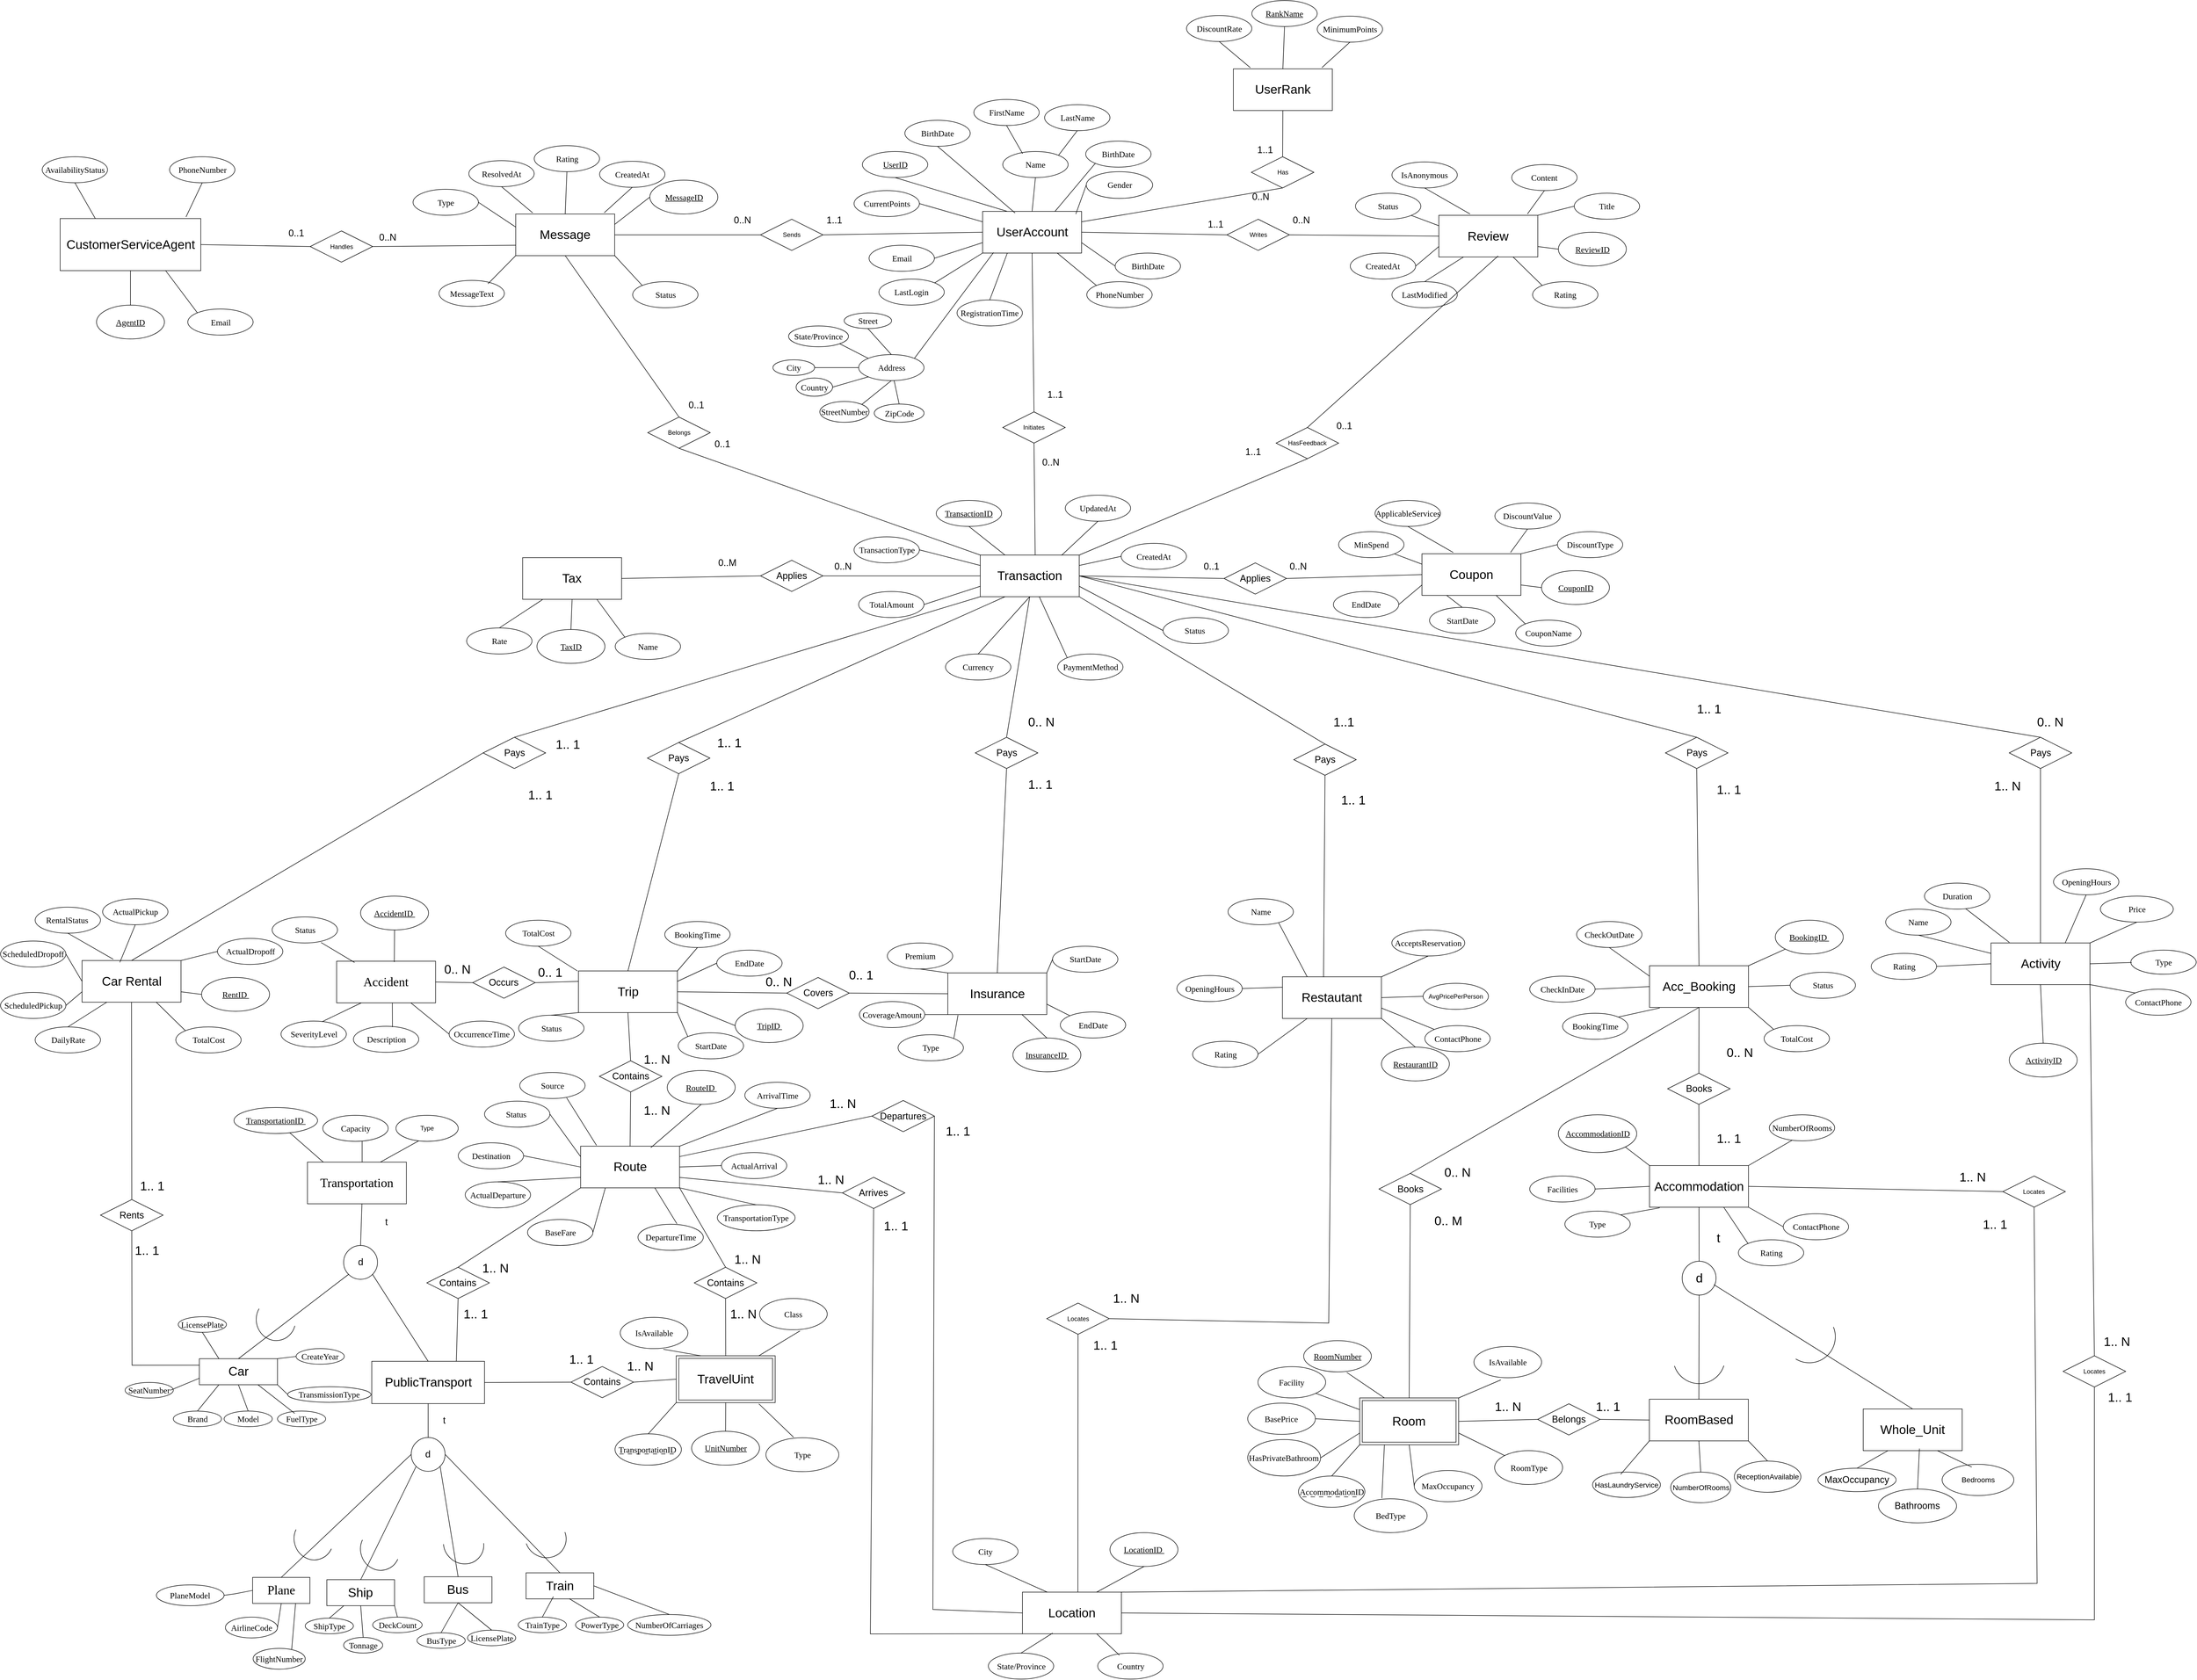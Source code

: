 <mxfile version="26.2.14">
  <diagram name="Page-1" id="C0R4t8EkyRTxesZXAds0">
    <mxGraphModel dx="2470" dy="4616" grid="1" gridSize="10" guides="1" tooltips="1" connect="1" arrows="1" fold="1" page="1" pageScale="1" pageWidth="850" pageHeight="1100" math="0" shadow="0">
      <root>
        <mxCell id="0" />
        <mxCell id="1" parent="0" />
        <mxCell id="ds6s2QSyQ98MT8bzdt-A-34" value="" style="endArrow=none;html=1;rounded=0;" parent="1" edge="1">
          <mxGeometry relative="1" as="geometry">
            <mxPoint x="829.24" y="-1099.06" as="sourcePoint" />
            <mxPoint x="739.24" y="-1049.06" as="targetPoint" />
          </mxGeometry>
        </mxCell>
        <mxCell id="ds6s2QSyQ98MT8bzdt-A-11" value="&lt;font style=&quot;font-size: 24px;&quot;&gt;Transaction&lt;/font&gt;" style="whiteSpace=wrap;html=1;align=center;" parent="1" vertex="1">
          <mxGeometry x="1891" y="-2215" width="190" height="80" as="geometry" />
        </mxCell>
        <mxCell id="ds6s2QSyQ98MT8bzdt-A-12" value="&lt;span style=&quot;font-size: 24px;&quot;&gt;Insurance&lt;/span&gt;" style="whiteSpace=wrap;html=1;align=center;" parent="1" vertex="1">
          <mxGeometry x="1828.68" y="-1412.5" width="190" height="80" as="geometry" />
        </mxCell>
        <mxCell id="ds6s2QSyQ98MT8bzdt-A-14" value="&lt;font style=&quot;font-size: 24px;&quot;&gt;Car Rental&lt;/font&gt;" style="whiteSpace=wrap;html=1;align=center;" parent="1" vertex="1">
          <mxGeometry x="166.5" y="-1436.25" width="190" height="80" as="geometry" />
        </mxCell>
        <mxCell id="ds6s2QSyQ98MT8bzdt-A-15" value="&lt;font style=&quot;font-size: 24px;&quot;&gt;Trip&lt;/font&gt;" style="whiteSpace=wrap;html=1;align=center;" parent="1" vertex="1">
          <mxGeometry x="1119.55" y="-1416.25" width="190" height="80" as="geometry" />
        </mxCell>
        <mxCell id="ds6s2QSyQ98MT8bzdt-A-16" value="&lt;font style=&quot;font-size: 24px;&quot;&gt;Route&lt;/font&gt;" style="whiteSpace=wrap;html=1;align=center;" parent="1" vertex="1">
          <mxGeometry x="1123.69" y="-1079.69" width="190" height="80" as="geometry" />
        </mxCell>
        <mxCell id="ds6s2QSyQ98MT8bzdt-A-19" value="&lt;span style=&quot;font-size: 24px;&quot;&gt;Train&lt;/span&gt;" style="whiteSpace=wrap;html=1;align=center;" parent="1" vertex="1">
          <mxGeometry x="1018.99" y="-260.31" width="130" height="50" as="geometry" />
        </mxCell>
        <mxCell id="ds6s2QSyQ98MT8bzdt-A-20" value="&lt;font style=&quot;font-size: 24px;&quot;&gt;Bus&lt;/font&gt;" style="whiteSpace=wrap;html=1;align=center;" parent="1" vertex="1">
          <mxGeometry x="823.49" y="-252.81" width="130" height="50" as="geometry" />
        </mxCell>
        <mxCell id="ds6s2QSyQ98MT8bzdt-A-21" value="&lt;font style=&quot;font-size: 24px;&quot;&gt;Car&lt;/font&gt;" style="whiteSpace=wrap;html=1;align=center;" parent="1" vertex="1">
          <mxGeometry x="391.74" y="-671.57" width="150" height="50" as="geometry" />
        </mxCell>
        <mxCell id="ds6s2QSyQ98MT8bzdt-A-26" value="" style="endArrow=none;html=1;rounded=0;exitX=0.5;exitY=0;exitDx=0;exitDy=0;" parent="1" source="ds6s2QSyQ98MT8bzdt-A-25" edge="1">
          <mxGeometry width="50" height="50" relative="1" as="geometry">
            <mxPoint x="704.24" y="-929.06" as="sourcePoint" />
            <mxPoint x="704.24" y="-979.06" as="targetPoint" />
          </mxGeometry>
        </mxCell>
        <mxCell id="ds6s2QSyQ98MT8bzdt-A-22" value="&lt;font style=&quot;font-size: 24px;&quot;&gt;Ship&lt;/font&gt;" style="whiteSpace=wrap;html=1;align=center;" parent="1" vertex="1">
          <mxGeometry x="636.49" y="-247.18" width="130" height="50" as="geometry" />
        </mxCell>
        <mxCell id="ds6s2QSyQ98MT8bzdt-A-25" value="&lt;font style=&quot;font-size: 18px;&quot;&gt;d&lt;/font&gt;" style="ellipse;whiteSpace=wrap;html=1;aspect=fixed;" parent="1" vertex="1">
          <mxGeometry x="668.74" y="-889.06" width="65" height="65" as="geometry" />
        </mxCell>
        <mxCell id="ds6s2QSyQ98MT8bzdt-A-23" value="&lt;p class=&quot;MsoNormal&quot;&gt;&lt;span style=&quot;font-family: Calibri;&quot;&gt;&lt;font style=&quot;font-size: 24px;&quot;&gt;Plane&lt;/font&gt;&lt;/span&gt;&lt;/p&gt;" style="whiteSpace=wrap;html=1;align=center;" parent="1" vertex="1">
          <mxGeometry x="493.99" y="-251.56" width="110" height="50" as="geometry" />
        </mxCell>
        <mxCell id="ds6s2QSyQ98MT8bzdt-A-27" value="&lt;font style=&quot;font-size: 18px;&quot;&gt;t&lt;/font&gt;" style="text;html=1;align=center;verticalAlign=middle;whiteSpace=wrap;rounded=0;" parent="1" vertex="1">
          <mxGeometry x="721.24" y="-949.06" width="60" height="30" as="geometry" />
        </mxCell>
        <mxCell id="ds6s2QSyQ98MT8bzdt-A-32" value="" style="endArrow=none;html=1;rounded=0;" parent="1" source="ds6s2QSyQ98MT8bzdt-A-29" edge="1">
          <mxGeometry relative="1" as="geometry">
            <mxPoint x="551.74" y="-1109.06" as="sourcePoint" />
            <mxPoint x="641.74" y="-1038.56" as="targetPoint" />
          </mxGeometry>
        </mxCell>
        <mxCell id="ds6s2QSyQ98MT8bzdt-A-33" value="" style="endArrow=none;html=1;rounded=0;" parent="1" edge="1">
          <mxGeometry relative="1" as="geometry">
            <mxPoint x="704.24" y="-1109.06" as="sourcePoint" />
            <mxPoint x="704.24" y="-1029.06" as="targetPoint" />
          </mxGeometry>
        </mxCell>
        <mxCell id="ds6s2QSyQ98MT8bzdt-A-24" value="&lt;p class=&quot;MsoNormal&quot;&gt;&lt;span style=&quot;font-family: Calibri;&quot;&gt;&lt;font style=&quot;font-size: 24px;&quot;&gt;Transportation&lt;/font&gt;&lt;/span&gt;&lt;/p&gt;" style="whiteSpace=wrap;html=1;align=center;" parent="1" vertex="1">
          <mxGeometry x="599.24" y="-1049.06" width="190" height="80" as="geometry" />
        </mxCell>
        <mxCell id="ds6s2QSyQ98MT8bzdt-A-30" value="&lt;p class=&quot;MsoNormal&quot;&gt;&lt;span style=&quot;mso-spacerun:&#39;yes&#39;;font-family:宋体;mso-ascii-font-family:Calibri;&lt;br/&gt;mso-hansi-font-family:Calibri;mso-bidi-font-family:&#39;Times New Roman&#39;;font-size:12.0pt;&lt;br/&gt;mso-font-kerning:1.0pt;&quot;&gt;&lt;font face=&quot;Calibri&quot;&gt;Capacity&lt;/font&gt;&lt;/span&gt;&lt;/p&gt;" style="ellipse;whiteSpace=wrap;html=1;align=center;" parent="1" vertex="1">
          <mxGeometry x="628.74" y="-1139.06" width="125.5" height="50" as="geometry" />
        </mxCell>
        <mxCell id="ds6s2QSyQ98MT8bzdt-A-31" value="Type" style="ellipse;whiteSpace=wrap;html=1;align=center;" parent="1" vertex="1">
          <mxGeometry x="769.24" y="-1139.06" width="119.5" height="50" as="geometry" />
        </mxCell>
        <mxCell id="ds6s2QSyQ98MT8bzdt-A-35" value="&lt;p class=&quot;MsoNormal&quot;&gt;&lt;span style=&quot;mso-spacerun:&#39;yes&#39;;font-family:宋体;mso-ascii-font-family:Calibri;&lt;br/&gt;mso-hansi-font-family:Calibri;mso-bidi-font-family:&#39;Times New Roman&#39;;font-size:12.0pt;&lt;br/&gt;mso-font-kerning:1.0pt;&quot;&gt;&lt;font face=&quot;Calibri&quot;&gt;PlaneModel&lt;/font&gt;&lt;/span&gt;&lt;/p&gt;" style="ellipse;whiteSpace=wrap;html=1;align=center;" parent="1" vertex="1">
          <mxGeometry x="309.24" y="-237.18" width="130" height="40" as="geometry" />
        </mxCell>
        <mxCell id="ds6s2QSyQ98MT8bzdt-A-36" value="&lt;p class=&quot;MsoNormal&quot;&gt;&lt;span style=&quot;mso-spacerun:&#39;yes&#39;;font-family:宋体;mso-ascii-font-family:Calibri;&lt;br/&gt;mso-hansi-font-family:Calibri;mso-bidi-font-family:&#39;Times New Roman&#39;;font-size:12.0pt;&lt;br/&gt;mso-font-kerning:1.0pt;&quot;&gt;&lt;font face=&quot;Calibri&quot;&gt;AirlineCode&lt;/font&gt;&lt;/span&gt;&lt;/p&gt;" style="ellipse;whiteSpace=wrap;html=1;align=center;" parent="1" vertex="1">
          <mxGeometry x="441.74" y="-175.31" width="100" height="40" as="geometry" />
        </mxCell>
        <mxCell id="ds6s2QSyQ98MT8bzdt-A-37" value="&lt;p class=&quot;MsoNormal&quot;&gt;&lt;span style=&quot;mso-spacerun:&#39;yes&#39;;font-family:宋体;mso-ascii-font-family:Calibri;&lt;br/&gt;mso-hansi-font-family:Calibri;mso-bidi-font-family:&#39;Times New Roman&#39;;font-size:12.0pt;&lt;br/&gt;mso-font-kerning:1.0pt;&quot;&gt;&lt;font face=&quot;Calibri&quot;&gt;FlightNumber&lt;/font&gt;&lt;/span&gt;&lt;/p&gt;" style="ellipse;whiteSpace=wrap;html=1;align=center;" parent="1" vertex="1">
          <mxGeometry x="494.99" y="-115.31" width="100" height="40" as="geometry" />
        </mxCell>
        <mxCell id="ds6s2QSyQ98MT8bzdt-A-39" value="" style="endArrow=none;html=1;rounded=0;exitX=1;exitY=0.5;exitDx=0;exitDy=0;entryX=0.5;entryY=1;entryDx=0;entryDy=0;" parent="1" source="ds6s2QSyQ98MT8bzdt-A-36" target="ds6s2QSyQ98MT8bzdt-A-23" edge="1">
          <mxGeometry relative="1" as="geometry">
            <mxPoint x="228.99" y="-130.81" as="sourcePoint" />
            <mxPoint x="388.99" y="-130.81" as="targetPoint" />
          </mxGeometry>
        </mxCell>
        <mxCell id="ds6s2QSyQ98MT8bzdt-A-40" value="" style="endArrow=none;html=1;rounded=0;exitX=0.74;exitY=0.05;exitDx=0;exitDy=0;exitPerimeter=0;entryX=0.75;entryY=1;entryDx=0;entryDy=0;" parent="1" source="ds6s2QSyQ98MT8bzdt-A-37" target="ds6s2QSyQ98MT8bzdt-A-23" edge="1">
          <mxGeometry relative="1" as="geometry">
            <mxPoint x="273.99" y="-65.81" as="sourcePoint" />
            <mxPoint x="433.99" y="-65.81" as="targetPoint" />
          </mxGeometry>
        </mxCell>
        <mxCell id="ds6s2QSyQ98MT8bzdt-A-42" value="" style="endArrow=none;html=1;rounded=0;entryX=0;entryY=0.5;entryDx=0;entryDy=0;exitX=1;exitY=0.5;exitDx=0;exitDy=0;" parent="1" source="ds6s2QSyQ98MT8bzdt-A-35" target="ds6s2QSyQ98MT8bzdt-A-23" edge="1">
          <mxGeometry relative="1" as="geometry">
            <mxPoint x="402.479" y="-192.405" as="sourcePoint" />
            <mxPoint x="378.99" y="-125.31" as="targetPoint" />
            <Array as="points">
              <mxPoint x="460" y="-220" />
            </Array>
          </mxGeometry>
        </mxCell>
        <mxCell id="ds6s2QSyQ98MT8bzdt-A-43" value="&lt;p class=&quot;MsoNormal&quot;&gt;&lt;span style=&quot;mso-spacerun:&#39;yes&#39;;font-family:宋体;mso-ascii-font-family:Calibri;&lt;br/&gt;mso-hansi-font-family:Calibri;mso-bidi-font-family:&#39;Times New Roman&#39;;font-size:12.0pt;&lt;br/&gt;mso-font-kerning:1.0pt;&quot;&gt;&lt;font face=&quot;Calibri&quot;&gt;ShipType&lt;/font&gt;&lt;/span&gt;&lt;/p&gt;" style="ellipse;whiteSpace=wrap;html=1;align=center;" parent="1" vertex="1">
          <mxGeometry x="594.99" y="-173.25" width="92.5" height="30" as="geometry" />
        </mxCell>
        <mxCell id="ds6s2QSyQ98MT8bzdt-A-45" value="&lt;p class=&quot;MsoNormal&quot;&gt;&lt;span style=&quot;mso-spacerun:&#39;yes&#39;;font-family:宋体;mso-ascii-font-family:Calibri;&lt;br/&gt;mso-hansi-font-family:Calibri;mso-bidi-font-family:&#39;Times New Roman&#39;;font-size:12.0pt;&lt;br/&gt;mso-font-kerning:1.0pt;&quot;&gt;&lt;font face=&quot;Calibri&quot;&gt;DeckCount&lt;/font&gt;&lt;/span&gt;&lt;/p&gt;" style="ellipse;whiteSpace=wrap;html=1;align=center;" parent="1" vertex="1">
          <mxGeometry x="724.5" y="-175.31" width="95" height="30" as="geometry" />
        </mxCell>
        <mxCell id="ds6s2QSyQ98MT8bzdt-A-48" value="&lt;p class=&quot;MsoNormal&quot;&gt;&lt;span style=&quot;mso-spacerun:&#39;yes&#39;;font-family:宋体;mso-ascii-font-family:Calibri;&lt;br/&gt;mso-hansi-font-family:Calibri;mso-bidi-font-family:&#39;Times New Roman&#39;;font-size:12.0pt;&lt;br/&gt;mso-font-kerning:1.0pt;&quot;&gt;&lt;font face=&quot;Calibri&quot;&gt;Tonnage&lt;/font&gt;&lt;/span&gt;&lt;/p&gt;" style="ellipse;whiteSpace=wrap;html=1;align=center;" parent="1" vertex="1">
          <mxGeometry x="668.74" y="-136.25" width="75" height="30" as="geometry" />
        </mxCell>
        <mxCell id="ds6s2QSyQ98MT8bzdt-A-49" style="edgeStyle=orthogonalEdgeStyle;rounded=0;orthogonalLoop=1;jettySize=auto;html=1;exitX=0.5;exitY=1;exitDx=0;exitDy=0;" parent="1" edge="1">
          <mxGeometry relative="1" as="geometry">
            <mxPoint x="646.74" y="-110.31" as="sourcePoint" />
            <mxPoint x="646.74" y="-110.31" as="targetPoint" />
          </mxGeometry>
        </mxCell>
        <mxCell id="ds6s2QSyQ98MT8bzdt-A-50" value="" style="endArrow=none;html=1;rounded=0;entryX=0.5;entryY=0;entryDx=0;entryDy=0;exitX=0.25;exitY=1;exitDx=0;exitDy=0;" parent="1" source="ds6s2QSyQ98MT8bzdt-A-22" target="ds6s2QSyQ98MT8bzdt-A-43" edge="1">
          <mxGeometry relative="1" as="geometry">
            <mxPoint x="438.99" y="-85.31" as="sourcePoint" />
            <mxPoint x="598.99" y="-85.31" as="targetPoint" />
          </mxGeometry>
        </mxCell>
        <mxCell id="ds6s2QSyQ98MT8bzdt-A-53" value="" style="endArrow=none;html=1;rounded=0;entryX=0.5;entryY=0;entryDx=0;entryDy=0;exitX=0.5;exitY=1;exitDx=0;exitDy=0;" parent="1" source="ds6s2QSyQ98MT8bzdt-A-22" target="ds6s2QSyQ98MT8bzdt-A-48" edge="1">
          <mxGeometry relative="1" as="geometry">
            <mxPoint x="618.99" y="-105.31" as="sourcePoint" />
            <mxPoint x="598.99" y="-85.31" as="targetPoint" />
          </mxGeometry>
        </mxCell>
        <mxCell id="ds6s2QSyQ98MT8bzdt-A-56" value="" style="endArrow=none;html=1;rounded=0;exitX=1;exitY=1;exitDx=0;exitDy=0;entryX=0.5;entryY=0;entryDx=0;entryDy=0;" parent="1" source="ds6s2QSyQ98MT8bzdt-A-22" target="ds6s2QSyQ98MT8bzdt-A-45" edge="1">
          <mxGeometry relative="1" as="geometry">
            <mxPoint x="503.99" y="-151.31" as="sourcePoint" />
            <mxPoint x="663.99" y="-151.31" as="targetPoint" />
          </mxGeometry>
        </mxCell>
        <mxCell id="ds6s2QSyQ98MT8bzdt-A-57" value="&lt;p class=&quot;MsoNormal&quot;&gt;&lt;span style=&quot;mso-spacerun:&#39;yes&#39;;font-family:宋体;mso-ascii-font-family:Calibri;&lt;br/&gt;mso-hansi-font-family:Calibri;mso-bidi-font-family:&#39;Times New Roman&#39;;font-size:12.0pt;&lt;br/&gt;mso-font-kerning:1.0pt;&quot;&gt;&lt;font face=&quot;Calibri&quot;&gt;LicensePlate&lt;/font&gt;&lt;/span&gt;&lt;/p&gt;" style="ellipse;whiteSpace=wrap;html=1;align=center;" parent="1" vertex="1">
          <mxGeometry x="906.62" y="-150.31" width="92.5" height="30" as="geometry" />
        </mxCell>
        <mxCell id="ds6s2QSyQ98MT8bzdt-A-58" value="&lt;p class=&quot;MsoNormal&quot;&gt;&lt;span style=&quot;mso-spacerun:&#39;yes&#39;;font-family:Calibri;mso-fareast-font-family:宋体;&lt;br/&gt;mso-bidi-font-family:&#39;Times New Roman&#39;;font-size:12.0pt;mso-font-kerning:1.0pt;&quot;&gt;BusType&lt;/span&gt;&lt;/p&gt;" style="ellipse;whiteSpace=wrap;html=1;align=center;" parent="1" vertex="1">
          <mxGeometry x="809.62" y="-145.31" width="92.5" height="30" as="geometry" />
        </mxCell>
        <mxCell id="ds6s2QSyQ98MT8bzdt-A-60" value="" style="endArrow=none;html=1;rounded=0;exitX=0.5;exitY=0;exitDx=0;exitDy=0;entryX=0.5;entryY=1;entryDx=0;entryDy=0;" parent="1" source="ds6s2QSyQ98MT8bzdt-A-58" target="ds6s2QSyQ98MT8bzdt-A-20" edge="1">
          <mxGeometry relative="1" as="geometry">
            <mxPoint x="768.99" y="-45.31" as="sourcePoint" />
            <mxPoint x="928.99" y="-45.31" as="targetPoint" />
          </mxGeometry>
        </mxCell>
        <mxCell id="ds6s2QSyQ98MT8bzdt-A-62" value="" style="endArrow=none;html=1;rounded=0;entryX=0.5;entryY=0;entryDx=0;entryDy=0;exitX=0.5;exitY=1;exitDx=0;exitDy=0;" parent="1" source="ds6s2QSyQ98MT8bzdt-A-20" target="ds6s2QSyQ98MT8bzdt-A-57" edge="1">
          <mxGeometry relative="1" as="geometry">
            <mxPoint x="888.99" y="-70.81" as="sourcePoint" />
            <mxPoint x="1048.99" y="-70.81" as="targetPoint" />
          </mxGeometry>
        </mxCell>
        <mxCell id="ds6s2QSyQ98MT8bzdt-A-64" value="&lt;p class=&quot;MsoNormal&quot;&gt;&lt;span style=&quot;mso-spacerun:&#39;yes&#39;;font-family:Calibri;mso-fareast-font-family:宋体;&lt;br/&gt;mso-bidi-font-family:&#39;Times New Roman&#39;;font-size:12.0pt;mso-font-kerning:1.0pt;&quot;&gt;TrainType&lt;/span&gt;&lt;/p&gt;" style="ellipse;whiteSpace=wrap;html=1;align=center;" parent="1" vertex="1">
          <mxGeometry x="1003.99" y="-175.31" width="92.5" height="30" as="geometry" />
        </mxCell>
        <mxCell id="ds6s2QSyQ98MT8bzdt-A-65" value="&lt;p class=&quot;MsoNormal&quot;&gt;&lt;span style=&quot;mso-spacerun:&#39;yes&#39;;font-family:Calibri;mso-fareast-font-family:宋体;&lt;br/&gt;mso-bidi-font-family:&#39;Times New Roman&#39;;font-size:12.0pt;mso-font-kerning:1.0pt;&quot;&gt;NumberOfCarriages&lt;/span&gt;&lt;/p&gt;" style="ellipse;whiteSpace=wrap;html=1;align=center;" parent="1" vertex="1">
          <mxGeometry x="1213.99" y="-180.31" width="160" height="40" as="geometry" />
        </mxCell>
        <mxCell id="ds6s2QSyQ98MT8bzdt-A-66" value="&lt;p class=&quot;MsoNormal&quot;&gt;&lt;span style=&quot;mso-spacerun:&#39;yes&#39;;font-family:宋体;mso-ascii-font-family:Calibri;&lt;br/&gt;mso-hansi-font-family:Calibri;mso-bidi-font-family:&#39;Times New Roman&#39;;font-size:12.0pt;&lt;br/&gt;mso-font-kerning:1.0pt;&quot;&gt;&lt;font face=&quot;Calibri&quot;&gt;PowerType&lt;/font&gt;&lt;/span&gt;&lt;/p&gt;" style="ellipse;whiteSpace=wrap;html=1;align=center;" parent="1" vertex="1">
          <mxGeometry x="1113.99" y="-175.31" width="92.5" height="30" as="geometry" />
        </mxCell>
        <mxCell id="ds6s2QSyQ98MT8bzdt-A-68" value="" style="endArrow=none;html=1;rounded=0;entryX=0.5;entryY=0;entryDx=0;entryDy=0;exitX=0.638;exitY=0.993;exitDx=0;exitDy=0;exitPerimeter=0;" parent="1" target="ds6s2QSyQ98MT8bzdt-A-66" edge="1" source="ds6s2QSyQ98MT8bzdt-A-19">
          <mxGeometry relative="1" as="geometry">
            <mxPoint x="1091.49" y="-66.14" as="sourcePoint" />
            <mxPoint x="1123.99" y="-95.31" as="targetPoint" />
          </mxGeometry>
        </mxCell>
        <mxCell id="ds6s2QSyQ98MT8bzdt-A-69" value="" style="endArrow=none;html=1;rounded=0;entryX=0.5;entryY=0;entryDx=0;entryDy=0;exitX=1;exitY=0.5;exitDx=0;exitDy=0;" parent="1" source="ds6s2QSyQ98MT8bzdt-A-19" target="ds6s2QSyQ98MT8bzdt-A-65" edge="1">
          <mxGeometry relative="1" as="geometry">
            <mxPoint x="1206.49" y="-252.81" as="sourcePoint" />
            <mxPoint x="1208.99" y="-202.81" as="targetPoint" />
          </mxGeometry>
        </mxCell>
        <mxCell id="ds6s2QSyQ98MT8bzdt-A-72" value="" style="endArrow=none;html=1;rounded=0;entryX=0.403;entryY=0.913;entryDx=0;entryDy=0;entryPerimeter=0;exitX=0.5;exitY=0;exitDx=0;exitDy=0;" parent="1" target="ds6s2QSyQ98MT8bzdt-A-19" edge="1" source="ds6s2QSyQ98MT8bzdt-A-64">
          <mxGeometry relative="1" as="geometry">
            <mxPoint x="1053.99" y="-165.31" as="sourcePoint" />
            <mxPoint x="1091.49" y="-120.31" as="targetPoint" />
          </mxGeometry>
        </mxCell>
        <mxCell id="ds6s2QSyQ98MT8bzdt-A-73" value="&lt;p class=&quot;MsoNormal&quot;&gt;&lt;span style=&quot;mso-spacerun:&#39;yes&#39;;font-family:宋体;mso-ascii-font-family:Calibri;&lt;br/&gt;mso-hansi-font-family:Calibri;mso-bidi-font-family:&#39;Times New Roman&#39;;font-size:12.0pt;&lt;br/&gt;mso-font-kerning:1.0pt;&quot;&gt;&lt;font face=&quot;Calibri&quot;&gt;TransmissionType&lt;/font&gt;&lt;/span&gt;&lt;/p&gt;" style="ellipse;whiteSpace=wrap;html=1;align=center;" parent="1" vertex="1">
          <mxGeometry x="561.24" y="-617.81" width="160" height="30" as="geometry" />
        </mxCell>
        <mxCell id="ds6s2QSyQ98MT8bzdt-A-74" value="&lt;p class=&quot;MsoNormal&quot;&gt;&lt;span style=&quot;mso-spacerun:&#39;yes&#39;;font-family:宋体;mso-ascii-font-family:Calibri;&lt;br/&gt;mso-hansi-font-family:Calibri;mso-bidi-font-family:&#39;Times New Roman&#39;;font-size:12.0pt;&lt;br/&gt;mso-font-kerning:1.0pt;&quot;&gt;&lt;font face=&quot;Calibri&quot;&gt;LicensePlate&lt;/font&gt;&lt;/span&gt;&lt;/p&gt;" style="ellipse;whiteSpace=wrap;html=1;align=center;" parent="1" vertex="1">
          <mxGeometry x="351.24" y="-752.19" width="92.5" height="30" as="geometry" />
        </mxCell>
        <mxCell id="ds6s2QSyQ98MT8bzdt-A-75" value="&lt;p class=&quot;MsoNormal&quot;&gt;&lt;span style=&quot;mso-spacerun:&#39;yes&#39;;font-family:宋体;mso-ascii-font-family:Calibri;&lt;br/&gt;mso-hansi-font-family:Calibri;mso-bidi-font-family:&#39;Times New Roman&#39;;font-size:12.0pt;&lt;br/&gt;mso-font-kerning:1.0pt;&quot;&gt;&lt;font face=&quot;Calibri&quot;&gt;SeatNumber&lt;/font&gt;&lt;/span&gt;&lt;/p&gt;" style="ellipse;whiteSpace=wrap;html=1;align=center;" parent="1" vertex="1">
          <mxGeometry x="249.24" y="-625.94" width="92.5" height="30" as="geometry" />
        </mxCell>
        <mxCell id="ds6s2QSyQ98MT8bzdt-A-76" value="&lt;p class=&quot;MsoNormal&quot;&gt;&lt;span style=&quot;mso-spacerun:&#39;yes&#39;;font-family:宋体;mso-ascii-font-family:Calibri;&lt;br/&gt;mso-hansi-font-family:Calibri;mso-bidi-font-family:&#39;Times New Roman&#39;;font-size:12.0pt;&lt;br/&gt;mso-font-kerning:1.0pt;&quot;&gt;&lt;font face=&quot;Calibri&quot;&gt;CreateYear&lt;/font&gt;&lt;/span&gt;&lt;/p&gt;" style="ellipse;whiteSpace=wrap;html=1;align=center;" parent="1" vertex="1">
          <mxGeometry x="577.49" y="-690.94" width="92.5" height="30" as="geometry" />
        </mxCell>
        <mxCell id="ds6s2QSyQ98MT8bzdt-A-77" value="&lt;p class=&quot;MsoNormal&quot;&gt;&lt;span style=&quot;mso-spacerun:&#39;yes&#39;;font-family:宋体;mso-ascii-font-family:Calibri;&lt;br/&gt;mso-hansi-font-family:Calibri;mso-bidi-font-family:&#39;Times New Roman&#39;;font-size:12.0pt;&lt;br/&gt;mso-font-kerning:1.0pt;&quot;&gt;&lt;font face=&quot;Calibri&quot;&gt;FuelType&lt;/font&gt;&lt;/span&gt;&lt;/p&gt;" style="ellipse;whiteSpace=wrap;html=1;align=center;" parent="1" vertex="1">
          <mxGeometry x="541.74" y="-570.94" width="92.5" height="30" as="geometry" />
        </mxCell>
        <mxCell id="ds6s2QSyQ98MT8bzdt-A-79" value="&lt;p class=&quot;MsoNormal&quot;&gt;&lt;span style=&quot;mso-spacerun:&#39;yes&#39;;font-family:宋体;mso-ascii-font-family:Calibri;&lt;br/&gt;mso-hansi-font-family:Calibri;mso-bidi-font-family:&#39;Times New Roman&#39;;font-size:12.0pt;&lt;br/&gt;mso-font-kerning:1.0pt;&quot;&gt;&lt;font face=&quot;Calibri&quot;&gt;Model&lt;/font&gt;&lt;/span&gt;&lt;/p&gt;" style="ellipse;whiteSpace=wrap;html=1;align=center;" parent="1" vertex="1">
          <mxGeometry x="439.24" y="-570.94" width="92.5" height="30" as="geometry" />
        </mxCell>
        <mxCell id="ds6s2QSyQ98MT8bzdt-A-80" value="&lt;p class=&quot;MsoNormal&quot;&gt;&lt;span style=&quot;mso-spacerun:&#39;yes&#39;;font-family:Calibri;mso-fareast-font-family:宋体;&lt;br/&gt;mso-bidi-font-family:&#39;Times New Roman&#39;;font-size:12.0pt;mso-font-kerning:1.0pt;&quot;&gt;Brand&lt;/span&gt;&lt;/p&gt;" style="ellipse;whiteSpace=wrap;html=1;align=center;" parent="1" vertex="1">
          <mxGeometry x="341.74" y="-570.94" width="92.5" height="30" as="geometry" />
        </mxCell>
        <mxCell id="ds6s2QSyQ98MT8bzdt-A-86" value="" style="endArrow=none;html=1;rounded=0;exitX=0.5;exitY=0;exitDx=0;exitDy=0;entryX=0;entryY=0.5;entryDx=0;entryDy=0;" parent="1" source="ds6s2QSyQ98MT8bzdt-A-23" target="OltO9jAJT2ZXIoi0u__B-5" edge="1">
          <mxGeometry relative="1" as="geometry">
            <mxPoint x="95.24" y="-1035.31" as="sourcePoint" />
            <mxPoint x="286.49" y="-975.31" as="targetPoint" />
          </mxGeometry>
        </mxCell>
        <mxCell id="ds6s2QSyQ98MT8bzdt-A-87" value="" style="endArrow=none;html=1;rounded=0;exitX=0.5;exitY=0;exitDx=0;exitDy=0;entryX=0;entryY=1;entryDx=0;entryDy=0;" parent="1" source="ds6s2QSyQ98MT8bzdt-A-22" target="OltO9jAJT2ZXIoi0u__B-5" edge="1">
          <mxGeometry relative="1" as="geometry">
            <mxPoint x="581.49" y="-1135.31" as="sourcePoint" />
            <mxPoint x="386.49" y="-915.31" as="targetPoint" />
          </mxGeometry>
        </mxCell>
        <mxCell id="ds6s2QSyQ98MT8bzdt-A-88" value="" style="endArrow=none;html=1;rounded=0;exitX=1;exitY=1;exitDx=0;exitDy=0;entryX=0.5;entryY=0;entryDx=0;entryDy=0;" parent="1" source="OltO9jAJT2ZXIoi0u__B-5" target="ds6s2QSyQ98MT8bzdt-A-20" edge="1">
          <mxGeometry relative="1" as="geometry">
            <mxPoint x="556.49" y="-865.31" as="sourcePoint" />
            <mxPoint x="576.49" y="-745.31" as="targetPoint" />
          </mxGeometry>
        </mxCell>
        <mxCell id="ds6s2QSyQ98MT8bzdt-A-89" value="" style="endArrow=none;html=1;rounded=0;exitX=1;exitY=0.5;exitDx=0;exitDy=0;entryX=0.5;entryY=0;entryDx=0;entryDy=0;" parent="1" source="OltO9jAJT2ZXIoi0u__B-5" target="ds6s2QSyQ98MT8bzdt-A-19" edge="1">
          <mxGeometry relative="1" as="geometry">
            <mxPoint x="696.49" y="-835.31" as="sourcePoint" />
            <mxPoint x="736.49" y="-775.31" as="targetPoint" />
          </mxGeometry>
        </mxCell>
        <mxCell id="ds6s2QSyQ98MT8bzdt-A-91" value="" style="endArrow=none;html=1;rounded=0;exitX=0.5;exitY=0;exitDx=0;exitDy=0;entryX=0.25;entryY=1;entryDx=0;entryDy=0;" parent="1" source="ds6s2QSyQ98MT8bzdt-A-80" target="ds6s2QSyQ98MT8bzdt-A-21" edge="1">
          <mxGeometry relative="1" as="geometry">
            <mxPoint x="364.24" y="-582.61" as="sourcePoint" />
            <mxPoint x="524.24" y="-582.61" as="targetPoint" />
          </mxGeometry>
        </mxCell>
        <mxCell id="ds6s2QSyQ98MT8bzdt-A-92" value="" style="endArrow=none;html=1;rounded=0;entryX=0.5;entryY=0;entryDx=0;entryDy=0;exitX=0.5;exitY=1;exitDx=0;exitDy=0;" parent="1" source="ds6s2QSyQ98MT8bzdt-A-21" target="ds6s2QSyQ98MT8bzdt-A-79" edge="1">
          <mxGeometry relative="1" as="geometry">
            <mxPoint x="434.24" y="-596.77" as="sourcePoint" />
            <mxPoint x="594.24" y="-596.77" as="targetPoint" />
          </mxGeometry>
        </mxCell>
        <mxCell id="ds6s2QSyQ98MT8bzdt-A-93" value="" style="endArrow=none;html=1;rounded=0;entryX=0.358;entryY=0.148;entryDx=0;entryDy=0;entryPerimeter=0;exitX=0.75;exitY=1;exitDx=0;exitDy=0;" parent="1" source="ds6s2QSyQ98MT8bzdt-A-21" target="ds6s2QSyQ98MT8bzdt-A-77" edge="1">
          <mxGeometry relative="1" as="geometry">
            <mxPoint x="411.74" y="-590.94" as="sourcePoint" />
            <mxPoint x="571.74" y="-590.94" as="targetPoint" />
          </mxGeometry>
        </mxCell>
        <mxCell id="ds6s2QSyQ98MT8bzdt-A-94" value="" style="endArrow=none;html=1;rounded=0;entryX=0.5;entryY=1;entryDx=0;entryDy=0;exitX=0.25;exitY=0;exitDx=0;exitDy=0;" parent="1" source="ds6s2QSyQ98MT8bzdt-A-21" target="ds6s2QSyQ98MT8bzdt-A-74" edge="1">
          <mxGeometry relative="1" as="geometry">
            <mxPoint x="371.74" y="-700.94" as="sourcePoint" />
            <mxPoint x="531.74" y="-700.94" as="targetPoint" />
          </mxGeometry>
        </mxCell>
        <mxCell id="ds6s2QSyQ98MT8bzdt-A-95" value="" style="endArrow=none;html=1;rounded=0;exitX=0;exitY=0.75;exitDx=0;exitDy=0;" parent="1" source="ds6s2QSyQ98MT8bzdt-A-21" edge="1">
          <mxGeometry relative="1" as="geometry">
            <mxPoint x="531.74" y="-645.94" as="sourcePoint" />
            <mxPoint x="336.24" y="-611.06" as="targetPoint" />
          </mxGeometry>
        </mxCell>
        <mxCell id="ds6s2QSyQ98MT8bzdt-A-97" value="" style="endArrow=none;html=1;rounded=0;entryX=0;entryY=0.5;entryDx=0;entryDy=0;exitX=1;exitY=1;exitDx=0;exitDy=0;" parent="1" source="ds6s2QSyQ98MT8bzdt-A-21" target="ds6s2QSyQ98MT8bzdt-A-73" edge="1">
          <mxGeometry relative="1" as="geometry">
            <mxPoint x="456.74" y="-607.61" as="sourcePoint" />
            <mxPoint x="616.74" y="-607.61" as="targetPoint" />
          </mxGeometry>
        </mxCell>
        <mxCell id="ds6s2QSyQ98MT8bzdt-A-98" value="" style="endArrow=none;html=1;rounded=0;entryX=0;entryY=0.5;entryDx=0;entryDy=0;exitX=1;exitY=0;exitDx=0;exitDy=0;" parent="1" source="ds6s2QSyQ98MT8bzdt-A-21" target="ds6s2QSyQ98MT8bzdt-A-76" edge="1">
          <mxGeometry relative="1" as="geometry">
            <mxPoint x="441.74" y="-680.94" as="sourcePoint" />
            <mxPoint x="601.74" y="-680.94" as="targetPoint" />
          </mxGeometry>
        </mxCell>
        <mxCell id="ds6s2QSyQ98MT8bzdt-A-100" value="&lt;font style=&quot;font-size: 18px;&quot;&gt;Contains&lt;/font&gt;" style="shape=rhombus;perimeter=rhombusPerimeter;whiteSpace=wrap;html=1;align=center;" parent="1" vertex="1">
          <mxGeometry x="1105.25" y="-656.56" width="120" height="60" as="geometry" />
        </mxCell>
        <mxCell id="ds6s2QSyQ98MT8bzdt-A-99" value="&lt;span style=&quot;font-size: 24px;&quot;&gt;TravelUint&lt;/span&gt;" style="shape=ext;margin=3;double=1;whiteSpace=wrap;html=1;align=center;" parent="1" vertex="1">
          <mxGeometry x="1307.25" y="-677.19" width="190" height="90" as="geometry" />
        </mxCell>
        <mxCell id="ds6s2QSyQ98MT8bzdt-A-102" value="&lt;p class=&quot;MsoNormal&quot;&gt;&lt;span style=&quot;mso-spacerun:&#39;yes&#39;;font-family:宋体;mso-ascii-font-family:Calibri;&lt;br/&gt;mso-hansi-font-family:Calibri;mso-bidi-font-family:&#39;Times New Roman&#39;;font-size:12.0pt;&lt;br/&gt;mso-font-kerning:1.0pt;&quot;&gt;&lt;font face=&quot;Calibri&quot;&gt;IsAvailable&lt;/font&gt;&lt;/span&gt;&lt;/p&gt;" style="ellipse;whiteSpace=wrap;html=1;align=center;" parent="1" vertex="1">
          <mxGeometry x="1199.75" y="-750.94" width="130" height="60" as="geometry" />
        </mxCell>
        <mxCell id="ds6s2QSyQ98MT8bzdt-A-103" value="&lt;p class=&quot;MsoNormal&quot;&gt;&lt;span style=&quot;mso-spacerun:&#39;yes&#39;;font-family:宋体;mso-ascii-font-family:Calibri;&lt;br/&gt;mso-hansi-font-family:Calibri;mso-bidi-font-family:&#39;Times New Roman&#39;;font-size:12.0pt;&lt;br/&gt;mso-font-kerning:1.0pt;&quot;&gt;&lt;font face=&quot;Calibri&quot;&gt;Class&lt;/font&gt;&lt;/span&gt;&lt;/p&gt;" style="ellipse;whiteSpace=wrap;html=1;align=center;" parent="1" vertex="1">
          <mxGeometry x="1467.25" y="-787.19" width="130" height="60" as="geometry" />
        </mxCell>
        <mxCell id="ds6s2QSyQ98MT8bzdt-A-105" value="&lt;p class=&quot;MsoNormal&quot;&gt;&lt;span style=&quot;mso-spacerun:&#39;yes&#39;;font-family:宋体;mso-ascii-font-family:Calibri;&lt;br/&gt;mso-hansi-font-family:Calibri;mso-bidi-font-family:&#39;Times New Roman&#39;;font-size:12.0pt;&lt;br/&gt;mso-font-kerning:1.0pt;&quot;&gt;&lt;font face=&quot;Calibri&quot;&gt;&lt;u&gt;UnitNumber&lt;/u&gt;&lt;/font&gt;&lt;/span&gt;&lt;/p&gt;" style="ellipse;whiteSpace=wrap;html=1;align=center;" parent="1" vertex="1">
          <mxGeometry x="1336.75" y="-532.19" width="130.5" height="65" as="geometry" />
        </mxCell>
        <mxCell id="ds6s2QSyQ98MT8bzdt-A-106" value="&lt;p class=&quot;MsoNormal&quot;&gt;&lt;span style=&quot;mso-spacerun:&#39;yes&#39;;font-family:宋体;mso-ascii-font-family:Calibri;&lt;br/&gt;mso-hansi-font-family:Calibri;mso-bidi-font-family:&#39;Times New Roman&#39;;font-size:12.0pt;&lt;br/&gt;mso-font-kerning:1.0pt;&quot;&gt;&lt;font face=&quot;Calibri&quot;&gt;Type&lt;/font&gt;&lt;/span&gt;&lt;/p&gt;" style="ellipse;whiteSpace=wrap;html=1;align=center;" parent="1" vertex="1">
          <mxGeometry x="1479.5" y="-519.69" width="140" height="65" as="geometry" />
        </mxCell>
        <mxCell id="ds6s2QSyQ98MT8bzdt-A-108" value="" style="endArrow=none;html=1;rounded=0;exitX=0.5;exitY=0;exitDx=0;exitDy=0;entryX=0;entryY=1;entryDx=0;entryDy=0;" parent="1" source="ds6s2QSyQ98MT8bzdt-A-111" target="ds6s2QSyQ98MT8bzdt-A-99" edge="1">
          <mxGeometry relative="1" as="geometry">
            <mxPoint x="1262.25" y="-537.19" as="sourcePoint" />
            <mxPoint x="1337.25" y="-567.19" as="targetPoint" />
          </mxGeometry>
        </mxCell>
        <mxCell id="ds6s2QSyQ98MT8bzdt-A-109" value="" style="endArrow=none;html=1;rounded=0;entryX=0.5;entryY=0;entryDx=0;entryDy=0;exitX=0.5;exitY=1;exitDx=0;exitDy=0;" parent="1" source="ds6s2QSyQ98MT8bzdt-A-99" target="ds6s2QSyQ98MT8bzdt-A-105" edge="1">
          <mxGeometry relative="1" as="geometry">
            <mxPoint x="1385.18" y="-452.19" as="sourcePoint" />
            <mxPoint x="1545.18" y="-452.19" as="targetPoint" />
          </mxGeometry>
        </mxCell>
        <mxCell id="ds6s2QSyQ98MT8bzdt-A-111" value="&lt;span style=&quot;font-family: Calibri; font-size: 16px;&quot;&gt;TransportationID&amp;nbsp;&lt;/span&gt;" style="ellipse;whiteSpace=wrap;html=1;align=center;" parent="1" vertex="1">
          <mxGeometry x="1189.75" y="-527.19" width="127.5" height="60" as="geometry" />
        </mxCell>
        <mxCell id="ds6s2QSyQ98MT8bzdt-A-112" value="" style="endArrow=none;html=1;rounded=0;dashed=1;dashPattern=8 8;" parent="1" edge="1">
          <mxGeometry relative="1" as="geometry">
            <mxPoint x="1198.5" y="-488.62" as="sourcePoint" />
            <mxPoint x="1308.5" y="-488.62" as="targetPoint" />
          </mxGeometry>
        </mxCell>
        <mxCell id="ds6s2QSyQ98MT8bzdt-A-113" value="" style="endArrow=none;html=1;rounded=0;entryX=0.379;entryY=-0.017;entryDx=0;entryDy=0;entryPerimeter=0;exitX=0.835;exitY=1.025;exitDx=0;exitDy=0;exitPerimeter=0;" parent="1" source="ds6s2QSyQ98MT8bzdt-A-99" target="ds6s2QSyQ98MT8bzdt-A-106" edge="1">
          <mxGeometry relative="1" as="geometry">
            <mxPoint x="1485.18" y="-452.19" as="sourcePoint" />
            <mxPoint x="1645.18" y="-452.19" as="targetPoint" />
          </mxGeometry>
        </mxCell>
        <mxCell id="ds6s2QSyQ98MT8bzdt-A-114" value="" style="endArrow=none;html=1;rounded=0;entryX=0.25;entryY=0;entryDx=0;entryDy=0;exitX=0.637;exitY=1.019;exitDx=0;exitDy=0;exitPerimeter=0;" parent="1" source="ds6s2QSyQ98MT8bzdt-A-102" target="ds6s2QSyQ98MT8bzdt-A-99" edge="1">
          <mxGeometry relative="1" as="geometry">
            <mxPoint x="1176.75" y="-707.19" as="sourcePoint" />
            <mxPoint x="1336.75" y="-707.19" as="targetPoint" />
          </mxGeometry>
        </mxCell>
        <mxCell id="ds6s2QSyQ98MT8bzdt-A-115" value="" style="endArrow=none;html=1;rounded=0;entryX=0.597;entryY=1.037;entryDx=0;entryDy=0;entryPerimeter=0;exitX=0.835;exitY=0;exitDx=0;exitDy=0;exitPerimeter=0;" parent="1" source="ds6s2QSyQ98MT8bzdt-A-99" target="ds6s2QSyQ98MT8bzdt-A-103" edge="1">
          <mxGeometry relative="1" as="geometry">
            <mxPoint x="1427.25" y="-697.19" as="sourcePoint" />
            <mxPoint x="1587.25" y="-697.19" as="targetPoint" />
          </mxGeometry>
        </mxCell>
        <mxCell id="ds6s2QSyQ98MT8bzdt-A-29" value="&lt;p class=&quot;MsoNormal&quot;&gt;&lt;span style=&quot;mso-spacerun:&#39;yes&#39;;font-family:宋体;mso-ascii-font-family:Calibri;&lt;br/&gt;mso-hansi-font-family:Calibri;mso-bidi-font-family:&#39;Times New Roman&#39;;font-size:12.0pt;&lt;br/&gt;mso-font-kerning:1.0pt;&quot;&gt;&lt;font face=&quot;Calibri&quot;&gt;TransportationID&amp;nbsp;&lt;/font&gt;&lt;/span&gt;&lt;/p&gt;" style="ellipse;whiteSpace=wrap;html=1;align=center;fontStyle=4;" parent="1" vertex="1">
          <mxGeometry x="458.24" y="-1154.06" width="160.5" height="50" as="geometry" />
        </mxCell>
        <mxCell id="ds6s2QSyQ98MT8bzdt-A-117" value="" style="endArrow=none;html=1;rounded=0;entryX=0;entryY=0.5;entryDx=0;entryDy=0;exitX=1;exitY=0.5;exitDx=0;exitDy=0;" parent="1" source="OltO9jAJT2ZXIoi0u__B-2" target="ds6s2QSyQ98MT8bzdt-A-100" edge="1">
          <mxGeometry relative="1" as="geometry">
            <mxPoint x="1620.49" y="-435.31" as="sourcePoint" />
            <mxPoint x="1669.74" y="-435.31" as="targetPoint" />
          </mxGeometry>
        </mxCell>
        <mxCell id="ds6s2QSyQ98MT8bzdt-A-119" value="&lt;font style=&quot;font-size: 24px;&quot;&gt;1.. 1&lt;/font&gt;" style="text;strokeColor=none;fillColor=none;spacingLeft=4;spacingRight=4;overflow=hidden;rotatable=0;points=[[0,0.5],[1,0.5]];portConstraint=eastwest;fontSize=12;whiteSpace=wrap;html=1;" parent="1" vertex="1">
          <mxGeometry x="1096.49" y="-690.94" width="60" height="30" as="geometry" />
        </mxCell>
        <mxCell id="ds6s2QSyQ98MT8bzdt-A-120" value="&lt;font style=&quot;font-size: 24px;&quot;&gt;1.. N&lt;/font&gt;" style="text;strokeColor=none;fillColor=none;spacingLeft=4;spacingRight=4;overflow=hidden;rotatable=0;points=[[0,0.5],[1,0.5]];portConstraint=eastwest;fontSize=12;whiteSpace=wrap;html=1;" parent="1" vertex="1">
          <mxGeometry x="1207.25" y="-678.44" width="72.5" height="30" as="geometry" />
        </mxCell>
        <mxCell id="ds6s2QSyQ98MT8bzdt-A-122" value="&lt;p class=&quot;MsoNormal&quot;&gt;&lt;span style=&quot;font-family: Calibri; font-size: 16px; text-decoration-line: underline;&quot;&gt;RouteID&amp;nbsp;&lt;/span&gt;&lt;/p&gt;" style="ellipse;whiteSpace=wrap;html=1;align=center;" parent="1" vertex="1">
          <mxGeometry x="1290.0" y="-1225" width="130.5" height="65" as="geometry" />
        </mxCell>
        <mxCell id="ds6s2QSyQ98MT8bzdt-A-123" value="&lt;p class=&quot;MsoNormal&quot;&gt;&lt;span style=&quot;mso-spacerun:&#39;yes&#39;;font-family:宋体;mso-ascii-font-family:Calibri;&lt;br/&gt;mso-hansi-font-family:Calibri;mso-bidi-font-family:&#39;Times New Roman&#39;;font-size:12.0pt;&lt;br/&gt;mso-font-kerning:1.0pt;&quot;&gt;&lt;font face=&quot;Calibri&quot;&gt;Source&lt;/font&gt;&lt;/span&gt;&lt;/p&gt;" style="ellipse;whiteSpace=wrap;html=1;align=center;" parent="1" vertex="1">
          <mxGeometry x="1006.86" y="-1221.25" width="125.5" height="50" as="geometry" />
        </mxCell>
        <mxCell id="ds6s2QSyQ98MT8bzdt-A-124" value="&lt;p class=&quot;MsoNormal&quot;&gt;&lt;span style=&quot;mso-spacerun:&#39;yes&#39;;font-family:宋体;mso-ascii-font-family:Calibri;&lt;br/&gt;mso-hansi-font-family:Calibri;mso-bidi-font-family:&#39;Times New Roman&#39;;font-size:12.0pt;&lt;br/&gt;mso-font-kerning:1.0pt;&quot;&gt;&lt;font face=&quot;Calibri&quot;&gt;DepartureTime&lt;/font&gt;&lt;/span&gt;&lt;/p&gt;" style="ellipse;whiteSpace=wrap;html=1;align=center;" parent="1" vertex="1">
          <mxGeometry x="1233.81" y="-929.69" width="125.5" height="50" as="geometry" />
        </mxCell>
        <mxCell id="ds6s2QSyQ98MT8bzdt-A-125" value="&lt;p class=&quot;MsoNormal&quot;&gt;&lt;span style=&quot;mso-spacerun:&#39;yes&#39;;font-family:宋体;mso-ascii-font-family:Calibri;&lt;br/&gt;mso-hansi-font-family:Calibri;mso-bidi-font-family:&#39;Times New Roman&#39;;font-size:12.0pt;&lt;br/&gt;mso-font-kerning:1.0pt;&quot;&gt;&lt;font face=&quot;Calibri&quot;&gt;Destination&lt;/font&gt;&lt;/span&gt;&lt;/p&gt;" style="ellipse;whiteSpace=wrap;html=1;align=center;" parent="1" vertex="1">
          <mxGeometry x="888.74" y="-1086.25" width="125.5" height="50" as="geometry" />
        </mxCell>
        <mxCell id="ds6s2QSyQ98MT8bzdt-A-126" value="&lt;p class=&quot;MsoNormal&quot;&gt;&lt;span style=&quot;mso-spacerun:&#39;yes&#39;;font-family:宋体;mso-ascii-font-family:Calibri;&lt;br/&gt;mso-hansi-font-family:Calibri;mso-bidi-font-family:&#39;Times New Roman&#39;;font-size:12.0pt;&lt;br/&gt;mso-font-kerning:1.0pt;&quot;&gt;&lt;font face=&quot;Calibri&quot;&gt;BaseFare&lt;/font&gt;&lt;/span&gt;&lt;/p&gt;" style="ellipse;whiteSpace=wrap;html=1;align=center;" parent="1" vertex="1">
          <mxGeometry x="1021.81" y="-939.06" width="125.5" height="50" as="geometry" />
        </mxCell>
        <mxCell id="ds6s2QSyQ98MT8bzdt-A-127" value="&lt;p class=&quot;MsoNormal&quot;&gt;&lt;span style=&quot;mso-spacerun:&#39;yes&#39;;font-family:宋体;mso-ascii-font-family:Calibri;&lt;br/&gt;mso-hansi-font-family:Calibri;mso-bidi-font-family:&#39;Times New Roman&#39;;font-size:12.0pt;&lt;br/&gt;mso-font-kerning:1.0pt;&quot;&gt;&lt;font face=&quot;Calibri&quot;&gt;ArrivalTime&lt;/font&gt;&lt;/span&gt;&lt;/p&gt;" style="ellipse;whiteSpace=wrap;html=1;align=center;" parent="1" vertex="1">
          <mxGeometry x="1439.0" y="-1202.5" width="125.5" height="50" as="geometry" />
        </mxCell>
        <mxCell id="ds6s2QSyQ98MT8bzdt-A-128" value="&lt;p class=&quot;MsoNormal&quot;&gt;&lt;span style=&quot;mso-spacerun:&#39;yes&#39;;font-family:宋体;mso-ascii-font-family:Calibri;&lt;br/&gt;mso-hansi-font-family:Calibri;mso-bidi-font-family:&#39;Times New Roman&#39;;font-size:12.0pt;&lt;br/&gt;mso-font-kerning:1.0pt;&quot;&gt;&lt;font face=&quot;Calibri&quot;&gt;TransportationType&lt;/font&gt;&lt;/span&gt;&lt;/p&gt;" style="ellipse;whiteSpace=wrap;html=1;align=center;" parent="1" vertex="1">
          <mxGeometry x="1386.19" y="-967.19" width="149.25" height="50" as="geometry" />
        </mxCell>
        <mxCell id="ds6s2QSyQ98MT8bzdt-A-129" value="&lt;p class=&quot;MsoNormal&quot;&gt;&lt;span style=&quot;font-family: Calibri; font-size: 16px;&quot;&gt;Status&amp;nbsp;&lt;/span&gt;&lt;/p&gt;" style="ellipse;whiteSpace=wrap;html=1;align=center;" parent="1" vertex="1">
          <mxGeometry x="939.24" y="-1166.25" width="125.5" height="50" as="geometry" />
        </mxCell>
        <mxCell id="ds6s2QSyQ98MT8bzdt-A-130" value="" style="endArrow=none;html=1;rounded=0;exitX=0.596;exitY=-0.018;exitDx=0;exitDy=0;entryX=0.75;entryY=1;entryDx=0;entryDy=0;exitPerimeter=0;" parent="1" source="ds6s2QSyQ98MT8bzdt-A-124" target="ds6s2QSyQ98MT8bzdt-A-16" edge="1">
          <mxGeometry relative="1" as="geometry">
            <mxPoint x="1138.69" y="-979.69" as="sourcePoint" />
            <mxPoint x="1298.69" y="-979.69" as="targetPoint" />
          </mxGeometry>
        </mxCell>
        <mxCell id="ds6s2QSyQ98MT8bzdt-A-131" value="" style="endArrow=none;html=1;rounded=0;entryX=0.5;entryY=0;entryDx=0;entryDy=0;exitX=1;exitY=1;exitDx=0;exitDy=0;" parent="1" source="ds6s2QSyQ98MT8bzdt-A-16" target="ds6s2QSyQ98MT8bzdt-A-128" edge="1">
          <mxGeometry relative="1" as="geometry">
            <mxPoint x="1279.19" y="-979.69" as="sourcePoint" />
            <mxPoint x="1439.19" y="-979.69" as="targetPoint" />
          </mxGeometry>
        </mxCell>
        <mxCell id="ds6s2QSyQ98MT8bzdt-A-132" value="" style="endArrow=none;html=1;rounded=0;exitX=1;exitY=0.5;exitDx=0;exitDy=0;entryX=0.25;entryY=1;entryDx=0;entryDy=0;" parent="1" source="ds6s2QSyQ98MT8bzdt-A-126" target="ds6s2QSyQ98MT8bzdt-A-16" edge="1">
          <mxGeometry relative="1" as="geometry">
            <mxPoint x="1089.69" y="-969.69" as="sourcePoint" />
            <mxPoint x="1249.19" y="-979.69" as="targetPoint" />
          </mxGeometry>
        </mxCell>
        <mxCell id="ds6s2QSyQ98MT8bzdt-A-133" value="" style="endArrow=none;html=1;rounded=0;exitX=1;exitY=0.5;exitDx=0;exitDy=0;entryX=0;entryY=0.5;entryDx=0;entryDy=0;" parent="1" source="ds6s2QSyQ98MT8bzdt-A-125" target="ds6s2QSyQ98MT8bzdt-A-16" edge="1">
          <mxGeometry relative="1" as="geometry">
            <mxPoint x="1076.19" y="-1025.69" as="sourcePoint" />
            <mxPoint x="1236.19" y="-1025.69" as="targetPoint" />
          </mxGeometry>
        </mxCell>
        <mxCell id="ds6s2QSyQ98MT8bzdt-A-134" value="" style="endArrow=none;html=1;rounded=0;exitX=1;exitY=0.5;exitDx=0;exitDy=0;entryX=0;entryY=0.25;entryDx=0;entryDy=0;" parent="1" source="ds6s2QSyQ98MT8bzdt-A-129" target="ds6s2QSyQ98MT8bzdt-A-16" edge="1">
          <mxGeometry relative="1" as="geometry">
            <mxPoint x="1089.19" y="-1105.69" as="sourcePoint" />
            <mxPoint x="1249.19" y="-1105.69" as="targetPoint" />
          </mxGeometry>
        </mxCell>
        <mxCell id="ds6s2QSyQ98MT8bzdt-A-135" value="" style="endArrow=none;html=1;rounded=0;entryX=0.161;entryY=-0.019;entryDx=0;entryDy=0;exitX=0.717;exitY=0.973;exitDx=0;exitDy=0;exitPerimeter=0;entryPerimeter=0;" parent="1" source="ds6s2QSyQ98MT8bzdt-A-123" target="ds6s2QSyQ98MT8bzdt-A-16" edge="1">
          <mxGeometry relative="1" as="geometry">
            <mxPoint x="1089.19" y="-1109.69" as="sourcePoint" />
            <mxPoint x="1249.19" y="-1109.69" as="targetPoint" />
          </mxGeometry>
        </mxCell>
        <mxCell id="ds6s2QSyQ98MT8bzdt-A-137" value="" style="endArrow=none;html=1;rounded=0;exitX=1;exitY=0;exitDx=0;exitDy=0;entryX=0.5;entryY=1;entryDx=0;entryDy=0;" parent="1" source="ds6s2QSyQ98MT8bzdt-A-16" target="ds6s2QSyQ98MT8bzdt-A-127" edge="1">
          <mxGeometry relative="1" as="geometry">
            <mxPoint x="1291.19" y="-1109.69" as="sourcePoint" />
            <mxPoint x="1451.19" y="-1109.69" as="targetPoint" />
          </mxGeometry>
        </mxCell>
        <mxCell id="ds6s2QSyQ98MT8bzdt-A-142" value="&lt;p class=&quot;MsoNormal&quot;&gt;&lt;span style=&quot;mso-spacerun:&#39;yes&#39;;font-family:宋体;mso-ascii-font-family:Calibri;&lt;br/&gt;mso-hansi-font-family:Calibri;mso-bidi-font-family:&#39;Times New Roman&#39;;font-size:12.0pt;&lt;br/&gt;mso-font-kerning:1.0pt;&quot;&gt;&lt;font face=&quot;Calibri&quot;&gt;ActualArrival&lt;/font&gt;&lt;/span&gt;&lt;/p&gt;" style="ellipse;whiteSpace=wrap;html=1;align=center;" parent="1" vertex="1">
          <mxGeometry x="1394.0" y="-1067.5" width="125.5" height="50" as="geometry" />
        </mxCell>
        <mxCell id="ds6s2QSyQ98MT8bzdt-A-143" value="&lt;p class=&quot;MsoNormal&quot;&gt;&lt;span style=&quot;mso-spacerun:&#39;yes&#39;;font-family:宋体;mso-ascii-font-family:Calibri;&lt;br/&gt;mso-hansi-font-family:Calibri;mso-bidi-font-family:&#39;Times New Roman&#39;;font-size:12.0pt;&lt;br/&gt;mso-font-kerning:1.0pt;&quot;&gt;&lt;font face=&quot;Calibri&quot;&gt;ActualDeparture&lt;/font&gt;&lt;/span&gt;&lt;/p&gt;" style="ellipse;whiteSpace=wrap;html=1;align=center;" parent="1" vertex="1">
          <mxGeometry x="902.12" y="-1011.25" width="125.5" height="50" as="geometry" />
        </mxCell>
        <mxCell id="ds6s2QSyQ98MT8bzdt-A-150" value="" style="endArrow=none;html=1;rounded=0;entryX=0;entryY=0.5;entryDx=0;entryDy=0;exitX=1;exitY=0.5;exitDx=0;exitDy=0;" parent="1" source="ds6s2QSyQ98MT8bzdt-A-16" target="ds6s2QSyQ98MT8bzdt-A-142" edge="1">
          <mxGeometry relative="1" as="geometry">
            <mxPoint x="1893.69" y="-1109.69" as="sourcePoint" />
            <mxPoint x="2058.94" y="-1109.69" as="targetPoint" />
          </mxGeometry>
        </mxCell>
        <mxCell id="ds6s2QSyQ98MT8bzdt-A-151" value="" style="endArrow=none;html=1;rounded=0;exitX=0.5;exitY=0;exitDx=0;exitDy=0;entryX=0;entryY=0.75;entryDx=0;entryDy=0;" parent="1" source="ds6s2QSyQ98MT8bzdt-A-143" target="ds6s2QSyQ98MT8bzdt-A-16" edge="1">
          <mxGeometry relative="1" as="geometry">
            <mxPoint x="1584.94" y="-999.69" as="sourcePoint" />
            <mxPoint x="1673.69" y="-999.69" as="targetPoint" />
          </mxGeometry>
        </mxCell>
        <mxCell id="ds6s2QSyQ98MT8bzdt-A-156" value="&lt;p class=&quot;MsoNormal&quot;&gt;&lt;span style=&quot;mso-spacerun:&#39;yes&#39;;font-family:宋体;mso-ascii-font-family:Calibri;&lt;br/&gt;mso-hansi-font-family:Calibri;mso-bidi-font-family:&#39;Times New Roman&#39;;font-size:12.0pt;&lt;br/&gt;mso-font-kerning:1.0pt;&quot;&gt;&lt;font face=&quot;Calibri&quot;&gt;TotalCost&lt;/font&gt;&lt;/span&gt;&lt;/p&gt;" style="ellipse;whiteSpace=wrap;html=1;align=center;" parent="1" vertex="1">
          <mxGeometry x="979.75" y="-1513.75" width="125.5" height="50" as="geometry" />
        </mxCell>
        <mxCell id="ds6s2QSyQ98MT8bzdt-A-157" value="&lt;p class=&quot;MsoNormal&quot;&gt;&lt;span style=&quot;mso-spacerun:&#39;yes&#39;;font-family:宋体;mso-ascii-font-family:Calibri;&lt;br/&gt;mso-hansi-font-family:Calibri;mso-bidi-font-family:&#39;Times New Roman&#39;;font-size:12.0pt;&lt;br/&gt;mso-font-kerning:1.0pt;&quot;&gt;&lt;font face=&quot;Calibri&quot;&gt;EndDate&lt;/font&gt;&lt;/span&gt;&lt;/p&gt;" style="ellipse;whiteSpace=wrap;html=1;align=center;" parent="1" vertex="1">
          <mxGeometry x="1385.05" y="-1456.25" width="125.5" height="50" as="geometry" />
        </mxCell>
        <mxCell id="ds6s2QSyQ98MT8bzdt-A-158" value="&lt;p class=&quot;MsoNormal&quot;&gt;&lt;span style=&quot;mso-spacerun:&#39;yes&#39;;font-family:宋体;mso-ascii-font-family:Calibri;&lt;br/&gt;mso-hansi-font-family:Calibri;mso-bidi-font-family:&#39;Times New Roman&#39;;font-size:12.0pt;&lt;br/&gt;mso-font-kerning:1.0pt;&quot;&gt;&lt;font face=&quot;Calibri&quot;&gt;BookingTime&lt;/font&gt;&lt;/span&gt;&lt;/p&gt;" style="ellipse;whiteSpace=wrap;html=1;align=center;" parent="1" vertex="1">
          <mxGeometry x="1285.3" y="-1511.25" width="125.5" height="50" as="geometry" />
        </mxCell>
        <mxCell id="ds6s2QSyQ98MT8bzdt-A-160" value="&lt;p class=&quot;MsoNormal&quot;&gt;&lt;span style=&quot;mso-spacerun:&#39;yes&#39;;font-family:宋体;mso-ascii-font-family:Calibri;&lt;br/&gt;mso-hansi-font-family:Calibri;mso-bidi-font-family:&#39;Times New Roman&#39;;font-size:12.0pt;&lt;br/&gt;mso-font-kerning:1.0pt;&quot;&gt;&lt;font face=&quot;Calibri&quot;&gt;StartDate&lt;/font&gt;&lt;/span&gt;&lt;/p&gt;" style="ellipse;whiteSpace=wrap;html=1;align=center;" parent="1" vertex="1">
          <mxGeometry x="1311.05" y="-1297.5" width="125.5" height="50" as="geometry" />
        </mxCell>
        <mxCell id="ds6s2QSyQ98MT8bzdt-A-161" value="" style="endArrow=none;html=1;rounded=0;exitX=0.5;exitY=1;exitDx=0;exitDy=0;" parent="1" source="ds6s2QSyQ98MT8bzdt-A-156" edge="1">
          <mxGeometry relative="1" as="geometry">
            <mxPoint x="932.55" y="-1452.25" as="sourcePoint" />
            <mxPoint x="1117.55" y="-1416.25" as="targetPoint" />
          </mxGeometry>
        </mxCell>
        <mxCell id="ds6s2QSyQ98MT8bzdt-A-163" value="" style="endArrow=none;html=1;rounded=0;exitX=1;exitY=0;exitDx=0;exitDy=0;entryX=0.5;entryY=1;entryDx=0;entryDy=0;" parent="1" source="ds6s2QSyQ98MT8bzdt-A-15" target="ds6s2QSyQ98MT8bzdt-A-158" edge="1">
          <mxGeometry relative="1" as="geometry">
            <mxPoint x="1194.55" y="-1456.25" as="sourcePoint" />
            <mxPoint x="1354.55" y="-1456.25" as="targetPoint" />
          </mxGeometry>
        </mxCell>
        <mxCell id="ds6s2QSyQ98MT8bzdt-A-164" value="" style="endArrow=none;html=1;rounded=0;entryX=0;entryY=0.5;entryDx=0;entryDy=0;exitX=1;exitY=0.25;exitDx=0;exitDy=0;" parent="1" source="ds6s2QSyQ98MT8bzdt-A-15" target="ds6s2QSyQ98MT8bzdt-A-157" edge="1">
          <mxGeometry relative="1" as="geometry">
            <mxPoint x="1280.05" y="-1401.25" as="sourcePoint" />
            <mxPoint x="1440.05" y="-1401.25" as="targetPoint" />
          </mxGeometry>
        </mxCell>
        <mxCell id="ds6s2QSyQ98MT8bzdt-A-165" value="" style="endArrow=none;html=1;rounded=0;entryX=0;entryY=0;entryDx=0;entryDy=0;exitX=1;exitY=1;exitDx=0;exitDy=0;" parent="1" source="ds6s2QSyQ98MT8bzdt-A-15" target="ds6s2QSyQ98MT8bzdt-A-160" edge="1">
          <mxGeometry relative="1" as="geometry">
            <mxPoint x="1142.55" y="-1296.25" as="sourcePoint" />
            <mxPoint x="1302.55" y="-1296.25" as="targetPoint" />
          </mxGeometry>
        </mxCell>
        <mxCell id="ds6s2QSyQ98MT8bzdt-A-187" value="&lt;p class=&quot;MsoNormal&quot;&gt;&lt;span style=&quot;mso-spacerun:&#39;yes&#39;;font-family:宋体;mso-ascii-font-family:Calibri;&lt;br/&gt;mso-hansi-font-family:Calibri;mso-bidi-font-family:&#39;Times New Roman&#39;;font-size:12.0pt;&lt;br/&gt;mso-font-kerning:1.0pt;&quot;&gt;&lt;font face=&quot;Calibri&quot;&gt;Status&lt;/font&gt;&lt;/span&gt;&lt;/p&gt;" style="ellipse;whiteSpace=wrap;html=1;align=center;" parent="1" vertex="1">
          <mxGeometry x="1004.74" y="-1331.25" width="125.5" height="50" as="geometry" />
        </mxCell>
        <mxCell id="ds6s2QSyQ98MT8bzdt-A-188" value="" style="endArrow=none;html=1;rounded=0;exitX=0.5;exitY=0;exitDx=0;exitDy=0;entryX=0;entryY=1;entryDx=0;entryDy=0;" parent="1" source="ds6s2QSyQ98MT8bzdt-A-187" target="ds6s2QSyQ98MT8bzdt-A-15" edge="1">
          <mxGeometry relative="1" as="geometry">
            <mxPoint x="1025.05" y="-1338.25" as="sourcePoint" />
            <mxPoint x="1185.05" y="-1338.25" as="targetPoint" />
          </mxGeometry>
        </mxCell>
        <mxCell id="ds6s2QSyQ98MT8bzdt-A-189" value="&lt;p class=&quot;MsoNormal&quot;&gt;&lt;span style=&quot;font-family: Calibri; font-size: 16px; text-decoration-line: underline;&quot;&gt;TripID&amp;nbsp;&lt;/span&gt;&lt;/p&gt;" style="ellipse;whiteSpace=wrap;html=1;align=center;" parent="1" vertex="1">
          <mxGeometry x="1420.5" y="-1343.75" width="130.5" height="65" as="geometry" />
        </mxCell>
        <mxCell id="ds6s2QSyQ98MT8bzdt-A-190" value="" style="endArrow=none;html=1;rounded=0;exitX=1;exitY=0.75;exitDx=0;exitDy=0;entryX=0;entryY=0.5;entryDx=0;entryDy=0;" parent="1" source="ds6s2QSyQ98MT8bzdt-A-15" target="ds6s2QSyQ98MT8bzdt-A-189" edge="1">
          <mxGeometry relative="1" as="geometry">
            <mxPoint x="1327.55" y="-1366.25" as="sourcePoint" />
            <mxPoint x="1367.55" y="-1362.25" as="targetPoint" />
          </mxGeometry>
        </mxCell>
        <mxCell id="ds6s2QSyQ98MT8bzdt-A-192" value="&lt;p class=&quot;MsoNormal&quot;&gt;&lt;span style=&quot;font-family: Calibri; font-size: 16px; text-decoration-line: underline;&quot;&gt;RentID&amp;nbsp;&lt;/span&gt;&lt;/p&gt;" style="ellipse;whiteSpace=wrap;html=1;align=center;" parent="1" vertex="1">
          <mxGeometry x="396" y="-1403.75" width="130.5" height="65" as="geometry" />
        </mxCell>
        <mxCell id="ds6s2QSyQ98MT8bzdt-A-193" value="&lt;p class=&quot;MsoNormal&quot;&gt;&lt;span style=&quot;mso-spacerun:&#39;yes&#39;;font-family:宋体;mso-ascii-font-family:Calibri;&lt;br/&gt;mso-hansi-font-family:Calibri;mso-bidi-font-family:&#39;Times New Roman&#39;;font-size:12.0pt;&lt;br/&gt;mso-font-kerning:1.0pt;&quot;&gt;&lt;font face=&quot;Calibri&quot;&gt;DailyRate&lt;/font&gt;&lt;/span&gt;&lt;/p&gt;" style="ellipse;whiteSpace=wrap;html=1;align=center;" parent="1" vertex="1">
          <mxGeometry x="76.5" y="-1308.75" width="125.5" height="50" as="geometry" />
        </mxCell>
        <mxCell id="ds6s2QSyQ98MT8bzdt-A-194" value="&lt;p class=&quot;MsoNormal&quot;&gt;&lt;span style=&quot;mso-spacerun:&#39;yes&#39;;font-family:宋体;mso-ascii-font-family:Calibri;&lt;br/&gt;mso-hansi-font-family:Calibri;mso-bidi-font-family:&#39;Times New Roman&#39;;font-size:12.0pt;&lt;br/&gt;mso-font-kerning:1.0pt;&quot;&gt;&lt;font face=&quot;Calibri&quot;&gt;ScheduledPickup&lt;/font&gt;&lt;/span&gt;&lt;/p&gt;" style="ellipse;whiteSpace=wrap;html=1;align=center;" parent="1" vertex="1">
          <mxGeometry x="10" y="-1375" width="125.5" height="50" as="geometry" />
        </mxCell>
        <mxCell id="ds6s2QSyQ98MT8bzdt-A-196" value="&lt;p class=&quot;MsoNormal&quot;&gt;&lt;span style=&quot;mso-spacerun:&#39;yes&#39;;font-family:宋体;mso-ascii-font-family:Calibri;&lt;br/&gt;mso-hansi-font-family:Calibri;mso-bidi-font-family:&#39;Times New Roman&#39;;font-size:12.0pt;&lt;br/&gt;mso-font-kerning:1.0pt;&quot;&gt;&lt;font face=&quot;Calibri&quot;&gt;TotalCost&lt;/font&gt;&lt;/span&gt;&lt;/p&gt;" style="ellipse;whiteSpace=wrap;html=1;align=center;" parent="1" vertex="1">
          <mxGeometry x="346.5" y="-1308.75" width="125.5" height="50" as="geometry" />
        </mxCell>
        <mxCell id="ds6s2QSyQ98MT8bzdt-A-197" value="&lt;p class=&quot;MsoNormal&quot;&gt;&lt;span style=&quot;mso-spacerun:&#39;yes&#39;;font-family:宋体;mso-ascii-font-family:Calibri;&lt;br/&gt;mso-hansi-font-family:Calibri;mso-bidi-font-family:&#39;Times New Roman&#39;;font-size:12.0pt;&lt;br/&gt;mso-font-kerning:1.0pt;&quot;&gt;&lt;font face=&quot;Calibri&quot;&gt;ScheduledDropoff&lt;/font&gt;&lt;/span&gt;&lt;/p&gt;" style="ellipse;whiteSpace=wrap;html=1;align=center;" parent="1" vertex="1">
          <mxGeometry x="10" y="-1473.75" width="125.5" height="50" as="geometry" />
        </mxCell>
        <mxCell id="ds6s2QSyQ98MT8bzdt-A-198" value="&lt;p class=&quot;MsoNormal&quot;&gt;&lt;span style=&quot;mso-spacerun:&#39;yes&#39;;font-family:宋体;mso-ascii-font-family:Calibri;&lt;br/&gt;mso-hansi-font-family:Calibri;mso-bidi-font-family:&#39;Times New Roman&#39;;font-size:12.0pt;&lt;br/&gt;mso-font-kerning:1.0pt;&quot;&gt;&lt;font face=&quot;Calibri&quot;&gt;ActualPickup&lt;/font&gt;&lt;/span&gt;&lt;/p&gt;" style="ellipse;whiteSpace=wrap;html=1;align=center;" parent="1" vertex="1">
          <mxGeometry x="206" y="-1555" width="125.5" height="50" as="geometry" />
        </mxCell>
        <mxCell id="ds6s2QSyQ98MT8bzdt-A-199" value="&lt;p class=&quot;MsoNormal&quot;&gt;&lt;span style=&quot;mso-spacerun:&#39;yes&#39;;font-family:宋体;mso-ascii-font-family:Calibri;&lt;br/&gt;mso-hansi-font-family:Calibri;mso-bidi-font-family:&#39;Times New Roman&#39;;font-size:12.0pt;&lt;br/&gt;mso-font-kerning:1.0pt;&quot;&gt;&lt;font face=&quot;Calibri&quot;&gt;ActualDropoff&lt;/font&gt;&lt;/span&gt;&lt;/p&gt;" style="ellipse;whiteSpace=wrap;html=1;align=center;" parent="1" vertex="1">
          <mxGeometry x="426.5" y="-1478.75" width="125.5" height="50" as="geometry" />
        </mxCell>
        <mxCell id="ds6s2QSyQ98MT8bzdt-A-200" value="&lt;p class=&quot;MsoNormal&quot;&gt;&lt;span style=&quot;mso-spacerun:&#39;yes&#39;;font-family:宋体;mso-ascii-font-family:Calibri;&lt;br/&gt;mso-hansi-font-family:Calibri;mso-bidi-font-family:&#39;Times New Roman&#39;;font-size:12.0pt;&lt;br/&gt;mso-font-kerning:1.0pt;&quot;&gt;&lt;font face=&quot;Calibri&quot;&gt;RentalStatus&amp;nbsp;&lt;/font&gt;&lt;/span&gt;&lt;/p&gt;" style="ellipse;whiteSpace=wrap;html=1;align=center;" parent="1" vertex="1">
          <mxGeometry x="76.5" y="-1538.75" width="125.5" height="50" as="geometry" />
        </mxCell>
        <mxCell id="ds6s2QSyQ98MT8bzdt-A-202" value="" style="endArrow=none;html=1;rounded=0;entryX=0.25;entryY=1;entryDx=0;entryDy=0;exitX=0.5;exitY=0;exitDx=0;exitDy=0;" parent="1" source="ds6s2QSyQ98MT8bzdt-A-193" target="ds6s2QSyQ98MT8bzdt-A-14" edge="1">
          <mxGeometry relative="1" as="geometry">
            <mxPoint x="66.5" y="-1324.58" as="sourcePoint" />
            <mxPoint x="226.5" y="-1324.58" as="targetPoint" />
          </mxGeometry>
        </mxCell>
        <mxCell id="ds6s2QSyQ98MT8bzdt-A-204" value="" style="endArrow=none;html=1;rounded=0;exitX=0.75;exitY=1;exitDx=0;exitDy=0;entryX=0;entryY=0;entryDx=0;entryDy=0;" parent="1" source="ds6s2QSyQ98MT8bzdt-A-14" target="ds6s2QSyQ98MT8bzdt-A-196" edge="1">
          <mxGeometry relative="1" as="geometry">
            <mxPoint x="236.5" y="-1338.75" as="sourcePoint" />
            <mxPoint x="336.5" y="-1333.75" as="targetPoint" />
          </mxGeometry>
        </mxCell>
        <mxCell id="ds6s2QSyQ98MT8bzdt-A-206" value="" style="endArrow=none;html=1;rounded=0;entryX=0.316;entryY=-0.031;entryDx=0;entryDy=0;entryPerimeter=0;exitX=0.5;exitY=1;exitDx=0;exitDy=0;" parent="1" source="ds6s2QSyQ98MT8bzdt-A-200" target="ds6s2QSyQ98MT8bzdt-A-14" edge="1">
          <mxGeometry relative="1" as="geometry">
            <mxPoint x="166.5" y="-1474.75" as="sourcePoint" />
            <mxPoint x="265.5" y="-1497.75" as="targetPoint" />
          </mxGeometry>
        </mxCell>
        <mxCell id="ds6s2QSyQ98MT8bzdt-A-207" value="" style="endArrow=none;html=1;rounded=0;exitX=1;exitY=0;exitDx=0;exitDy=0;entryX=0;entryY=0.5;entryDx=0;entryDy=0;" parent="1" source="ds6s2QSyQ98MT8bzdt-A-14" target="ds6s2QSyQ98MT8bzdt-A-199" edge="1">
          <mxGeometry relative="1" as="geometry">
            <mxPoint x="290.5" y="-1492.75" as="sourcePoint" />
            <mxPoint x="346.5" y="-1438.75" as="targetPoint" />
          </mxGeometry>
        </mxCell>
        <mxCell id="ds6s2QSyQ98MT8bzdt-A-208" value="" style="endArrow=none;html=1;rounded=0;exitX=0.5;exitY=1;exitDx=0;exitDy=0;entryX=0.382;entryY=0.045;entryDx=0;entryDy=0;entryPerimeter=0;" parent="1" source="ds6s2QSyQ98MT8bzdt-A-198" target="ds6s2QSyQ98MT8bzdt-A-14" edge="1">
          <mxGeometry relative="1" as="geometry">
            <mxPoint x="266.5" y="-1498.75" as="sourcePoint" />
            <mxPoint x="322.5" y="-1444.75" as="targetPoint" />
          </mxGeometry>
        </mxCell>
        <mxCell id="ds6s2QSyQ98MT8bzdt-A-209" value="" style="endArrow=none;html=1;rounded=0;exitX=1;exitY=0.75;exitDx=0;exitDy=0;entryX=0;entryY=0.5;entryDx=0;entryDy=0;" parent="1" source="ds6s2QSyQ98MT8bzdt-A-14" target="ds6s2QSyQ98MT8bzdt-A-192" edge="1">
          <mxGeometry relative="1" as="geometry">
            <mxPoint x="346.5" y="-1438.75" as="sourcePoint" />
            <mxPoint x="402.5" y="-1384.75" as="targetPoint" />
          </mxGeometry>
        </mxCell>
        <mxCell id="ds6s2QSyQ98MT8bzdt-A-211" value="" style="endArrow=none;html=1;rounded=0;entryX=0;entryY=0.75;entryDx=0;entryDy=0;exitX=1;exitY=0.5;exitDx=0;exitDy=0;" parent="1" source="ds6s2QSyQ98MT8bzdt-A-194" target="ds6s2QSyQ98MT8bzdt-A-14" edge="1">
          <mxGeometry relative="1" as="geometry">
            <mxPoint x="122" y="-1363.75" as="sourcePoint" />
            <mxPoint x="149.25" y="-1403.75" as="targetPoint" />
          </mxGeometry>
        </mxCell>
        <mxCell id="ds6s2QSyQ98MT8bzdt-A-213" value="" style="endArrow=none;html=1;rounded=0;entryX=0;entryY=0.5;entryDx=0;entryDy=0;exitX=1;exitY=0.5;exitDx=0;exitDy=0;" parent="1" source="ds6s2QSyQ98MT8bzdt-A-197" target="ds6s2QSyQ98MT8bzdt-A-14" edge="1">
          <mxGeometry relative="1" as="geometry">
            <mxPoint x="113.532" y="-1436.037" as="sourcePoint" />
            <mxPoint x="166.5" y="-1414.58" as="targetPoint" />
          </mxGeometry>
        </mxCell>
        <mxCell id="ds6s2QSyQ98MT8bzdt-A-222" value="&lt;p class=&quot;MsoNormal&quot;&gt;&lt;span style=&quot;font-family: Calibri;&quot;&gt;&lt;font style=&quot;font-size: 24px;&quot;&gt;Accident&lt;/font&gt;&lt;/span&gt;&lt;/p&gt;" style="whiteSpace=wrap;html=1;align=center;" parent="1" vertex="1">
          <mxGeometry x="655.25" y="-1435" width="190" height="80" as="geometry" />
        </mxCell>
        <mxCell id="ds6s2QSyQ98MT8bzdt-A-223" value="&lt;p class=&quot;MsoNormal&quot;&gt;&lt;span style=&quot;font-family: Calibri; font-size: 16px; text-decoration-line: underline;&quot;&gt;AccidentID&amp;nbsp;&lt;/span&gt;&lt;/p&gt;" style="ellipse;whiteSpace=wrap;html=1;align=center;" parent="1" vertex="1">
          <mxGeometry x="701.25" y="-1560" width="130.5" height="65" as="geometry" />
        </mxCell>
        <mxCell id="ds6s2QSyQ98MT8bzdt-A-224" value="&lt;p class=&quot;MsoNormal&quot;&gt;&lt;span style=&quot;mso-spacerun:&#39;yes&#39;;font-family:宋体;mso-ascii-font-family:Calibri;&lt;br/&gt;mso-hansi-font-family:Calibri;mso-bidi-font-family:&#39;Times New Roman&#39;;font-size:12.0pt;&lt;br/&gt;mso-font-kerning:1.0pt;&quot;&gt;&lt;font face=&quot;Calibri&quot;&gt;SeverityLevel&lt;/font&gt;&lt;/span&gt;&lt;/p&gt;" style="ellipse;whiteSpace=wrap;html=1;align=center;" parent="1" vertex="1">
          <mxGeometry x="548.5" y="-1320" width="125.5" height="50" as="geometry" />
        </mxCell>
        <mxCell id="ds6s2QSyQ98MT8bzdt-A-225" value="&lt;p class=&quot;MsoNormal&quot;&gt;&lt;span style=&quot;mso-spacerun:&#39;yes&#39;;font-family:宋体;mso-ascii-font-family:Calibri;&lt;br/&gt;mso-hansi-font-family:Calibri;mso-bidi-font-family:&#39;Times New Roman&#39;;font-size:12.0pt;&lt;br/&gt;mso-font-kerning:1.0pt;&quot;&gt;&lt;font face=&quot;Calibri&quot;&gt;Description&lt;/font&gt;&lt;/span&gt;&lt;/p&gt;" style="ellipse;whiteSpace=wrap;html=1;align=center;" parent="1" vertex="1">
          <mxGeometry x="687.5" y="-1310" width="125.5" height="50" as="geometry" />
        </mxCell>
        <mxCell id="ds6s2QSyQ98MT8bzdt-A-226" value="&lt;p class=&quot;MsoNormal&quot;&gt;&lt;span style=&quot;mso-spacerun:&#39;yes&#39;;font-family:宋体;mso-ascii-font-family:Calibri;&lt;br/&gt;mso-hansi-font-family:Calibri;mso-bidi-font-family:&#39;Times New Roman&#39;;font-size:12.0pt;&lt;br/&gt;mso-font-kerning:1.0pt;&quot;&gt;&lt;font face=&quot;Calibri&quot;&gt;OccurrenceTime&lt;/font&gt;&lt;/span&gt;&lt;/p&gt;" style="ellipse;whiteSpace=wrap;html=1;align=center;" parent="1" vertex="1">
          <mxGeometry x="871.25" y="-1320" width="125.5" height="50" as="geometry" />
        </mxCell>
        <mxCell id="ds6s2QSyQ98MT8bzdt-A-227" value="&lt;p class=&quot;MsoNormal&quot;&gt;&lt;span style=&quot;mso-spacerun:&#39;yes&#39;;font-family:宋体;mso-ascii-font-family:Calibri;&lt;br/&gt;mso-hansi-font-family:Calibri;mso-bidi-font-family:&#39;Times New Roman&#39;;font-size:12.0pt;&lt;br/&gt;mso-font-kerning:1.0pt;&quot;&gt;&lt;font face=&quot;Calibri&quot;&gt;Status&lt;/font&gt;&lt;/span&gt;&lt;/p&gt;" style="ellipse;whiteSpace=wrap;html=1;align=center;" parent="1" vertex="1">
          <mxGeometry x="531.5" y="-1520" width="125.5" height="50" as="geometry" />
        </mxCell>
        <mxCell id="ds6s2QSyQ98MT8bzdt-A-228" value="" style="endArrow=none;html=1;rounded=0;entryX=0.75;entryY=1;entryDx=0;entryDy=0;exitX=0;exitY=0.5;exitDx=0;exitDy=0;" parent="1" source="ds6s2QSyQ98MT8bzdt-A-226" target="ds6s2QSyQ98MT8bzdt-A-222" edge="1">
          <mxGeometry relative="1" as="geometry">
            <mxPoint x="497" y="-1450" as="sourcePoint" />
            <mxPoint x="657" y="-1450" as="targetPoint" />
          </mxGeometry>
        </mxCell>
        <mxCell id="ds6s2QSyQ98MT8bzdt-A-229" value="" style="endArrow=none;html=1;rounded=0;entryX=0.182;entryY=0.032;entryDx=0;entryDy=0;entryPerimeter=0;exitX=0.747;exitY=0.98;exitDx=0;exitDy=0;exitPerimeter=0;" parent="1" source="ds6s2QSyQ98MT8bzdt-A-227" target="ds6s2QSyQ98MT8bzdt-A-222" edge="1">
          <mxGeometry relative="1" as="geometry">
            <mxPoint x="541.25" y="-1460" as="sourcePoint" />
            <mxPoint x="701.25" y="-1460" as="targetPoint" />
          </mxGeometry>
        </mxCell>
        <mxCell id="ds6s2QSyQ98MT8bzdt-A-230" value="" style="endArrow=none;html=1;rounded=0;entryX=0.583;entryY=0.02;entryDx=0;entryDy=0;entryPerimeter=0;exitX=0.5;exitY=1;exitDx=0;exitDy=0;" parent="1" source="ds6s2QSyQ98MT8bzdt-A-223" target="ds6s2QSyQ98MT8bzdt-A-222" edge="1">
          <mxGeometry relative="1" as="geometry">
            <mxPoint x="751.5" y="-1470" as="sourcePoint" />
            <mxPoint x="848.75" y="-1460" as="targetPoint" />
          </mxGeometry>
        </mxCell>
        <mxCell id="ds6s2QSyQ98MT8bzdt-A-231" value="" style="endArrow=none;html=1;rounded=0;entryX=0.25;entryY=1;entryDx=0;entryDy=0;exitX=0.626;exitY=0.028;exitDx=0;exitDy=0;exitPerimeter=0;" parent="1" source="ds6s2QSyQ98MT8bzdt-A-224" target="ds6s2QSyQ98MT8bzdt-A-222" edge="1">
          <mxGeometry relative="1" as="geometry">
            <mxPoint x="549" y="-1340" as="sourcePoint" />
            <mxPoint x="704" y="-1350" as="targetPoint" />
          </mxGeometry>
        </mxCell>
        <mxCell id="ds6s2QSyQ98MT8bzdt-A-232" value="" style="endArrow=none;html=1;rounded=0;entryX=0.597;entryY=0.032;entryDx=0;entryDy=0;entryPerimeter=0;exitX=0.563;exitY=0.996;exitDx=0;exitDy=0;exitPerimeter=0;" parent="1" source="ds6s2QSyQ98MT8bzdt-A-222" target="ds6s2QSyQ98MT8bzdt-A-225" edge="1">
          <mxGeometry relative="1" as="geometry">
            <mxPoint x="691.5" y="-1330" as="sourcePoint" />
            <mxPoint x="851.5" y="-1330" as="targetPoint" />
          </mxGeometry>
        </mxCell>
        <mxCell id="ds6s2QSyQ98MT8bzdt-A-238" value="&lt;p class=&quot;MsoNormal&quot;&gt;&lt;span style=&quot;mso-spacerun:&#39;yes&#39;;font-family:宋体;mso-ascii-font-family:Calibri;&lt;br/&gt;mso-hansi-font-family:Calibri;mso-bidi-font-family:&#39;Times New Roman&#39;;font-size:12.0pt;&lt;br/&gt;mso-font-kerning:1.0pt;&quot;&gt;&lt;font face=&quot;Calibri&quot;&gt;CoverageAmount&lt;/font&gt;&lt;/span&gt;&lt;/p&gt;" style="ellipse;whiteSpace=wrap;html=1;align=center;" parent="1" vertex="1">
          <mxGeometry x="1658.93" y="-1357.5" width="125.5" height="50" as="geometry" />
        </mxCell>
        <mxCell id="ds6s2QSyQ98MT8bzdt-A-239" value="&lt;p class=&quot;MsoNormal&quot;&gt;&lt;span style=&quot;mso-spacerun:&#39;yes&#39;;font-family:宋体;mso-ascii-font-family:Calibri;&lt;br/&gt;mso-hansi-font-family:Calibri;mso-bidi-font-family:&#39;Times New Roman&#39;;font-size:12.0pt;&lt;br/&gt;mso-font-kerning:1.0pt;&quot;&gt;&lt;font face=&quot;Calibri&quot;&gt;StartDate&lt;/font&gt;&lt;/span&gt;&lt;/p&gt;" style="ellipse;whiteSpace=wrap;html=1;align=center;" parent="1" vertex="1">
          <mxGeometry x="2029.73" y="-1463.75" width="125.5" height="50" as="geometry" />
        </mxCell>
        <mxCell id="ds6s2QSyQ98MT8bzdt-A-240" value="&lt;p class=&quot;MsoNormal&quot;&gt;&lt;span style=&quot;mso-spacerun:&#39;yes&#39;;font-family:宋体;mso-ascii-font-family:Calibri;&lt;br/&gt;mso-hansi-font-family:Calibri;mso-bidi-font-family:&#39;Times New Roman&#39;;font-size:12.0pt;&lt;br/&gt;mso-font-kerning:1.0pt;&quot;&gt;&lt;font face=&quot;Calibri&quot;&gt;Premium&lt;/font&gt;&lt;/span&gt;&lt;/p&gt;" style="ellipse;whiteSpace=wrap;html=1;align=center;" parent="1" vertex="1">
          <mxGeometry x="1712.56" y="-1470" width="125.5" height="50" as="geometry" />
        </mxCell>
        <mxCell id="ds6s2QSyQ98MT8bzdt-A-241" value="&lt;p class=&quot;MsoNormal&quot;&gt;&lt;span style=&quot;mso-spacerun:&#39;yes&#39;;font-family:宋体;mso-ascii-font-family:Calibri;&lt;br/&gt;mso-hansi-font-family:Calibri;mso-bidi-font-family:&#39;Times New Roman&#39;;font-size:12.0pt;&lt;br/&gt;mso-font-kerning:1.0pt;&quot;&gt;&lt;font face=&quot;Calibri&quot;&gt;EndDate&lt;/font&gt;&lt;/span&gt;&lt;/p&gt;" style="ellipse;whiteSpace=wrap;html=1;align=center;" parent="1" vertex="1">
          <mxGeometry x="2044.68" y="-1337.5" width="125.5" height="50" as="geometry" />
        </mxCell>
        <mxCell id="ds6s2QSyQ98MT8bzdt-A-242" value="&lt;p class=&quot;MsoNormal&quot;&gt;&lt;span style=&quot;font-family: Calibri; font-size: 16px; text-decoration-line: underline;&quot;&gt;InsuranceID&amp;nbsp;&lt;/span&gt;&lt;/p&gt;" style="ellipse;whiteSpace=wrap;html=1;align=center;" parent="1" vertex="1">
          <mxGeometry x="1953.68" y="-1287.5" width="130.5" height="65" as="geometry" />
        </mxCell>
        <mxCell id="ds6s2QSyQ98MT8bzdt-A-243" value="&lt;p class=&quot;MsoNormal&quot;&gt;&lt;span style=&quot;mso-spacerun:&#39;yes&#39;;font-family:宋体;mso-ascii-font-family:Calibri;&lt;br/&gt;mso-hansi-font-family:Calibri;mso-bidi-font-family:&#39;Times New Roman&#39;;font-size:12.0pt;&lt;br/&gt;mso-font-kerning:1.0pt;&quot;&gt;&lt;font face=&quot;Calibri&quot;&gt;Type&lt;/font&gt;&lt;/span&gt;&lt;/p&gt;" style="ellipse;whiteSpace=wrap;html=1;align=center;" parent="1" vertex="1">
          <mxGeometry x="1733.18" y="-1293.75" width="125.5" height="50" as="geometry" />
        </mxCell>
        <mxCell id="ds6s2QSyQ98MT8bzdt-A-244" value="" style="endArrow=none;html=1;rounded=0;entryX=0.5;entryY=0;entryDx=0;entryDy=0;exitX=0.75;exitY=1;exitDx=0;exitDy=0;" parent="1" source="ds6s2QSyQ98MT8bzdt-A-12" target="ds6s2QSyQ98MT8bzdt-A-242" edge="1">
          <mxGeometry relative="1" as="geometry">
            <mxPoint x="1834.18" y="-1317.5" as="sourcePoint" />
            <mxPoint x="1994.18" y="-1317.5" as="targetPoint" />
          </mxGeometry>
        </mxCell>
        <mxCell id="ds6s2QSyQ98MT8bzdt-A-245" value="" style="endArrow=none;html=1;rounded=0;exitX=1;exitY=0;exitDx=0;exitDy=0;entryX=0.103;entryY=1.014;entryDx=0;entryDy=0;entryPerimeter=0;" parent="1" source="ds6s2QSyQ98MT8bzdt-A-243" target="ds6s2QSyQ98MT8bzdt-A-12" edge="1">
          <mxGeometry relative="1" as="geometry">
            <mxPoint x="1718.68" y="-1327.5" as="sourcePoint" />
            <mxPoint x="1868.68" y="-1327.5" as="targetPoint" />
          </mxGeometry>
        </mxCell>
        <mxCell id="ds6s2QSyQ98MT8bzdt-A-246" value="" style="endArrow=none;html=1;rounded=0;entryX=0;entryY=0;entryDx=0;entryDy=0;exitX=1;exitY=0.75;exitDx=0;exitDy=0;" parent="1" source="ds6s2QSyQ98MT8bzdt-A-12" target="ds6s2QSyQ98MT8bzdt-A-241" edge="1">
          <mxGeometry relative="1" as="geometry">
            <mxPoint x="1888.68" y="-1327.5" as="sourcePoint" />
            <mxPoint x="2048.68" y="-1327.5" as="targetPoint" />
          </mxGeometry>
        </mxCell>
        <mxCell id="ds6s2QSyQ98MT8bzdt-A-247" value="" style="endArrow=none;html=1;rounded=0;entryX=0;entryY=0.5;entryDx=0;entryDy=0;exitX=1;exitY=0;exitDx=0;exitDy=0;" parent="1" source="ds6s2QSyQ98MT8bzdt-A-12" target="ds6s2QSyQ98MT8bzdt-A-239" edge="1">
          <mxGeometry relative="1" as="geometry">
            <mxPoint x="1938.68" y="-1382.5" as="sourcePoint" />
            <mxPoint x="2098.68" y="-1382.5" as="targetPoint" />
          </mxGeometry>
        </mxCell>
        <mxCell id="ds6s2QSyQ98MT8bzdt-A-248" value="" style="endArrow=none;html=1;rounded=0;entryX=0;entryY=1;entryDx=0;entryDy=0;exitX=1;exitY=0.5;exitDx=0;exitDy=0;" parent="1" source="ds6s2QSyQ98MT8bzdt-A-238" target="ds6s2QSyQ98MT8bzdt-A-12" edge="1">
          <mxGeometry relative="1" as="geometry">
            <mxPoint x="1747.18" y="-1322.5" as="sourcePoint" />
            <mxPoint x="1788.68" y="-1427.5" as="targetPoint" />
          </mxGeometry>
        </mxCell>
        <mxCell id="ds6s2QSyQ98MT8bzdt-A-249" value="" style="endArrow=none;html=1;rounded=0;entryX=0;entryY=0;entryDx=0;entryDy=0;exitX=0.5;exitY=1;exitDx=0;exitDy=0;" parent="1" source="ds6s2QSyQ98MT8bzdt-A-240" target="ds6s2QSyQ98MT8bzdt-A-12" edge="1">
          <mxGeometry relative="1" as="geometry">
            <mxPoint x="1581.43" y="-1427.5" as="sourcePoint" />
            <mxPoint x="1741.43" y="-1427.5" as="targetPoint" />
          </mxGeometry>
        </mxCell>
        <mxCell id="ds6s2QSyQ98MT8bzdt-A-251" value="&lt;span style=&quot;font-size: 24px;&quot;&gt;Restautant&lt;/span&gt;" style="whiteSpace=wrap;html=1;align=center;" parent="1" vertex="1">
          <mxGeometry x="2471.18" y="-1405" width="190" height="80" as="geometry" />
        </mxCell>
        <mxCell id="ds6s2QSyQ98MT8bzdt-A-252" value="&lt;p class=&quot;MsoNormal&quot;&gt;&lt;span style=&quot;mso-spacerun:&#39;yes&#39;;font-family:宋体;mso-ascii-font-family:Calibri;&lt;br/&gt;mso-hansi-font-family:Calibri;mso-bidi-font-family:&#39;Times New Roman&#39;;font-size:12.0pt;&lt;br/&gt;mso-font-kerning:1.0pt;&quot;&gt;&lt;font face=&quot;Calibri&quot;&gt;Rating&lt;/font&gt;&lt;/span&gt;&lt;/p&gt;" style="ellipse;whiteSpace=wrap;html=1;align=center;" parent="1" vertex="1">
          <mxGeometry x="2298.68" y="-1281.25" width="125.5" height="50" as="geometry" />
        </mxCell>
        <mxCell id="ds6s2QSyQ98MT8bzdt-A-253" value="&lt;p class=&quot;MsoNormal&quot;&gt;AvgPricePerPerson&lt;/p&gt;" style="ellipse;whiteSpace=wrap;html=1;align=center;" parent="1" vertex="1">
          <mxGeometry x="2741.18" y="-1392.5" width="125.5" height="50" as="geometry" />
        </mxCell>
        <mxCell id="ds6s2QSyQ98MT8bzdt-A-254" value="&lt;p class=&quot;MsoNormal&quot;&gt;&lt;span style=&quot;mso-spacerun:&#39;yes&#39;;font-family:宋体;mso-ascii-font-family:Calibri;&lt;br/&gt;mso-hansi-font-family:Calibri;mso-bidi-font-family:&#39;Times New Roman&#39;;font-size:12.0pt;&lt;br/&gt;mso-font-kerning:1.0pt;&quot;&gt;&lt;font face=&quot;Calibri&quot;&gt;OpeningHours&lt;/font&gt;&lt;/span&gt;&lt;/p&gt;" style="ellipse;whiteSpace=wrap;html=1;align=center;" parent="1" vertex="1">
          <mxGeometry x="2268.5" y="-1407.5" width="125.5" height="50" as="geometry" />
        </mxCell>
        <mxCell id="ds6s2QSyQ98MT8bzdt-A-255" value="&lt;p class=&quot;MsoNormal&quot;&gt;&lt;span style=&quot;mso-spacerun:&#39;yes&#39;;font-family:宋体;mso-ascii-font-family:Calibri;&lt;br/&gt;mso-hansi-font-family:Calibri;mso-bidi-font-family:&#39;Times New Roman&#39;;font-size:12.0pt;&lt;br/&gt;mso-font-kerning:1.0pt;&quot;&gt;&lt;font face=&quot;Calibri&quot;&gt;ContactPhone&lt;/font&gt;&lt;/span&gt;&lt;/p&gt;" style="ellipse;whiteSpace=wrap;html=1;align=center;" parent="1" vertex="1">
          <mxGeometry x="2744.55" y="-1311.25" width="125.5" height="50" as="geometry" />
        </mxCell>
        <mxCell id="ds6s2QSyQ98MT8bzdt-A-256" value="&lt;p class=&quot;MsoNormal&quot;&gt;&lt;span style=&quot;mso-spacerun:&#39;yes&#39;;font-family:宋体;mso-ascii-font-family:Calibri;&lt;br/&gt;mso-hansi-font-family:Calibri;mso-bidi-font-family:&#39;Times New Roman&#39;;font-size:12.0pt;&lt;br/&gt;mso-font-kerning:1.0pt;&quot;&gt;&lt;font face=&quot;Calibri&quot;&gt;&lt;u&gt;RestaurantID&lt;/u&gt;&lt;/font&gt;&lt;/span&gt;&lt;/p&gt;" style="ellipse;whiteSpace=wrap;html=1;align=center;" parent="1" vertex="1">
          <mxGeometry x="2661.18" y="-1270" width="130.5" height="65" as="geometry" />
        </mxCell>
        <mxCell id="ds6s2QSyQ98MT8bzdt-A-258" value="" style="endArrow=none;html=1;rounded=0;entryX=0.5;entryY=0;entryDx=0;entryDy=0;exitX=1;exitY=1;exitDx=0;exitDy=0;" parent="1" source="ds6s2QSyQ98MT8bzdt-A-251" target="ds6s2QSyQ98MT8bzdt-A-256" edge="1">
          <mxGeometry relative="1" as="geometry">
            <mxPoint x="2566.55" y="-1325.25" as="sourcePoint" />
            <mxPoint x="2636.68" y="-1310" as="targetPoint" />
          </mxGeometry>
        </mxCell>
        <mxCell id="ds6s2QSyQ98MT8bzdt-A-260" value="" style="endArrow=none;html=1;rounded=0;entryX=0;entryY=0;entryDx=0;entryDy=0;exitX=1;exitY=0.75;exitDx=0;exitDy=0;" parent="1" source="ds6s2QSyQ98MT8bzdt-A-251" target="ds6s2QSyQ98MT8bzdt-A-255" edge="1">
          <mxGeometry relative="1" as="geometry">
            <mxPoint x="2531.18" y="-1320" as="sourcePoint" />
            <mxPoint x="2691.18" y="-1320" as="targetPoint" />
          </mxGeometry>
        </mxCell>
        <mxCell id="ds6s2QSyQ98MT8bzdt-A-261" value="" style="endArrow=none;html=1;rounded=0;entryX=0;entryY=0.5;entryDx=0;entryDy=0;exitX=1;exitY=0.5;exitDx=0;exitDy=0;" parent="1" source="ds6s2QSyQ98MT8bzdt-A-251" target="ds6s2QSyQ98MT8bzdt-A-253" edge="1">
          <mxGeometry relative="1" as="geometry">
            <mxPoint x="2581.18" y="-1375" as="sourcePoint" />
            <mxPoint x="2741.18" y="-1375" as="targetPoint" />
          </mxGeometry>
        </mxCell>
        <mxCell id="ds6s2QSyQ98MT8bzdt-A-262" value="" style="endArrow=none;html=1;rounded=0;entryX=0.25;entryY=1;entryDx=0;entryDy=0;exitX=1;exitY=0.5;exitDx=0;exitDy=0;" parent="1" source="ds6s2QSyQ98MT8bzdt-A-252" target="ds6s2QSyQ98MT8bzdt-A-251" edge="1">
          <mxGeometry relative="1" as="geometry">
            <mxPoint x="2271.18" y="-1420" as="sourcePoint" />
            <mxPoint x="2431.18" y="-1420" as="targetPoint" />
          </mxGeometry>
        </mxCell>
        <mxCell id="ds6s2QSyQ98MT8bzdt-A-263" value="" style="endArrow=none;html=1;rounded=0;entryX=0;entryY=0.25;entryDx=0;entryDy=0;exitX=1;exitY=0.5;exitDx=0;exitDy=0;" parent="1" source="ds6s2QSyQ98MT8bzdt-A-254" target="ds6s2QSyQ98MT8bzdt-A-251" edge="1">
          <mxGeometry relative="1" as="geometry">
            <mxPoint x="2223.93" y="-1420" as="sourcePoint" />
            <mxPoint x="2383.93" y="-1420" as="targetPoint" />
          </mxGeometry>
        </mxCell>
        <mxCell id="ds6s2QSyQ98MT8bzdt-A-265" value="&lt;p class=&quot;MsoNormal&quot;&gt;&lt;span style=&quot;mso-spacerun:&#39;yes&#39;;font-family:宋体;mso-ascii-font-family:Calibri;&lt;br/&gt;mso-hansi-font-family:Calibri;mso-bidi-font-family:&#39;Times New Roman&#39;;font-size:12.0pt;&lt;br/&gt;mso-font-kerning:1.0pt;&quot;&gt;&lt;font face=&quot;Calibri&quot;&gt;AcceptsReservation&lt;/font&gt;&lt;/span&gt;&lt;/p&gt;" style="ellipse;whiteSpace=wrap;html=1;align=center;" parent="1" vertex="1">
          <mxGeometry x="2681.18" y="-1495" width="140" height="50" as="geometry" />
        </mxCell>
        <mxCell id="ds6s2QSyQ98MT8bzdt-A-282" value="" style="endArrow=none;html=1;rounded=0;entryX=0.5;entryY=1;entryDx=0;entryDy=0;exitX=1;exitY=0;exitDx=0;exitDy=0;" parent="1" source="ds6s2QSyQ98MT8bzdt-A-251" target="ds6s2QSyQ98MT8bzdt-A-265" edge="1">
          <mxGeometry relative="1" as="geometry">
            <mxPoint x="2561.18" y="-1426.43" as="sourcePoint" />
            <mxPoint x="2721.18" y="-1426.43" as="targetPoint" />
          </mxGeometry>
        </mxCell>
        <mxCell id="ds6s2QSyQ98MT8bzdt-A-283" value="&lt;span style=&quot;font-size: 24px;&quot;&gt;Activity&lt;/span&gt;" style="whiteSpace=wrap;html=1;align=center;" parent="1" vertex="1">
          <mxGeometry x="3831.5" y="-1470" width="190" height="80" as="geometry" />
        </mxCell>
        <mxCell id="ds6s2QSyQ98MT8bzdt-A-284" value="&lt;p class=&quot;MsoNormal&quot;&gt;&lt;span style=&quot;mso-spacerun:&#39;yes&#39;;font-family:宋体;mso-ascii-font-family:Calibri;&lt;br/&gt;mso-hansi-font-family:Calibri;mso-bidi-font-family:&#39;Times New Roman&#39;;font-size:12.0pt;&lt;br/&gt;mso-font-kerning:1.0pt;&quot;&gt;&lt;font face=&quot;Calibri&quot;&gt;Rating&lt;/font&gt;&lt;/span&gt;&lt;/p&gt;" style="ellipse;whiteSpace=wrap;html=1;align=center;" parent="1" vertex="1">
          <mxGeometry x="3601.5" y="-1450" width="125.5" height="50" as="geometry" />
        </mxCell>
        <mxCell id="ds6s2QSyQ98MT8bzdt-A-285" value="&lt;p class=&quot;MsoNormal&quot;&gt;&lt;span style=&quot;mso-spacerun:&#39;yes&#39;;font-family:宋体;mso-ascii-font-family:Calibri;&lt;br/&gt;mso-hansi-font-family:Calibri;mso-bidi-font-family:&#39;Times New Roman&#39;;font-size:12.0pt;&lt;br/&gt;mso-font-kerning:1.0pt;&quot;&gt;&lt;font face=&quot;Calibri&quot;&gt;Type&lt;/font&gt;&lt;/span&gt;&lt;/p&gt;" style="ellipse;whiteSpace=wrap;html=1;align=center;" parent="1" vertex="1">
          <mxGeometry x="4100" y="-1456.25" width="125.5" height="46.25" as="geometry" />
        </mxCell>
        <mxCell id="ds6s2QSyQ98MT8bzdt-A-286" value="&lt;p class=&quot;MsoNormal&quot;&gt;&lt;span style=&quot;mso-spacerun:&#39;yes&#39;;font-family:宋体;mso-ascii-font-family:Calibri;&lt;br/&gt;mso-hansi-font-family:Calibri;mso-bidi-font-family:&#39;Times New Roman&#39;;font-size:12.0pt;&lt;br/&gt;mso-font-kerning:1.0pt;&quot;&gt;&lt;font face=&quot;Calibri&quot;&gt;Name&lt;/font&gt;&lt;/span&gt;&lt;/p&gt;" style="ellipse;whiteSpace=wrap;html=1;align=center;" parent="1" vertex="1">
          <mxGeometry x="3629.25" y="-1535" width="125.5" height="50" as="geometry" />
        </mxCell>
        <mxCell id="ds6s2QSyQ98MT8bzdt-A-287" value="&lt;p class=&quot;MsoNormal&quot;&gt;&lt;span style=&quot;mso-spacerun:&#39;yes&#39;;font-family:宋体;mso-ascii-font-family:Calibri;&lt;br/&gt;mso-hansi-font-family:Calibri;mso-bidi-font-family:&#39;Times New Roman&#39;;font-size:12.0pt;&lt;br/&gt;mso-font-kerning:1.0pt;&quot;&gt;&lt;font face=&quot;Calibri&quot;&gt;ContactPhone&lt;/font&gt;&lt;/span&gt;&lt;/p&gt;" style="ellipse;whiteSpace=wrap;html=1;align=center;" parent="1" vertex="1">
          <mxGeometry x="4090" y="-1381.25" width="125.5" height="50" as="geometry" />
        </mxCell>
        <mxCell id="ds6s2QSyQ98MT8bzdt-A-288" value="&lt;p class=&quot;MsoNormal&quot;&gt;&lt;span style=&quot;mso-spacerun:&#39;yes&#39;;font-family:宋体;mso-ascii-font-family:Calibri;&lt;br/&gt;mso-hansi-font-family:Calibri;mso-bidi-font-family:&#39;Times New Roman&#39;;font-size:12.0pt;&lt;br/&gt;mso-font-kerning:1.0pt;&quot;&gt;&lt;font face=&quot;Calibri&quot;&gt;&lt;u&gt;ActivityID&lt;/u&gt;&lt;/font&gt;&lt;/span&gt;&lt;/p&gt;" style="ellipse;whiteSpace=wrap;html=1;align=center;" parent="1" vertex="1">
          <mxGeometry x="3866.5" y="-1277.5" width="130.5" height="65" as="geometry" />
        </mxCell>
        <mxCell id="ds6s2QSyQ98MT8bzdt-A-290" value="" style="endArrow=none;html=1;rounded=0;entryX=0.5;entryY=0;entryDx=0;entryDy=0;exitX=0.5;exitY=1;exitDx=0;exitDy=0;" parent="1" source="ds6s2QSyQ98MT8bzdt-A-283" target="ds6s2QSyQ98MT8bzdt-A-288" edge="1">
          <mxGeometry relative="1" as="geometry">
            <mxPoint x="3926.5" y="-1390" as="sourcePoint" />
            <mxPoint x="3997" y="-1375" as="targetPoint" />
          </mxGeometry>
        </mxCell>
        <mxCell id="ds6s2QSyQ98MT8bzdt-A-292" value="" style="endArrow=none;html=1;rounded=0;entryX=0;entryY=0;entryDx=0;entryDy=0;exitX=1;exitY=1;exitDx=0;exitDy=0;" parent="1" source="ds6s2QSyQ98MT8bzdt-A-283" target="ds6s2QSyQ98MT8bzdt-A-287" edge="1">
          <mxGeometry relative="1" as="geometry">
            <mxPoint x="3891.5" y="-1385" as="sourcePoint" />
            <mxPoint x="4051.5" y="-1385" as="targetPoint" />
          </mxGeometry>
        </mxCell>
        <mxCell id="ds6s2QSyQ98MT8bzdt-A-293" value="" style="endArrow=none;html=1;rounded=0;entryX=0;entryY=0.5;entryDx=0;entryDy=0;exitX=1;exitY=0.5;exitDx=0;exitDy=0;" parent="1" source="ds6s2QSyQ98MT8bzdt-A-283" edge="1">
          <mxGeometry relative="1" as="geometry">
            <mxPoint x="3941.5" y="-1440" as="sourcePoint" />
            <mxPoint x="4101.5" y="-1432.5" as="targetPoint" />
          </mxGeometry>
        </mxCell>
        <mxCell id="ds6s2QSyQ98MT8bzdt-A-294" value="" style="endArrow=none;html=1;rounded=0;entryX=0;entryY=0.5;entryDx=0;entryDy=0;exitX=1;exitY=0.5;exitDx=0;exitDy=0;" parent="1" source="ds6s2QSyQ98MT8bzdt-A-284" target="ds6s2QSyQ98MT8bzdt-A-283" edge="1">
          <mxGeometry relative="1" as="geometry">
            <mxPoint x="3631.5" y="-1485" as="sourcePoint" />
            <mxPoint x="3791.5" y="-1485" as="targetPoint" />
          </mxGeometry>
        </mxCell>
        <mxCell id="ds6s2QSyQ98MT8bzdt-A-295" value="" style="endArrow=none;html=1;rounded=0;entryX=0;entryY=0.25;entryDx=0;entryDy=0;exitX=0.5;exitY=1;exitDx=0;exitDy=0;" parent="1" source="ds6s2QSyQ98MT8bzdt-A-286" target="ds6s2QSyQ98MT8bzdt-A-283" edge="1">
          <mxGeometry relative="1" as="geometry">
            <mxPoint x="3584.25" y="-1485" as="sourcePoint" />
            <mxPoint x="3744.25" y="-1485" as="targetPoint" />
          </mxGeometry>
        </mxCell>
        <mxCell id="ds6s2QSyQ98MT8bzdt-A-296" value="&lt;p class=&quot;MsoNormal&quot;&gt;&lt;span style=&quot;mso-spacerun:&#39;yes&#39;;font-family:宋体;mso-ascii-font-family:Calibri;&lt;br/&gt;mso-hansi-font-family:Calibri;mso-bidi-font-family:&#39;Times New Roman&#39;;font-size:12.0pt;&lt;br/&gt;mso-font-kerning:1.0pt;&quot;&gt;&lt;font face=&quot;Calibri&quot;&gt;Price&lt;/font&gt;&lt;/span&gt;&lt;/p&gt;" style="ellipse;whiteSpace=wrap;html=1;align=center;" parent="1" vertex="1">
          <mxGeometry x="4041.5" y="-1560" width="140" height="50" as="geometry" />
        </mxCell>
        <mxCell id="ds6s2QSyQ98MT8bzdt-A-308" value="" style="endArrow=none;html=1;rounded=0;entryX=0.5;entryY=1;entryDx=0;entryDy=0;exitX=1;exitY=0;exitDx=0;exitDy=0;" parent="1" source="ds6s2QSyQ98MT8bzdt-A-283" target="ds6s2QSyQ98MT8bzdt-A-296" edge="1">
          <mxGeometry relative="1" as="geometry">
            <mxPoint x="3921.5" y="-1491.43" as="sourcePoint" />
            <mxPoint x="4081.5" y="-1491.43" as="targetPoint" />
          </mxGeometry>
        </mxCell>
        <mxCell id="ds6s2QSyQ98MT8bzdt-A-336" value="&lt;p class=&quot;MsoNormal&quot;&gt;&lt;span style=&quot;mso-spacerun:&#39;yes&#39;;font-family:宋体;mso-ascii-font-family:Calibri;&lt;br/&gt;mso-hansi-font-family:Calibri;mso-bidi-font-family:&#39;Times New Roman&#39;;font-size:12.0pt;&lt;br/&gt;mso-font-kerning:1.0pt;&quot;&gt;&lt;font face=&quot;Calibri&quot;&gt;Name&lt;/font&gt;&lt;/span&gt;&lt;/p&gt;" style="ellipse;whiteSpace=wrap;html=1;align=center;" parent="1" vertex="1">
          <mxGeometry x="2366.68" y="-1555" width="125.5" height="50" as="geometry" />
        </mxCell>
        <mxCell id="ds6s2QSyQ98MT8bzdt-A-337" value="" style="endArrow=none;html=1;rounded=0;entryX=0.25;entryY=0;entryDx=0;entryDy=0;exitX=0.776;exitY=0.932;exitDx=0;exitDy=0;exitPerimeter=0;" parent="1" source="ds6s2QSyQ98MT8bzdt-A-336" target="ds6s2QSyQ98MT8bzdt-A-251" edge="1">
          <mxGeometry relative="1" as="geometry">
            <mxPoint x="2386.68" y="-1455" as="sourcePoint" />
            <mxPoint x="2546.68" y="-1455" as="targetPoint" />
          </mxGeometry>
        </mxCell>
        <mxCell id="ds6s2QSyQ98MT8bzdt-A-338" value="&lt;p class=&quot;MsoNormal&quot;&gt;&lt;span style=&quot;mso-spacerun:&#39;yes&#39;;font-family:宋体;mso-ascii-font-family:Calibri;&lt;br/&gt;mso-hansi-font-family:Calibri;mso-bidi-font-family:&#39;Times New Roman&#39;;font-size:12.0pt;&lt;br/&gt;mso-font-kerning:1.0pt;&quot;&gt;&lt;font face=&quot;Calibri&quot;&gt;Duration&lt;/font&gt;&lt;/span&gt;&lt;/p&gt;" style="ellipse;whiteSpace=wrap;html=1;align=center;" parent="1" vertex="1">
          <mxGeometry x="3703.75" y="-1585" width="125.5" height="50" as="geometry" />
        </mxCell>
        <mxCell id="ds6s2QSyQ98MT8bzdt-A-339" value="" style="endArrow=none;html=1;rounded=0;entryX=0.186;entryY=-0.012;entryDx=0;entryDy=0;entryPerimeter=0;exitX=0.632;exitY=0.985;exitDx=0;exitDy=0;exitPerimeter=0;" parent="1" source="ds6s2QSyQ98MT8bzdt-A-338" target="ds6s2QSyQ98MT8bzdt-A-283" edge="1">
          <mxGeometry relative="1" as="geometry">
            <mxPoint x="3703.75" y="-1510" as="sourcePoint" />
            <mxPoint x="3863.75" y="-1510" as="targetPoint" />
          </mxGeometry>
        </mxCell>
        <mxCell id="ds6s2QSyQ98MT8bzdt-A-341" value="&lt;span style=&quot;font-size: 24px;&quot;&gt;Accommodation&lt;/span&gt;" style="whiteSpace=wrap;html=1;align=center;" parent="1" vertex="1">
          <mxGeometry x="3175.88" y="-1042.5" width="190" height="80" as="geometry" />
        </mxCell>
        <mxCell id="ds6s2QSyQ98MT8bzdt-A-342" value="&lt;p class=&quot;MsoNormal&quot;&gt;&lt;span style=&quot;mso-spacerun:&#39;yes&#39;;font-family:宋体;mso-ascii-font-family:Calibri;&lt;br/&gt;mso-hansi-font-family:Calibri;mso-bidi-font-family:&#39;Times New Roman&#39;;font-size:12.0pt;&lt;br/&gt;mso-font-kerning:1.0pt;&quot;&gt;&lt;font face=&quot;Calibri&quot;&gt;Facilities&lt;/font&gt;&lt;/span&gt;&lt;/p&gt;" style="ellipse;whiteSpace=wrap;html=1;align=center;" parent="1" vertex="1">
          <mxGeometry x="2945.88" y="-1022.5" width="125.5" height="50" as="geometry" />
        </mxCell>
        <mxCell id="ds6s2QSyQ98MT8bzdt-A-344" value="&lt;p class=&quot;MsoNormal&quot;&gt;&lt;span style=&quot;mso-spacerun:&#39;yes&#39;;font-family:宋体;mso-ascii-font-family:Calibri;&lt;br/&gt;mso-hansi-font-family:Calibri;mso-bidi-font-family:&#39;Times New Roman&#39;;font-size:12.0pt;&lt;br/&gt;mso-font-kerning:1.0pt;&quot;&gt;&lt;font face=&quot;Calibri&quot;&gt;ContactPhone&lt;/font&gt;&lt;/span&gt;&lt;/p&gt;" style="ellipse;whiteSpace=wrap;html=1;align=center;" parent="1" vertex="1">
          <mxGeometry x="3432.63" y="-950" width="125.5" height="50" as="geometry" />
        </mxCell>
        <mxCell id="ds6s2QSyQ98MT8bzdt-A-345" value="&lt;p class=&quot;MsoNormal&quot;&gt;&lt;span style=&quot;mso-spacerun:&#39;yes&#39;;font-family:宋体;mso-ascii-font-family:Calibri;&lt;br/&gt;mso-hansi-font-family:Calibri;mso-bidi-font-family:&#39;Times New Roman&#39;;font-size:12.0pt;&lt;br/&gt;mso-font-kerning:1.0pt;&quot;&gt;&lt;font face=&quot;Calibri&quot;&gt;Rating&lt;/font&gt;&lt;/span&gt;&lt;/p&gt;" style="ellipse;whiteSpace=wrap;html=1;align=center;" parent="1" vertex="1">
          <mxGeometry x="3346.5" y="-900" width="125.5" height="50" as="geometry" />
        </mxCell>
        <mxCell id="ds6s2QSyQ98MT8bzdt-A-346" value="&lt;p class=&quot;MsoNormal&quot;&gt;&lt;span style=&quot;mso-spacerun:&#39;yes&#39;;font-family:宋体;mso-ascii-font-family:Calibri;&lt;br/&gt;mso-hansi-font-family:Calibri;mso-bidi-font-family:&#39;Times New Roman&#39;;font-size:12.0pt;&lt;br/&gt;mso-font-kerning:1.0pt;&quot;&gt;&lt;font face=&quot;Calibri&quot;&gt;&lt;u&gt;AccommodationID&lt;/u&gt;&lt;/font&gt;&lt;/span&gt;&lt;/p&gt;" style="ellipse;whiteSpace=wrap;html=1;align=center;" parent="1" vertex="1">
          <mxGeometry x="3000.88" y="-1140" width="150.5" height="72.5" as="geometry" />
        </mxCell>
        <mxCell id="ds6s2QSyQ98MT8bzdt-A-347" value="&lt;p class=&quot;MsoNormal&quot;&gt;&lt;span style=&quot;mso-spacerun:&#39;yes&#39;;font-family:宋体;mso-ascii-font-family:Calibri;&lt;br/&gt;mso-hansi-font-family:Calibri;mso-bidi-font-family:&#39;Times New Roman&#39;;font-size:12.0pt;&lt;br/&gt;mso-font-kerning:1.0pt;&quot;&gt;&lt;font face=&quot;Calibri&quot;&gt;Type&lt;/font&gt;&lt;/span&gt;&lt;/p&gt;" style="ellipse;whiteSpace=wrap;html=1;align=center;" parent="1" vertex="1">
          <mxGeometry x="3013.38" y="-955" width="125.5" height="50" as="geometry" />
        </mxCell>
        <mxCell id="ds6s2QSyQ98MT8bzdt-A-348" value="" style="endArrow=none;html=1;rounded=0;entryX=1;entryY=1;entryDx=0;entryDy=0;exitX=0;exitY=0;exitDx=0;exitDy=0;" parent="1" source="ds6s2QSyQ98MT8bzdt-A-341" target="ds6s2QSyQ98MT8bzdt-A-346" edge="1">
          <mxGeometry relative="1" as="geometry">
            <mxPoint x="3181.38" y="-947.5" as="sourcePoint" />
            <mxPoint x="3341.38" y="-947.5" as="targetPoint" />
          </mxGeometry>
        </mxCell>
        <mxCell id="ds6s2QSyQ98MT8bzdt-A-349" value="" style="endArrow=none;html=1;rounded=0;exitX=1;exitY=0;exitDx=0;exitDy=0;entryX=0.103;entryY=1.014;entryDx=0;entryDy=0;entryPerimeter=0;" parent="1" source="ds6s2QSyQ98MT8bzdt-A-347" target="ds6s2QSyQ98MT8bzdt-A-341" edge="1">
          <mxGeometry relative="1" as="geometry">
            <mxPoint x="3065.88" y="-957.5" as="sourcePoint" />
            <mxPoint x="3215.88" y="-957.5" as="targetPoint" />
          </mxGeometry>
        </mxCell>
        <mxCell id="ds6s2QSyQ98MT8bzdt-A-350" value="" style="endArrow=none;html=1;rounded=0;entryX=0;entryY=0;entryDx=0;entryDy=0;exitX=0.75;exitY=1;exitDx=0;exitDy=0;" parent="1" source="ds6s2QSyQ98MT8bzdt-A-341" target="ds6s2QSyQ98MT8bzdt-A-345" edge="1">
          <mxGeometry relative="1" as="geometry">
            <mxPoint x="3235.88" y="-957.5" as="sourcePoint" />
            <mxPoint x="3395.88" y="-957.5" as="targetPoint" />
          </mxGeometry>
        </mxCell>
        <mxCell id="ds6s2QSyQ98MT8bzdt-A-352" value="" style="endArrow=none;html=1;rounded=0;entryX=0;entryY=0.5;entryDx=0;entryDy=0;exitX=1;exitY=0.5;exitDx=0;exitDy=0;" parent="1" source="ds6s2QSyQ98MT8bzdt-A-342" target="ds6s2QSyQ98MT8bzdt-A-341" edge="1">
          <mxGeometry relative="1" as="geometry">
            <mxPoint x="2975.88" y="-1057.5" as="sourcePoint" />
            <mxPoint x="3135.88" y="-1057.5" as="targetPoint" />
          </mxGeometry>
        </mxCell>
        <mxCell id="ds6s2QSyQ98MT8bzdt-A-353" value="" style="endArrow=none;html=1;rounded=0;entryX=1;entryY=1;entryDx=0;entryDy=0;exitX=0;exitY=0.5;exitDx=0;exitDy=0;" parent="1" source="ds6s2QSyQ98MT8bzdt-A-344" target="ds6s2QSyQ98MT8bzdt-A-341" edge="1">
          <mxGeometry relative="1" as="geometry">
            <mxPoint x="2928.63" y="-1057.5" as="sourcePoint" />
            <mxPoint x="3088.63" y="-1057.5" as="targetPoint" />
          </mxGeometry>
        </mxCell>
        <mxCell id="ds6s2QSyQ98MT8bzdt-A-357" value="&lt;p class=&quot;MsoNormal&quot;&gt;&lt;font style=&quot;font-size: 14px;&quot;&gt;HasLaundryService&lt;/font&gt;&lt;/p&gt;" style="ellipse;whiteSpace=wrap;html=1;align=center;" parent="1" vertex="1">
          <mxGeometry x="3066.5" y="-453.75" width="130.38" height="48.75" as="geometry" />
        </mxCell>
        <mxCell id="ds6s2QSyQ98MT8bzdt-A-365" value="" style="endArrow=none;html=1;rounded=0;entryX=0;entryY=1;entryDx=0;entryDy=0;exitX=0.414;exitY=0.089;exitDx=0;exitDy=0;exitPerimeter=0;" parent="1" source="ds6s2QSyQ98MT8bzdt-A-357" target="ds6s2QSyQ98MT8bzdt-A-366" edge="1">
          <mxGeometry relative="1" as="geometry">
            <mxPoint x="2568.63" y="-603.75" as="sourcePoint" />
            <mxPoint x="2728.63" y="-603.75" as="targetPoint" />
          </mxGeometry>
        </mxCell>
        <mxCell id="ds6s2QSyQ98MT8bzdt-A-366" value="&lt;span style=&quot;font-size: 24px;&quot;&gt;RoomBased&lt;/span&gt;" style="whiteSpace=wrap;html=1;align=center;" parent="1" vertex="1">
          <mxGeometry x="3175.63" y="-593.75" width="190" height="80" as="geometry" />
        </mxCell>
        <mxCell id="ds6s2QSyQ98MT8bzdt-A-367" value="&lt;p class=&quot;MsoNormal&quot;&gt;&lt;font style=&quot;font-size: 14px;&quot;&gt;ReceptionAvailable&lt;/font&gt;&lt;/p&gt;" style="ellipse;whiteSpace=wrap;html=1;align=center;" parent="1" vertex="1">
          <mxGeometry x="3338.63" y="-475" width="127.87" height="60" as="geometry" />
        </mxCell>
        <mxCell id="ds6s2QSyQ98MT8bzdt-A-370" value="&lt;p class=&quot;MsoNormal&quot;&gt;&lt;font style=&quot;font-size: 14px;&quot;&gt;NumberOfRooms&lt;/font&gt;&lt;/p&gt;" style="ellipse;whiteSpace=wrap;html=1;align=center;" parent="1" vertex="1">
          <mxGeometry x="3216.5" y="-453.75" width="115.5" height="58.75" as="geometry" />
        </mxCell>
        <mxCell id="ds6s2QSyQ98MT8bzdt-A-371" value="" style="endArrow=none;html=1;rounded=0;exitX=0.5;exitY=0;exitDx=0;exitDy=0;entryX=0.5;entryY=1;entryDx=0;entryDy=0;" parent="1" source="ds6s2QSyQ98MT8bzdt-A-370" target="ds6s2QSyQ98MT8bzdt-A-366" edge="1">
          <mxGeometry relative="1" as="geometry">
            <mxPoint x="3065.63" y="-508.75" as="sourcePoint" />
            <mxPoint x="3195.63" y="-512.75" as="targetPoint" />
          </mxGeometry>
        </mxCell>
        <mxCell id="ds6s2QSyQ98MT8bzdt-A-373" value="" style="endArrow=none;html=1;rounded=0;entryX=1;entryY=1;entryDx=0;entryDy=0;exitX=0.5;exitY=0;exitDx=0;exitDy=0;" parent="1" source="ds6s2QSyQ98MT8bzdt-A-367" target="ds6s2QSyQ98MT8bzdt-A-366" edge="1">
          <mxGeometry relative="1" as="geometry">
            <mxPoint x="3328.213" y="-447.424" as="sourcePoint" />
            <mxPoint x="3135.63" y="-608.75" as="targetPoint" />
          </mxGeometry>
        </mxCell>
        <mxCell id="ds6s2QSyQ98MT8bzdt-A-376" value="" style="endArrow=none;html=1;rounded=0;entryX=0.361;entryY=0.96;entryDx=0;entryDy=0;entryPerimeter=0;exitX=1;exitY=0;exitDx=0;exitDy=0;" parent="1" source="ds6s2QSyQ98MT8bzdt-A-341" target="ds6s2QSyQ98MT8bzdt-A-378" edge="1">
          <mxGeometry relative="1" as="geometry">
            <mxPoint x="3278.13" y="-1067.5" as="sourcePoint" />
            <mxPoint x="3438.13" y="-1067.5" as="targetPoint" />
          </mxGeometry>
        </mxCell>
        <mxCell id="ds6s2QSyQ98MT8bzdt-A-378" value="&lt;p class=&quot;MsoNormal&quot;&gt;&lt;span style=&quot;mso-spacerun:&#39;yes&#39;;font-family:宋体;mso-ascii-font-family:Calibri;&lt;br/&gt;mso-hansi-font-family:Calibri;mso-bidi-font-family:&#39;Times New Roman&#39;;font-size:12.0pt;&lt;br/&gt;mso-font-kerning:1.0pt;&quot;&gt;&lt;font face=&quot;Calibri&quot;&gt;NumberOfRooms&lt;/font&gt;&lt;/span&gt;&lt;/p&gt;" style="ellipse;whiteSpace=wrap;html=1;align=center;" parent="1" vertex="1">
          <mxGeometry x="3405.88" y="-1140" width="125.5" height="50" as="geometry" />
        </mxCell>
        <mxCell id="ds6s2QSyQ98MT8bzdt-A-381" value="&lt;span style=&quot;font-size: 24px;&quot;&gt;Whole_Unit&lt;/span&gt;" style="whiteSpace=wrap;html=1;align=center;" parent="1" vertex="1">
          <mxGeometry x="3586.19" y="-575" width="190" height="80" as="geometry" />
        </mxCell>
        <mxCell id="ds6s2QSyQ98MT8bzdt-A-382" value="&lt;p class=&quot;MsoNormal&quot;&gt;&lt;font style=&quot;font-size: 18px;&quot;&gt;MaxOccupancy&lt;/font&gt;&lt;/p&gt;" style="ellipse;whiteSpace=wrap;html=1;align=center;" parent="1" vertex="1">
          <mxGeometry x="3499.31" y="-461.25" width="150" height="45" as="geometry" />
        </mxCell>
        <mxCell id="ds6s2QSyQ98MT8bzdt-A-383" value="&lt;p class=&quot;MsoNormal&quot;&gt;&lt;font style=&quot;font-size: 14px;&quot;&gt;Bedrooms&lt;/font&gt;&lt;/p&gt;" style="ellipse;whiteSpace=wrap;html=1;align=center;" parent="1" vertex="1">
          <mxGeometry x="3737.62" y="-468.75" width="137.75" height="60" as="geometry" />
        </mxCell>
        <mxCell id="ds6s2QSyQ98MT8bzdt-A-384" value="&lt;p class=&quot;MsoNormal&quot;&gt;&lt;font style=&quot;font-size: 18px;&quot;&gt;Bathrooms&lt;/font&gt;&lt;/p&gt;" style="ellipse;whiteSpace=wrap;html=1;align=center;" parent="1" vertex="1">
          <mxGeometry x="3615.44" y="-421.25" width="150" height="65" as="geometry" />
        </mxCell>
        <mxCell id="ds6s2QSyQ98MT8bzdt-A-385" value="" style="endArrow=none;html=1;rounded=0;entryX=0.5;entryY=0;entryDx=0;entryDy=0;exitX=0.568;exitY=0.951;exitDx=0;exitDy=0;exitPerimeter=0;" parent="1" source="ds6s2QSyQ98MT8bzdt-A-381" target="ds6s2QSyQ98MT8bzdt-A-384" edge="1">
          <mxGeometry relative="1" as="geometry">
            <mxPoint x="3681.44" y="-495" as="sourcePoint" />
            <mxPoint x="3806.19" y="-460" as="targetPoint" />
          </mxGeometry>
        </mxCell>
        <mxCell id="ds6s2QSyQ98MT8bzdt-A-386" value="" style="endArrow=none;html=1;rounded=0;entryX=0.25;entryY=1;entryDx=0;entryDy=0;exitX=0.5;exitY=0;exitDx=0;exitDy=0;" parent="1" source="ds6s2QSyQ98MT8bzdt-A-382" target="ds6s2QSyQ98MT8bzdt-A-381" edge="1">
          <mxGeometry relative="1" as="geometry">
            <mxPoint x="3386.19" y="-560" as="sourcePoint" />
            <mxPoint x="3546.19" y="-560" as="targetPoint" />
          </mxGeometry>
        </mxCell>
        <mxCell id="ds6s2QSyQ98MT8bzdt-A-387" value="" style="endArrow=none;html=1;rounded=0;entryX=0.75;entryY=1;entryDx=0;entryDy=0;exitX=0.414;exitY=0.089;exitDx=0;exitDy=0;exitPerimeter=0;" parent="1" source="ds6s2QSyQ98MT8bzdt-A-383" target="ds6s2QSyQ98MT8bzdt-A-381" edge="1">
          <mxGeometry relative="1" as="geometry">
            <mxPoint x="3338.94" y="-560" as="sourcePoint" />
            <mxPoint x="3498.94" y="-560" as="targetPoint" />
          </mxGeometry>
        </mxCell>
        <mxCell id="ds6s2QSyQ98MT8bzdt-A-388" value="&lt;font style=&quot;font-size: 24px;&quot;&gt;d&lt;/font&gt;" style="ellipse;whiteSpace=wrap;html=1;aspect=fixed;" parent="1" vertex="1">
          <mxGeometry x="3238.63" y="-858.75" width="65" height="65" as="geometry" />
        </mxCell>
        <mxCell id="ds6s2QSyQ98MT8bzdt-A-389" value="" style="endArrow=none;html=1;rounded=0;entryX=0.5;entryY=0;entryDx=0;entryDy=0;exitX=0.5;exitY=1;exitDx=0;exitDy=0;" parent="1" source="ds6s2QSyQ98MT8bzdt-A-341" target="ds6s2QSyQ98MT8bzdt-A-388" edge="1">
          <mxGeometry relative="1" as="geometry">
            <mxPoint x="3203.63" y="-918.75" as="sourcePoint" />
            <mxPoint x="3363.63" y="-918.75" as="targetPoint" />
          </mxGeometry>
        </mxCell>
        <mxCell id="ds6s2QSyQ98MT8bzdt-A-394" value="&lt;font style=&quot;font-size: 24px;&quot;&gt;t&lt;/font&gt;" style="text;strokeColor=none;fillColor=none;spacingLeft=4;spacingRight=4;overflow=hidden;rotatable=0;points=[[0,0.5],[1,0.5]];portConstraint=eastwest;fontSize=12;whiteSpace=wrap;html=1;" parent="1" vertex="1">
          <mxGeometry x="3298.63" y="-923.75" width="40" height="30" as="geometry" />
        </mxCell>
        <mxCell id="ds6s2QSyQ98MT8bzdt-A-397" value="" style="endArrow=none;html=1;rounded=0;entryX=0.5;entryY=0;entryDx=0;entryDy=0;exitX=0.5;exitY=1;exitDx=0;exitDy=0;" parent="1" source="ds6s2QSyQ98MT8bzdt-A-388" target="ds6s2QSyQ98MT8bzdt-A-366" edge="1">
          <mxGeometry relative="1" as="geometry">
            <mxPoint x="3143.63" y="-723.75" as="sourcePoint" />
            <mxPoint x="3303.63" y="-723.75" as="targetPoint" />
          </mxGeometry>
        </mxCell>
        <mxCell id="ds6s2QSyQ98MT8bzdt-A-398" value="" style="endArrow=none;html=1;rounded=0;entryX=0.5;entryY=0;entryDx=0;entryDy=0;exitX=0.937;exitY=0.692;exitDx=0;exitDy=0;exitPerimeter=0;" parent="1" source="ds6s2QSyQ98MT8bzdt-A-388" target="ds6s2QSyQ98MT8bzdt-A-381" edge="1">
          <mxGeometry relative="1" as="geometry">
            <mxPoint x="3365.88" y="-725.75" as="sourcePoint" />
            <mxPoint x="3525.88" y="-725.75" as="targetPoint" />
          </mxGeometry>
        </mxCell>
        <mxCell id="ds6s2QSyQ98MT8bzdt-A-400" value="" style="verticalLabelPosition=bottom;verticalAlign=top;html=1;shape=mxgraph.basic.arc;startAngle=0.8;endAngle=0.198;rotation=-180;" parent="1" vertex="1">
          <mxGeometry x="3221.13" y="-723.75" width="100" height="100" as="geometry" />
        </mxCell>
        <mxCell id="ds6s2QSyQ98MT8bzdt-A-401" value="" style="verticalLabelPosition=bottom;verticalAlign=top;html=1;shape=mxgraph.basic.arc;startAngle=0.8;endAngle=0.198;rotation=-220;" parent="1" vertex="1">
          <mxGeometry x="3432.63" y="-763.75" width="100" height="100" as="geometry" />
        </mxCell>
        <mxCell id="ds6s2QSyQ98MT8bzdt-A-404" value="" style="verticalLabelPosition=bottom;verticalAlign=top;html=1;shape=mxgraph.basic.arc;startAngle=0.323;endAngle=0.866;rotation=-10;" parent="1" vertex="1">
          <mxGeometry x="500.99" y="-786.29" width="75.51" height="80" as="geometry" />
        </mxCell>
        <mxCell id="ds6s2QSyQ98MT8bzdt-A-405" value="" style="verticalLabelPosition=bottom;verticalAlign=top;html=1;shape=mxgraph.basic.arc;startAngle=0.366;endAngle=0.866;direction=south;rotation=-150;" parent="1" vertex="1">
          <mxGeometry x="1016.5" y="-365" width="80" height="75" as="geometry" />
        </mxCell>
        <mxCell id="ds6s2QSyQ98MT8bzdt-A-406" value="" style="verticalLabelPosition=bottom;verticalAlign=top;html=1;shape=mxgraph.basic.arc;startAngle=0.366;endAngle=0.866;rotation=-45;" parent="1" vertex="1">
          <mxGeometry x="861.5" y="-356.25" width="75" height="80" as="geometry" />
        </mxCell>
        <mxCell id="ds6s2QSyQ98MT8bzdt-A-408" value="" style="verticalLabelPosition=bottom;verticalAlign=top;html=1;shape=mxgraph.basic.arc;startAngle=0.366;endAngle=0.866;rotation=-15;" parent="1" vertex="1">
          <mxGeometry x="701.25" y="-345.0" width="75" height="80" as="geometry" />
        </mxCell>
        <mxCell id="ds6s2QSyQ98MT8bzdt-A-420" value="" style="verticalLabelPosition=bottom;verticalAlign=top;html=1;shape=mxgraph.basic.arc;startAngle=0.366;endAngle=0.866;rotation=-15;" parent="1" vertex="1">
          <mxGeometry x="573.75" y="-365" width="75" height="80" as="geometry" />
        </mxCell>
        <mxCell id="ds6s2QSyQ98MT8bzdt-A-422" value="&lt;span style=&quot;font-size: 24px;&quot;&gt;Room&lt;/span&gt;" style="shape=ext;margin=3;double=1;whiteSpace=wrap;html=1;align=center;" parent="1" vertex="1">
          <mxGeometry x="2619.43" y="-596.25" width="190" height="90" as="geometry" />
        </mxCell>
        <mxCell id="ds6s2QSyQ98MT8bzdt-A-423" value="&lt;p class=&quot;MsoNormal&quot;&gt;&lt;span style=&quot;mso-spacerun:&#39;yes&#39;;font-family:宋体;mso-ascii-font-family:Calibri;&lt;br/&gt;mso-hansi-font-family:Calibri;mso-bidi-font-family:&#39;Times New Roman&#39;;font-size:12.0pt;&lt;br/&gt;mso-font-kerning:1.0pt;&quot;&gt;&lt;font face=&quot;Calibri&quot;&gt;&lt;u&gt;RoomNumber&lt;/u&gt;&lt;/font&gt;&lt;/span&gt;&lt;/p&gt;" style="ellipse;whiteSpace=wrap;html=1;align=center;" parent="1" vertex="1">
          <mxGeometry x="2511.93" y="-706.25" width="130" height="60" as="geometry" />
        </mxCell>
        <mxCell id="ds6s2QSyQ98MT8bzdt-A-425" value="&lt;p class=&quot;MsoNormal&quot;&gt;&lt;span style=&quot;mso-spacerun:&#39;yes&#39;;font-family:宋体;mso-ascii-font-family:Calibri;&lt;br/&gt;mso-hansi-font-family:Calibri;mso-bidi-font-family:&#39;Times New Roman&#39;;font-size:12.0pt;&lt;br/&gt;mso-font-kerning:1.0pt;&quot;&gt;&lt;font face=&quot;Calibri&quot;&gt;RoomType&lt;/font&gt;&lt;/span&gt;&lt;/p&gt;" style="ellipse;whiteSpace=wrap;html=1;align=center;" parent="1" vertex="1">
          <mxGeometry x="2878.5" y="-495" width="130.5" height="65" as="geometry" />
        </mxCell>
        <mxCell id="ds6s2QSyQ98MT8bzdt-A-426" value="&lt;p class=&quot;MsoNormal&quot;&gt;&lt;span style=&quot;mso-spacerun:&#39;yes&#39;;font-family:宋体;mso-ascii-font-family:Calibri;&lt;br/&gt;mso-hansi-font-family:Calibri;mso-bidi-font-family:&#39;Times New Roman&#39;;font-size:12.0pt;&lt;br/&gt;mso-font-kerning:1.0pt;&quot;&gt;&lt;font face=&quot;Calibri&quot;&gt;BedType&lt;/font&gt;&lt;/span&gt;&lt;/p&gt;" style="ellipse;whiteSpace=wrap;html=1;align=center;" parent="1" vertex="1">
          <mxGeometry x="2608.93" y="-402.5" width="140" height="65" as="geometry" />
        </mxCell>
        <mxCell id="ds6s2QSyQ98MT8bzdt-A-427" value="" style="endArrow=none;html=1;rounded=0;exitX=0.5;exitY=0;exitDx=0;exitDy=0;entryX=0;entryY=1;entryDx=0;entryDy=0;" parent="1" source="ds6s2QSyQ98MT8bzdt-A-429" target="ds6s2QSyQ98MT8bzdt-A-422" edge="1">
          <mxGeometry relative="1" as="geometry">
            <mxPoint x="2574.43" y="-456.25" as="sourcePoint" />
            <mxPoint x="2649.43" y="-486.25" as="targetPoint" />
          </mxGeometry>
        </mxCell>
        <mxCell id="ds6s2QSyQ98MT8bzdt-A-429" value="&lt;p class=&quot;MsoNormal&quot;&gt;&lt;span style=&quot;mso-spacerun:&#39;yes&#39;;font-family:宋体;mso-ascii-font-family:Calibri;&lt;br/&gt;mso-hansi-font-family:Calibri;mso-bidi-font-family:&#39;Times New Roman&#39;;font-size:12.0pt;&lt;br/&gt;mso-font-kerning:1.0pt;&quot;&gt;&lt;font face=&quot;Calibri&quot;&gt;AccommodationID&lt;/font&gt;&lt;/span&gt;&lt;/p&gt;" style="ellipse;whiteSpace=wrap;html=1;align=center;" parent="1" vertex="1">
          <mxGeometry x="2501.93" y="-446.25" width="127.5" height="60" as="geometry" />
        </mxCell>
        <mxCell id="ds6s2QSyQ98MT8bzdt-A-430" value="" style="endArrow=none;html=1;rounded=0;dashed=1;dashPattern=8 8;" parent="1" edge="1">
          <mxGeometry relative="1" as="geometry">
            <mxPoint x="2509.43" y="-406.25" as="sourcePoint" />
            <mxPoint x="2619.43" y="-406.25" as="targetPoint" />
          </mxGeometry>
        </mxCell>
        <mxCell id="ds6s2QSyQ98MT8bzdt-A-431" value="" style="endArrow=none;html=1;rounded=0;entryX=0.379;entryY=-0.017;entryDx=0;entryDy=0;entryPerimeter=0;exitX=0.25;exitY=1;exitDx=0;exitDy=0;" parent="1" source="ds6s2QSyQ98MT8bzdt-A-422" target="ds6s2QSyQ98MT8bzdt-A-426" edge="1">
          <mxGeometry relative="1" as="geometry">
            <mxPoint x="2759.43" y="-486.25" as="sourcePoint" />
            <mxPoint x="2919.43" y="-486.25" as="targetPoint" />
          </mxGeometry>
        </mxCell>
        <mxCell id="ds6s2QSyQ98MT8bzdt-A-432" value="" style="endArrow=none;html=1;rounded=0;entryX=0.25;entryY=0;entryDx=0;entryDy=0;exitX=0.637;exitY=1.019;exitDx=0;exitDy=0;exitPerimeter=0;" parent="1" source="ds6s2QSyQ98MT8bzdt-A-423" target="ds6s2QSyQ98MT8bzdt-A-422" edge="1">
          <mxGeometry relative="1" as="geometry">
            <mxPoint x="2488.93" y="-626.25" as="sourcePoint" />
            <mxPoint x="2648.93" y="-626.25" as="targetPoint" />
          </mxGeometry>
        </mxCell>
        <mxCell id="ds6s2QSyQ98MT8bzdt-A-438" value="&lt;p class=&quot;MsoNormal&quot;&gt;&lt;span style=&quot;mso-spacerun:&#39;yes&#39;;font-family:宋体;mso-ascii-font-family:Calibri;&lt;br/&gt;mso-hansi-font-family:Calibri;mso-bidi-font-family:&#39;Times New Roman&#39;;font-size:12.0pt;&lt;br/&gt;mso-font-kerning:1.0pt;&quot;&gt;&lt;font face=&quot;Calibri&quot;&gt;IsAvailable&lt;/font&gt;&lt;/span&gt;&lt;/p&gt;" style="ellipse;whiteSpace=wrap;html=1;align=center;" parent="1" vertex="1">
          <mxGeometry x="2838.75" y="-695" width="130" height="60" as="geometry" />
        </mxCell>
        <mxCell id="ds6s2QSyQ98MT8bzdt-A-439" value="&lt;p class=&quot;MsoNormal&quot;&gt;&lt;span style=&quot;mso-spacerun:&#39;yes&#39;;font-family:宋体;mso-ascii-font-family:Calibri;&lt;br/&gt;mso-hansi-font-family:Calibri;mso-bidi-font-family:&#39;Times New Roman&#39;;font-size:12.0pt;&lt;br/&gt;mso-font-kerning:1.0pt;&quot;&gt;&lt;font face=&quot;Calibri&quot;&gt;BasePrice&lt;/font&gt;&lt;/span&gt;&lt;/p&gt;" style="ellipse;whiteSpace=wrap;html=1;align=center;" parent="1" vertex="1">
          <mxGeometry x="2404.43" y="-586.25" width="130" height="60" as="geometry" />
        </mxCell>
        <mxCell id="ds6s2QSyQ98MT8bzdt-A-440" value="&lt;p class=&quot;MsoNormal&quot;&gt;&lt;span style=&quot;mso-spacerun:&#39;yes&#39;;font-family:宋体;mso-ascii-font-family:Calibri;&lt;br/&gt;mso-hansi-font-family:Calibri;mso-bidi-font-family:&#39;Times New Roman&#39;;font-size:12.0pt;&lt;br/&gt;mso-font-kerning:1.0pt;&quot;&gt;&lt;font face=&quot;Calibri&quot;&gt;MaxOccupancy&lt;/font&gt;&lt;/span&gt;&lt;/p&gt;" style="ellipse;whiteSpace=wrap;html=1;align=center;" parent="1" vertex="1">
          <mxGeometry x="2724.25" y="-456.87" width="130" height="60" as="geometry" />
        </mxCell>
        <mxCell id="ds6s2QSyQ98MT8bzdt-A-441" value="&lt;p class=&quot;MsoNormal&quot;&gt;&lt;span style=&quot;mso-spacerun:&#39;yes&#39;;font-family:宋体;mso-ascii-font-family:Calibri;&lt;br/&gt;mso-hansi-font-family:Calibri;mso-bidi-font-family:&#39;Times New Roman&#39;;font-size:12.0pt;&lt;br/&gt;mso-font-kerning:1.0pt;&quot;&gt;&lt;font face=&quot;Calibri&quot;&gt;HasPrivateBathroom&lt;/font&gt;&lt;/span&gt;&lt;/p&gt;" style="ellipse;whiteSpace=wrap;html=1;align=center;" parent="1" vertex="1">
          <mxGeometry x="2404.43" y="-516.25" width="140" height="70" as="geometry" />
        </mxCell>
        <mxCell id="ds6s2QSyQ98MT8bzdt-A-442" value="&lt;p class=&quot;MsoNormal&quot;&gt;&lt;span style=&quot;mso-spacerun:&#39;yes&#39;;font-family:宋体;mso-ascii-font-family:Calibri;&lt;br/&gt;mso-hansi-font-family:Calibri;mso-bidi-font-family:&#39;Times New Roman&#39;;font-size:12.0pt;&lt;br/&gt;mso-font-kerning:1.0pt;&quot;&gt;&lt;font face=&quot;Calibri&quot;&gt;Facility&lt;/font&gt;&lt;/span&gt;&lt;/p&gt;" style="ellipse;whiteSpace=wrap;html=1;align=center;" parent="1" vertex="1">
          <mxGeometry x="2424.18" y="-656.25" width="130" height="60" as="geometry" />
        </mxCell>
        <mxCell id="ds6s2QSyQ98MT8bzdt-A-443" value="" style="endArrow=none;html=1;rounded=0;entryX=0;entryY=0.5;entryDx=0;entryDy=0;exitX=1;exitY=0.5;exitDx=0;exitDy=0;" parent="1" source="ds6s2QSyQ98MT8bzdt-A-439" target="ds6s2QSyQ98MT8bzdt-A-422" edge="1">
          <mxGeometry relative="1" as="geometry">
            <mxPoint x="2541.68" y="-551.25" as="sourcePoint" />
            <mxPoint x="2604.18" y="-556.96" as="targetPoint" />
          </mxGeometry>
        </mxCell>
        <mxCell id="ds6s2QSyQ98MT8bzdt-A-444" value="" style="endArrow=none;html=1;rounded=0;entryX=0;entryY=0.25;entryDx=0;entryDy=0;exitX=1;exitY=1;exitDx=0;exitDy=0;" parent="1" source="ds6s2QSyQ98MT8bzdt-A-442" target="ds6s2QSyQ98MT8bzdt-A-422" edge="1">
          <mxGeometry relative="1" as="geometry">
            <mxPoint x="2444.18" y="-596.96" as="sourcePoint" />
            <mxPoint x="2604.18" y="-596.96" as="targetPoint" />
          </mxGeometry>
        </mxCell>
        <mxCell id="ds6s2QSyQ98MT8bzdt-A-445" value="" style="endArrow=none;html=1;rounded=0;entryX=0;entryY=0.75;entryDx=0;entryDy=0;exitX=1;exitY=0.5;exitDx=0;exitDy=0;" parent="1" source="ds6s2QSyQ98MT8bzdt-A-441" target="ds6s2QSyQ98MT8bzdt-A-422" edge="1">
          <mxGeometry relative="1" as="geometry">
            <mxPoint x="2444.18" y="-512.68" as="sourcePoint" />
            <mxPoint x="2604.18" y="-512.68" as="targetPoint" />
          </mxGeometry>
        </mxCell>
        <mxCell id="ds6s2QSyQ98MT8bzdt-A-446" value="" style="endArrow=none;html=1;rounded=0;entryX=0;entryY=0.5;entryDx=0;entryDy=0;exitX=0.5;exitY=1;exitDx=0;exitDy=0;" parent="1" source="ds6s2QSyQ98MT8bzdt-A-422" target="ds6s2QSyQ98MT8bzdt-A-440" edge="1">
          <mxGeometry relative="1" as="geometry">
            <mxPoint x="2711.68" y="-521.25" as="sourcePoint" />
            <mxPoint x="2871.68" y="-521.25" as="targetPoint" />
          </mxGeometry>
        </mxCell>
        <mxCell id="ds6s2QSyQ98MT8bzdt-A-447" value="" style="endArrow=none;html=1;rounded=0;entryX=0.398;entryY=1.069;entryDx=0;entryDy=0;exitX=1;exitY=0;exitDx=0;exitDy=0;entryPerimeter=0;" parent="1" source="ds6s2QSyQ98MT8bzdt-A-422" target="ds6s2QSyQ98MT8bzdt-A-438" edge="1">
          <mxGeometry relative="1" as="geometry">
            <mxPoint x="2734.43" y="-561.25" as="sourcePoint" />
            <mxPoint x="2894.43" y="-561.25" as="targetPoint" />
          </mxGeometry>
        </mxCell>
        <mxCell id="ds6s2QSyQ98MT8bzdt-A-448" value="" style="endArrow=none;html=1;rounded=0;entryX=0;entryY=0;entryDx=0;entryDy=0;exitX=1;exitY=0.75;exitDx=0;exitDy=0;" parent="1" source="ds6s2QSyQ98MT8bzdt-A-422" target="ds6s2QSyQ98MT8bzdt-A-425" edge="1">
          <mxGeometry relative="1" as="geometry">
            <mxPoint x="2811.68" y="-546.25" as="sourcePoint" />
            <mxPoint x="2877.18" y="-556.25" as="targetPoint" />
          </mxGeometry>
        </mxCell>
        <mxCell id="ds6s2QSyQ98MT8bzdt-A-449" value="&lt;font style=&quot;font-size: 18px;&quot;&gt;Belongs&lt;/font&gt;" style="shape=rhombus;perimeter=rhombusPerimeter;whiteSpace=wrap;html=1;align=center;" parent="1" vertex="1">
          <mxGeometry x="2961.0" y="-585" width="120" height="60" as="geometry" />
        </mxCell>
        <mxCell id="ds6s2QSyQ98MT8bzdt-A-452" value="&lt;font style=&quot;font-size: 24px;&quot;&gt;1.. 1&lt;/font&gt;" style="text;strokeColor=none;fillColor=none;spacingLeft=4;spacingRight=4;overflow=hidden;rotatable=0;points=[[0,0.5],[1,0.5]];portConstraint=eastwest;fontSize=12;whiteSpace=wrap;html=1;" parent="1" vertex="1">
          <mxGeometry x="3066.5" y="-600" width="78.12" height="30" as="geometry" />
        </mxCell>
        <mxCell id="ds6s2QSyQ98MT8bzdt-A-453" value="&lt;font style=&quot;font-size: 24px;&quot;&gt;1.. N&lt;/font&gt;" style="text;strokeColor=none;fillColor=none;spacingLeft=4;spacingRight=4;overflow=hidden;rotatable=0;points=[[0,0.5],[1,0.5]];portConstraint=eastwest;fontSize=12;whiteSpace=wrap;html=1;" parent="1" vertex="1">
          <mxGeometry x="2873.38" y="-600" width="78.12" height="30" as="geometry" />
        </mxCell>
        <mxCell id="YSgt0bNaGCQIvZo5VPLg-2" value="&lt;font style=&quot;font-size: 24px;&quot;&gt;Location&lt;/font&gt;" style="whiteSpace=wrap;html=1;align=center;" parent="1" vertex="1">
          <mxGeometry x="1972.0" y="-223.25" width="190" height="80" as="geometry" />
        </mxCell>
        <mxCell id="YSgt0bNaGCQIvZo5VPLg-3" value="&lt;p class=&quot;MsoNormal&quot;&gt;&lt;span style=&quot;font-family: Calibri; font-size: 16px; text-decoration-line: underline;&quot;&gt;LocationID&amp;nbsp;&lt;/span&gt;&lt;/p&gt;" style="ellipse;whiteSpace=wrap;html=1;align=center;" parent="1" vertex="1">
          <mxGeometry x="2140" y="-337.5" width="130.5" height="65" as="geometry" />
        </mxCell>
        <mxCell id="YSgt0bNaGCQIvZo5VPLg-4" value="&lt;p class=&quot;MsoNormal&quot;&gt;&lt;span style=&quot;mso-spacerun:&#39;yes&#39;;font-family:宋体;mso-ascii-font-family:Calibri;&lt;br/&gt;mso-hansi-font-family:Calibri;mso-bidi-font-family:&#39;Times New Roman&#39;;font-size:12.0pt;&lt;br/&gt;mso-font-kerning:1.0pt;&quot;&gt;&lt;font face=&quot;Calibri&quot;&gt;City&lt;/font&gt;&lt;/span&gt;&lt;/p&gt;" style="ellipse;whiteSpace=wrap;html=1;align=center;" parent="1" vertex="1">
          <mxGeometry x="1838.06" y="-326.25" width="125.5" height="50" as="geometry" />
        </mxCell>
        <mxCell id="YSgt0bNaGCQIvZo5VPLg-5" value="&lt;p class=&quot;MsoNormal&quot;&gt;&lt;span style=&quot;mso-spacerun:&#39;yes&#39;;font-family:宋体;mso-ascii-font-family:Calibri;&lt;br/&gt;mso-hansi-font-family:Calibri;mso-bidi-font-family:&#39;Times New Roman&#39;;font-size:12.0pt;&lt;br/&gt;mso-font-kerning:1.0pt;&quot;&gt;&lt;font face=&quot;Calibri&quot;&gt;Country&lt;/font&gt;&lt;/span&gt;&lt;/p&gt;" style="ellipse;whiteSpace=wrap;html=1;align=center;" parent="1" vertex="1">
          <mxGeometry x="2116.5" y="-106.25" width="125.5" height="50" as="geometry" />
        </mxCell>
        <mxCell id="YSgt0bNaGCQIvZo5VPLg-7" value="&lt;p class=&quot;MsoNormal&quot;&gt;&lt;span style=&quot;mso-spacerun:&#39;yes&#39;;font-family:宋体;mso-ascii-font-family:Calibri;&lt;br/&gt;mso-hansi-font-family:Calibri;mso-bidi-font-family:&#39;Times New Roman&#39;;font-size:12.0pt;&lt;br/&gt;mso-font-kerning:1.0pt;&quot;&gt;&lt;font face=&quot;Calibri&quot;&gt;State/Province&lt;/font&gt;&lt;/span&gt;&lt;/p&gt;" style="ellipse;whiteSpace=wrap;html=1;align=center;" parent="1" vertex="1">
          <mxGeometry x="1906.5" y="-106.25" width="125.5" height="50" as="geometry" />
        </mxCell>
        <mxCell id="YSgt0bNaGCQIvZo5VPLg-9" value="" style="endArrow=none;html=1;rounded=0;exitX=0.5;exitY=1;exitDx=0;exitDy=0;entryX=0.75;entryY=0;entryDx=0;entryDy=0;" parent="1" source="YSgt0bNaGCQIvZo5VPLg-3" target="YSgt0bNaGCQIvZo5VPLg-2" edge="1">
          <mxGeometry relative="1" as="geometry">
            <mxPoint x="2077" y="-273.25" as="sourcePoint" />
            <mxPoint x="2040" y="-230" as="targetPoint" />
          </mxGeometry>
        </mxCell>
        <mxCell id="YSgt0bNaGCQIvZo5VPLg-12" value="" style="endArrow=none;html=1;rounded=0;entryX=0.332;entryY=0.082;entryDx=0;entryDy=0;exitX=0.75;exitY=1;exitDx=0;exitDy=0;entryPerimeter=0;" parent="1" source="YSgt0bNaGCQIvZo5VPLg-2" target="YSgt0bNaGCQIvZo5VPLg-5" edge="1">
          <mxGeometry relative="1" as="geometry">
            <mxPoint x="2022.0" y="-163.25" as="sourcePoint" />
            <mxPoint x="2182" y="-163.25" as="targetPoint" />
          </mxGeometry>
        </mxCell>
        <mxCell id="YSgt0bNaGCQIvZo5VPLg-13" value="" style="endArrow=none;html=1;rounded=0;entryX=0.25;entryY=0;entryDx=0;entryDy=0;exitX=0.5;exitY=1;exitDx=0;exitDy=0;" parent="1" source="YSgt0bNaGCQIvZo5VPLg-4" target="YSgt0bNaGCQIvZo5VPLg-2" edge="1">
          <mxGeometry relative="1" as="geometry">
            <mxPoint x="1851.75" y="-273.25" as="sourcePoint" />
            <mxPoint x="2011.75" y="-273.25" as="targetPoint" />
          </mxGeometry>
        </mxCell>
        <mxCell id="YSgt0bNaGCQIvZo5VPLg-14" value="" style="endArrow=none;html=1;rounded=0;entryX=0.305;entryY=0.984;entryDx=0;entryDy=0;exitX=0.5;exitY=0;exitDx=0;exitDy=0;entryPerimeter=0;" parent="1" source="YSgt0bNaGCQIvZo5VPLg-7" target="YSgt0bNaGCQIvZo5VPLg-2" edge="1">
          <mxGeometry relative="1" as="geometry">
            <mxPoint x="1792.5" y="-163.96" as="sourcePoint" />
            <mxPoint x="1952.5" y="-163.96" as="targetPoint" />
          </mxGeometry>
        </mxCell>
        <mxCell id="YSgt0bNaGCQIvZo5VPLg-15" value="" style="endArrow=none;html=1;rounded=0;entryX=0.71;entryY=0.033;entryDx=0;entryDy=0;exitX=0.5;exitY=1;exitDx=0;exitDy=0;entryPerimeter=0;" parent="1" source="ds6s2QSyQ98MT8bzdt-A-122" target="ds6s2QSyQ98MT8bzdt-A-16" edge="1">
          <mxGeometry relative="1" as="geometry">
            <mxPoint x="1233.69" y="-1149.69" as="sourcePoint" />
            <mxPoint x="1299.69" y="-1126.12" as="targetPoint" />
          </mxGeometry>
        </mxCell>
        <mxCell id="YSgt0bNaGCQIvZo5VPLg-30" value="&lt;p class=&quot;MsoNormal&quot;&gt;&lt;span style=&quot;mso-spacerun:&#39;yes&#39;;font-family:宋体;mso-ascii-font-family:Calibri;&lt;br/&gt;mso-hansi-font-family:Calibri;mso-bidi-font-family:&#39;Times New Roman&#39;;font-size:12.0pt;&lt;br/&gt;mso-font-kerning:1.0pt;&quot;&gt;&lt;font face=&quot;Calibri&quot;&gt;TransactionType&lt;/font&gt;&lt;/span&gt;&lt;/p&gt;" style="ellipse;whiteSpace=wrap;html=1;align=center;" parent="1" vertex="1">
          <mxGeometry x="1648.68" y="-2250" width="125.5" height="50" as="geometry" />
        </mxCell>
        <mxCell id="YSgt0bNaGCQIvZo5VPLg-32" value="&lt;p class=&quot;MsoNormal&quot;&gt;&lt;span style=&quot;mso-spacerun:&#39;yes&#39;;font-family:宋体;mso-ascii-font-family:Calibri;&lt;br/&gt;mso-hansi-font-family:Calibri;mso-bidi-font-family:&#39;Times New Roman&#39;;font-size:12.0pt;&lt;br/&gt;mso-font-kerning:1.0pt;&quot;&gt;&lt;font face=&quot;Calibri&quot;&gt;CreatedAt&lt;/font&gt;&lt;/span&gt;&lt;/p&gt;" style="ellipse;whiteSpace=wrap;html=1;align=center;" parent="1" vertex="1">
          <mxGeometry x="2161.43" y="-2237.5" width="125.5" height="50" as="geometry" />
        </mxCell>
        <mxCell id="YSgt0bNaGCQIvZo5VPLg-33" value="&lt;p class=&quot;MsoNormal&quot;&gt;&lt;span style=&quot;mso-spacerun:&#39;yes&#39;;font-family:宋体;mso-ascii-font-family:Calibri;&lt;br/&gt;mso-hansi-font-family:Calibri;mso-bidi-font-family:&#39;Times New Roman&#39;;font-size:12.0pt;&lt;br/&gt;mso-font-kerning:1.0pt;&quot;&gt;&lt;font face=&quot;Calibri&quot;&gt;Status&amp;nbsp;&lt;/font&gt;&lt;/span&gt;&lt;/p&gt;" style="ellipse;whiteSpace=wrap;html=1;align=center;" parent="1" vertex="1">
          <mxGeometry x="2242" y="-2095" width="125.5" height="50" as="geometry" />
        </mxCell>
        <mxCell id="YSgt0bNaGCQIvZo5VPLg-34" value="&lt;p class=&quot;MsoNormal&quot;&gt;&lt;span style=&quot;mso-spacerun:&#39;yes&#39;;font-family:宋体;mso-ascii-font-family:Calibri;&lt;br/&gt;mso-hansi-font-family:Calibri;mso-bidi-font-family:&#39;Times New Roman&#39;;font-size:12.0pt;&lt;br/&gt;mso-font-kerning:1.0pt;&quot;&gt;&lt;font face=&quot;Calibri&quot;&gt;TotalAmount&lt;/font&gt;&lt;/span&gt;&lt;/p&gt;" style="ellipse;whiteSpace=wrap;html=1;align=center;" parent="1" vertex="1">
          <mxGeometry x="1657.5" y="-2145" width="125.5" height="50" as="geometry" />
        </mxCell>
        <mxCell id="YSgt0bNaGCQIvZo5VPLg-35" value="&lt;p class=&quot;MsoNormal&quot;&gt;&lt;span style=&quot;mso-spacerun:&#39;yes&#39;;font-family:宋体;mso-ascii-font-family:Calibri;&lt;br/&gt;mso-hansi-font-family:Calibri;mso-bidi-font-family:&#39;Times New Roman&#39;;font-size:12.0pt;&lt;br/&gt;mso-font-kerning:1.0pt;&quot;&gt;&lt;font face=&quot;Calibri&quot;&gt;Currency&lt;/font&gt;&lt;/span&gt;&lt;/p&gt;" style="ellipse;whiteSpace=wrap;html=1;align=center;" parent="1" vertex="1">
          <mxGeometry x="1824.25" y="-2025" width="125.5" height="50" as="geometry" />
        </mxCell>
        <mxCell id="YSgt0bNaGCQIvZo5VPLg-36" value="&lt;p class=&quot;MsoNormal&quot;&gt;&lt;span style=&quot;mso-spacerun:&#39;yes&#39;;font-family:宋体;mso-ascii-font-family:Calibri;&lt;br/&gt;mso-hansi-font-family:Calibri;mso-bidi-font-family:&#39;Times New Roman&#39;;font-size:12.0pt;&lt;br/&gt;mso-font-kerning:1.0pt;&quot;&gt;&lt;font face=&quot;Calibri&quot;&gt;&lt;u&gt;TransactionID&lt;/u&gt;&lt;/font&gt;&lt;/span&gt;&lt;/p&gt;" style="ellipse;whiteSpace=wrap;html=1;align=center;" parent="1" vertex="1">
          <mxGeometry x="1806.43" y="-2320" width="125.5" height="50" as="geometry" />
        </mxCell>
        <mxCell id="YSgt0bNaGCQIvZo5VPLg-37" value="&lt;p class=&quot;MsoNormal&quot;&gt;&lt;span style=&quot;mso-spacerun:&#39;yes&#39;;font-family:宋体;mso-ascii-font-family:Calibri;&lt;br/&gt;mso-hansi-font-family:Calibri;mso-bidi-font-family:&#39;Times New Roman&#39;;font-size:12.0pt;&lt;br/&gt;mso-font-kerning:1.0pt;&quot;&gt;&lt;font face=&quot;Calibri&quot;&gt;PaymentMethod&lt;/font&gt;&lt;/span&gt;&lt;/p&gt;" style="ellipse;whiteSpace=wrap;html=1;align=center;" parent="1" vertex="1">
          <mxGeometry x="2039.5" y="-2025" width="125.5" height="50" as="geometry" />
        </mxCell>
        <mxCell id="YSgt0bNaGCQIvZo5VPLg-38" value="&lt;p class=&quot;MsoNormal&quot;&gt;&lt;span style=&quot;mso-spacerun:&#39;yes&#39;;font-family:宋体;mso-ascii-font-family:Calibri;&lt;br/&gt;mso-hansi-font-family:Calibri;mso-bidi-font-family:&#39;Times New Roman&#39;;font-size:12.0pt;&lt;br/&gt;mso-font-kerning:1.0pt;&quot;&gt;&lt;font face=&quot;Calibri&quot;&gt;UpdatedAt&lt;/font&gt;&lt;/span&gt;&lt;/p&gt;" style="ellipse;whiteSpace=wrap;html=1;align=center;" parent="1" vertex="1">
          <mxGeometry x="2054.18" y="-2330" width="125.5" height="50" as="geometry" />
        </mxCell>
        <mxCell id="YSgt0bNaGCQIvZo5VPLg-40" value="" style="endArrow=none;html=1;rounded=0;entryX=0;entryY=0.25;entryDx=0;entryDy=0;exitX=1;exitY=0.5;exitDx=0;exitDy=0;" parent="1" source="YSgt0bNaGCQIvZo5VPLg-30" target="ds6s2QSyQ98MT8bzdt-A-11" edge="1">
          <mxGeometry relative="1" as="geometry">
            <mxPoint x="1721" y="-2175.59" as="sourcePoint" />
            <mxPoint x="1881" y="-2175.59" as="targetPoint" />
          </mxGeometry>
        </mxCell>
        <mxCell id="YSgt0bNaGCQIvZo5VPLg-41" value="" style="endArrow=none;html=1;rounded=0;entryX=0;entryY=0.5;entryDx=0;entryDy=0;exitX=1;exitY=0.25;exitDx=0;exitDy=0;" parent="1" source="ds6s2QSyQ98MT8bzdt-A-11" target="YSgt0bNaGCQIvZo5VPLg-32" edge="1">
          <mxGeometry relative="1" as="geometry">
            <mxPoint x="1991" y="-2190" as="sourcePoint" />
            <mxPoint x="2121" y="-2210" as="targetPoint" />
          </mxGeometry>
        </mxCell>
        <mxCell id="YSgt0bNaGCQIvZo5VPLg-43" value="" style="endArrow=none;html=1;rounded=0;entryX=0.25;entryY=0;entryDx=0;entryDy=0;exitX=0.5;exitY=1;exitDx=0;exitDy=0;" parent="1" source="YSgt0bNaGCQIvZo5VPLg-36" target="ds6s2QSyQ98MT8bzdt-A-11" edge="1">
          <mxGeometry relative="1" as="geometry">
            <mxPoint x="1831" y="-2260" as="sourcePoint" />
            <mxPoint x="1991" y="-2260" as="targetPoint" />
          </mxGeometry>
        </mxCell>
        <mxCell id="YSgt0bNaGCQIvZo5VPLg-44" value="" style="endArrow=none;html=1;rounded=0;entryX=0.5;entryY=1;entryDx=0;entryDy=0;exitX=0.821;exitY=0.008;exitDx=0;exitDy=0;exitPerimeter=0;" parent="1" source="ds6s2QSyQ98MT8bzdt-A-11" target="YSgt0bNaGCQIvZo5VPLg-38" edge="1">
          <mxGeometry relative="1" as="geometry">
            <mxPoint x="1941" y="-2250" as="sourcePoint" />
            <mxPoint x="2101" y="-2250" as="targetPoint" />
          </mxGeometry>
        </mxCell>
        <mxCell id="YSgt0bNaGCQIvZo5VPLg-45" value="" style="endArrow=none;html=1;rounded=0;exitX=1;exitY=0.5;exitDx=0;exitDy=0;entryX=0;entryY=0.75;entryDx=0;entryDy=0;" parent="1" source="YSgt0bNaGCQIvZo5VPLg-34" target="ds6s2QSyQ98MT8bzdt-A-11" edge="1">
          <mxGeometry relative="1" as="geometry">
            <mxPoint x="1831" y="-2100" as="sourcePoint" />
            <mxPoint x="1991" y="-2100" as="targetPoint" />
          </mxGeometry>
        </mxCell>
        <mxCell id="YSgt0bNaGCQIvZo5VPLg-46" value="" style="endArrow=none;html=1;rounded=0;exitX=1;exitY=0.75;exitDx=0;exitDy=0;entryX=0;entryY=0.5;entryDx=0;entryDy=0;" parent="1" source="ds6s2QSyQ98MT8bzdt-A-11" target="YSgt0bNaGCQIvZo5VPLg-33" edge="1">
          <mxGeometry relative="1" as="geometry">
            <mxPoint x="1956.5" y="-2110" as="sourcePoint" />
            <mxPoint x="2116.5" y="-2110" as="targetPoint" />
          </mxGeometry>
        </mxCell>
        <mxCell id="YSgt0bNaGCQIvZo5VPLg-47" value="" style="endArrow=none;html=1;rounded=0;exitX=0.5;exitY=0;exitDx=0;exitDy=0;entryX=0.5;entryY=1;entryDx=0;entryDy=0;" parent="1" source="YSgt0bNaGCQIvZo5VPLg-35" target="ds6s2QSyQ98MT8bzdt-A-11" edge="1">
          <mxGeometry relative="1" as="geometry">
            <mxPoint x="1861" y="-2100" as="sourcePoint" />
            <mxPoint x="2021" y="-2100" as="targetPoint" />
          </mxGeometry>
        </mxCell>
        <mxCell id="YSgt0bNaGCQIvZo5VPLg-48" value="" style="endArrow=none;html=1;rounded=0;entryX=0;entryY=0;entryDx=0;entryDy=0;" parent="1" source="ds6s2QSyQ98MT8bzdt-A-11" target="YSgt0bNaGCQIvZo5VPLg-37" edge="1">
          <mxGeometry relative="1" as="geometry">
            <mxPoint x="1956.5" y="-2100" as="sourcePoint" />
            <mxPoint x="2116.5" y="-2100" as="targetPoint" />
          </mxGeometry>
        </mxCell>
        <mxCell id="YSgt0bNaGCQIvZo5VPLg-49" value="&lt;font style=&quot;font-size: 24px;&quot;&gt;Coupon&lt;/font&gt;" style="whiteSpace=wrap;html=1;align=center;" parent="1" vertex="1">
          <mxGeometry x="2739" y="-2217.5" width="190" height="80" as="geometry" />
        </mxCell>
        <mxCell id="YSgt0bNaGCQIvZo5VPLg-50" value="&lt;p class=&quot;MsoNormal&quot;&gt;&lt;span style=&quot;mso-spacerun:&#39;yes&#39;;font-family:宋体;mso-ascii-font-family:Calibri;&lt;br/&gt;mso-hansi-font-family:Calibri;mso-bidi-font-family:&#39;Times New Roman&#39;;font-size:12.0pt;&lt;br/&gt;mso-font-kerning:1.0pt;&quot;&gt;&lt;font face=&quot;Calibri&quot;&gt;&lt;u&gt;CouponID&lt;/u&gt;&lt;/font&gt;&lt;/span&gt;&lt;/p&gt;" style="ellipse;whiteSpace=wrap;html=1;align=center;" parent="1" vertex="1">
          <mxGeometry x="2968.5" y="-2185" width="130.5" height="65" as="geometry" />
        </mxCell>
        <mxCell id="YSgt0bNaGCQIvZo5VPLg-51" value="&lt;p class=&quot;MsoNormal&quot;&gt;&lt;span style=&quot;mso-spacerun:&#39;yes&#39;;font-family:宋体;mso-ascii-font-family:Calibri;&lt;br/&gt;mso-hansi-font-family:Calibri;mso-bidi-font-family:&#39;Times New Roman&#39;;font-size:12.0pt;&lt;br/&gt;mso-font-kerning:1.0pt;&quot;&gt;&lt;font face=&quot;Calibri&quot;&gt;StartDate&lt;/font&gt;&lt;/span&gt;&lt;/p&gt;" style="ellipse;whiteSpace=wrap;html=1;align=center;" parent="1" vertex="1">
          <mxGeometry x="2753.5" y="-2114.5" width="125.5" height="50" as="geometry" />
        </mxCell>
        <mxCell id="YSgt0bNaGCQIvZo5VPLg-52" value="&lt;p class=&quot;MsoNormal&quot;&gt;&lt;span style=&quot;mso-spacerun:&#39;yes&#39;;font-family:宋体;mso-ascii-font-family:Calibri;&lt;br/&gt;mso-hansi-font-family:Calibri;mso-bidi-font-family:&#39;Times New Roman&#39;;font-size:12.0pt;&lt;br/&gt;mso-font-kerning:1.0pt;&quot;&gt;&lt;font face=&quot;Calibri&quot;&gt;EndDate&lt;/font&gt;&lt;/span&gt;&lt;/p&gt;" style="ellipse;whiteSpace=wrap;html=1;align=center;" parent="1" vertex="1">
          <mxGeometry x="2569" y="-2145" width="125.5" height="50" as="geometry" />
        </mxCell>
        <mxCell id="YSgt0bNaGCQIvZo5VPLg-53" value="&lt;p class=&quot;MsoNormal&quot;&gt;&lt;span style=&quot;mso-spacerun:&#39;yes&#39;;font-family:宋体;mso-ascii-font-family:Calibri;&lt;br/&gt;mso-hansi-font-family:Calibri;mso-bidi-font-family:&#39;Times New Roman&#39;;font-size:12.0pt;&lt;br/&gt;mso-font-kerning:1.0pt;&quot;&gt;&lt;font face=&quot;Calibri&quot;&gt;CouponName&lt;/font&gt;&lt;/span&gt;&lt;/p&gt;" style="ellipse;whiteSpace=wrap;html=1;align=center;" parent="1" vertex="1">
          <mxGeometry x="2919" y="-2090" width="125.5" height="50" as="geometry" />
        </mxCell>
        <mxCell id="YSgt0bNaGCQIvZo5VPLg-54" value="&lt;p class=&quot;MsoNormal&quot;&gt;&lt;span style=&quot;mso-spacerun:&#39;yes&#39;;font-family:宋体;mso-ascii-font-family:Calibri;&lt;br/&gt;mso-hansi-font-family:Calibri;mso-bidi-font-family:&#39;Times New Roman&#39;;font-size:12.0pt;&lt;br/&gt;mso-font-kerning:1.0pt;&quot;&gt;&lt;font face=&quot;Calibri&quot;&gt;MinSpend&lt;/font&gt;&lt;/span&gt;&lt;/p&gt;" style="ellipse;whiteSpace=wrap;html=1;align=center;" parent="1" vertex="1">
          <mxGeometry x="2579" y="-2260" width="125.5" height="50" as="geometry" />
        </mxCell>
        <mxCell id="YSgt0bNaGCQIvZo5VPLg-55" value="&lt;p class=&quot;MsoNormal&quot;&gt;&lt;span style=&quot;mso-spacerun:&#39;yes&#39;;font-family:宋体;mso-ascii-font-family:Calibri;&#xa;mso-hansi-font-family:Calibri;mso-bidi-font-family:&#39;Times New Roman&#39;;font-size:12.0pt;&#xa;mso-font-kerning:1.0pt;&quot;&gt;&lt;font face=&quot;Calibri&quot;&gt;DiscountValue&lt;/font&gt;&lt;/span&gt;&lt;/p&gt;" style="ellipse;whiteSpace=wrap;html=1;align=center;" parent="1" vertex="1">
          <mxGeometry x="2879" y="-2315" width="125.5" height="50" as="geometry" />
        </mxCell>
        <mxCell id="YSgt0bNaGCQIvZo5VPLg-56" value="&lt;p class=&quot;MsoNormal&quot;&gt;&lt;span style=&quot;mso-spacerun:&#39;yes&#39;;font-family:宋体;mso-ascii-font-family:Calibri;&lt;br/&gt;mso-hansi-font-family:Calibri;mso-bidi-font-family:&#39;Times New Roman&#39;;font-size:12.0pt;&lt;br/&gt;mso-font-kerning:1.0pt;&quot;&gt;&lt;font face=&quot;Calibri&quot;&gt;DiscountType&lt;/font&gt;&lt;/span&gt;&lt;/p&gt;" style="ellipse;whiteSpace=wrap;html=1;align=center;" parent="1" vertex="1">
          <mxGeometry x="2999" y="-2260" width="125.5" height="50" as="geometry" />
        </mxCell>
        <mxCell id="YSgt0bNaGCQIvZo5VPLg-57" value="&lt;p class=&quot;MsoNormal&quot;&gt;&lt;span style=&quot;mso-spacerun:&#39;yes&#39;;font-family:宋体;mso-ascii-font-family:Calibri;&lt;br/&gt;mso-hansi-font-family:Calibri;mso-bidi-font-family:&#39;Times New Roman&#39;;font-size:12.0pt;&lt;br/&gt;mso-font-kerning:1.0pt;&quot;&gt;&lt;font face=&quot;Calibri&quot;&gt;ApplicableServices&lt;/font&gt;&lt;/span&gt;&lt;/p&gt;" style="ellipse;whiteSpace=wrap;html=1;align=center;" parent="1" vertex="1">
          <mxGeometry x="2649" y="-2320" width="125.5" height="50" as="geometry" />
        </mxCell>
        <mxCell id="YSgt0bNaGCQIvZo5VPLg-58" value="" style="endArrow=none;html=1;rounded=0;entryX=0.25;entryY=1;entryDx=0;entryDy=0;exitX=0.5;exitY=0;exitDx=0;exitDy=0;" parent="1" source="YSgt0bNaGCQIvZo5VPLg-51" target="YSgt0bNaGCQIvZo5VPLg-49" edge="1">
          <mxGeometry relative="1" as="geometry">
            <mxPoint x="2639" y="-2105.83" as="sourcePoint" />
            <mxPoint x="2799" y="-2105.83" as="targetPoint" />
          </mxGeometry>
        </mxCell>
        <mxCell id="YSgt0bNaGCQIvZo5VPLg-59" value="" style="endArrow=none;html=1;rounded=0;exitX=0.75;exitY=1;exitDx=0;exitDy=0;entryX=0;entryY=0;entryDx=0;entryDy=0;" parent="1" source="YSgt0bNaGCQIvZo5VPLg-49" target="YSgt0bNaGCQIvZo5VPLg-53" edge="1">
          <mxGeometry relative="1" as="geometry">
            <mxPoint x="2809" y="-2120" as="sourcePoint" />
            <mxPoint x="2909" y="-2115" as="targetPoint" />
          </mxGeometry>
        </mxCell>
        <mxCell id="YSgt0bNaGCQIvZo5VPLg-60" value="" style="endArrow=none;html=1;rounded=0;entryX=0.316;entryY=-0.031;entryDx=0;entryDy=0;entryPerimeter=0;exitX=0.5;exitY=1;exitDx=0;exitDy=0;" parent="1" source="YSgt0bNaGCQIvZo5VPLg-57" target="YSgt0bNaGCQIvZo5VPLg-49" edge="1">
          <mxGeometry relative="1" as="geometry">
            <mxPoint x="2739" y="-2256" as="sourcePoint" />
            <mxPoint x="2838" y="-2279" as="targetPoint" />
          </mxGeometry>
        </mxCell>
        <mxCell id="YSgt0bNaGCQIvZo5VPLg-61" value="" style="endArrow=none;html=1;rounded=0;exitX=1;exitY=0;exitDx=0;exitDy=0;entryX=0;entryY=0.5;entryDx=0;entryDy=0;" parent="1" source="YSgt0bNaGCQIvZo5VPLg-49" target="YSgt0bNaGCQIvZo5VPLg-56" edge="1">
          <mxGeometry relative="1" as="geometry">
            <mxPoint x="2863" y="-2274" as="sourcePoint" />
            <mxPoint x="2919" y="-2220" as="targetPoint" />
          </mxGeometry>
        </mxCell>
        <mxCell id="YSgt0bNaGCQIvZo5VPLg-62" value="" style="endArrow=none;html=1;rounded=0;exitX=0.5;exitY=1;exitDx=0;exitDy=0;entryX=0.895;entryY=-0.031;entryDx=0;entryDy=0;entryPerimeter=0;" parent="1" source="YSgt0bNaGCQIvZo5VPLg-55" target="YSgt0bNaGCQIvZo5VPLg-49" edge="1">
          <mxGeometry relative="1" as="geometry">
            <mxPoint x="2839" y="-2280" as="sourcePoint" />
            <mxPoint x="2895" y="-2226" as="targetPoint" />
          </mxGeometry>
        </mxCell>
        <mxCell id="YSgt0bNaGCQIvZo5VPLg-63" value="" style="endArrow=none;html=1;rounded=0;exitX=1;exitY=0.75;exitDx=0;exitDy=0;entryX=0;entryY=0.5;entryDx=0;entryDy=0;" parent="1" source="YSgt0bNaGCQIvZo5VPLg-49" target="YSgt0bNaGCQIvZo5VPLg-50" edge="1">
          <mxGeometry relative="1" as="geometry">
            <mxPoint x="2919" y="-2220" as="sourcePoint" />
            <mxPoint x="2975" y="-2166" as="targetPoint" />
          </mxGeometry>
        </mxCell>
        <mxCell id="YSgt0bNaGCQIvZo5VPLg-65" value="" style="endArrow=none;html=1;rounded=0;entryX=0;entryY=0.75;entryDx=0;entryDy=0;exitX=1;exitY=0.5;exitDx=0;exitDy=0;" parent="1" source="YSgt0bNaGCQIvZo5VPLg-52" target="YSgt0bNaGCQIvZo5VPLg-49" edge="1">
          <mxGeometry relative="1" as="geometry">
            <mxPoint x="2561.75" y="-2185" as="sourcePoint" />
            <mxPoint x="2721.75" y="-2185" as="targetPoint" />
          </mxGeometry>
        </mxCell>
        <mxCell id="YSgt0bNaGCQIvZo5VPLg-66" value="" style="endArrow=none;html=1;rounded=0;entryX=0;entryY=0.25;entryDx=0;entryDy=0;exitX=1;exitY=1;exitDx=0;exitDy=0;" parent="1" source="YSgt0bNaGCQIvZo5VPLg-54" target="YSgt0bNaGCQIvZo5VPLg-49" edge="1">
          <mxGeometry relative="1" as="geometry">
            <mxPoint x="2579" y="-2195.83" as="sourcePoint" />
            <mxPoint x="2739" y="-2195.83" as="targetPoint" />
          </mxGeometry>
        </mxCell>
        <mxCell id="YSgt0bNaGCQIvZo5VPLg-69" value="&lt;font style=&quot;font-size: 24px;&quot;&gt;Tax&lt;/font&gt;" style="whiteSpace=wrap;html=1;align=center;" parent="1" vertex="1">
          <mxGeometry x="1012.38" y="-2210" width="190" height="80" as="geometry" />
        </mxCell>
        <mxCell id="YSgt0bNaGCQIvZo5VPLg-70" value="&lt;p class=&quot;MsoNormal&quot;&gt;&lt;span style=&quot;mso-spacerun:&#39;yes&#39;;font-family:宋体;mso-ascii-font-family:Calibri;&lt;br/&gt;mso-hansi-font-family:Calibri;mso-bidi-font-family:&#39;Times New Roman&#39;;font-size:12.0pt;&lt;br/&gt;mso-font-kerning:1.0pt;&quot;&gt;&lt;font face=&quot;Calibri&quot;&gt;&lt;u&gt;TaxID&lt;/u&gt;&lt;/font&gt;&lt;/span&gt;&lt;/p&gt;" style="ellipse;whiteSpace=wrap;html=1;align=center;" parent="1" vertex="1">
          <mxGeometry x="1039.88" y="-2072" width="130.5" height="65" as="geometry" />
        </mxCell>
        <mxCell id="YSgt0bNaGCQIvZo5VPLg-73" value="&lt;p class=&quot;MsoNormal&quot;&gt;&lt;span style=&quot;mso-spacerun:&#39;yes&#39;;font-family:宋体;mso-ascii-font-family:Calibri;&lt;br/&gt;mso-hansi-font-family:Calibri;mso-bidi-font-family:&#39;Times New Roman&#39;;font-size:12.0pt;&lt;br/&gt;mso-font-kerning:1.0pt;&quot;&gt;&lt;font face=&quot;Calibri&quot;&gt;Rate&lt;/font&gt;&lt;/span&gt;&lt;/p&gt;" style="ellipse;whiteSpace=wrap;html=1;align=center;" parent="1" vertex="1">
          <mxGeometry x="904.88" y="-2075" width="125.5" height="50" as="geometry" />
        </mxCell>
        <mxCell id="YSgt0bNaGCQIvZo5VPLg-76" value="&lt;p class=&quot;MsoNormal&quot;&gt;&lt;span style=&quot;mso-spacerun:&#39;yes&#39;;font-family:宋体;mso-ascii-font-family:Calibri;&lt;br/&gt;mso-hansi-font-family:Calibri;mso-bidi-font-family:&#39;Times New Roman&#39;;font-size:12.0pt;&lt;br/&gt;mso-font-kerning:1.0pt;&quot;&gt;&lt;font face=&quot;Calibri&quot;&gt;Name&lt;/font&gt;&lt;/span&gt;&lt;/p&gt;" style="ellipse;whiteSpace=wrap;html=1;align=center;" parent="1" vertex="1">
          <mxGeometry x="1190.13" y="-2064.5" width="125.5" height="50" as="geometry" />
        </mxCell>
        <mxCell id="YSgt0bNaGCQIvZo5VPLg-79" value="" style="endArrow=none;html=1;rounded=0;exitX=0.201;exitY=1.007;exitDx=0;exitDy=0;entryX=0.5;entryY=0;entryDx=0;entryDy=0;exitPerimeter=0;" parent="1" source="YSgt0bNaGCQIvZo5VPLg-69" target="YSgt0bNaGCQIvZo5VPLg-73" edge="1">
          <mxGeometry relative="1" as="geometry">
            <mxPoint x="1082.38" y="-2112.5" as="sourcePoint" />
            <mxPoint x="1182.38" y="-2107.5" as="targetPoint" />
          </mxGeometry>
        </mxCell>
        <mxCell id="YSgt0bNaGCQIvZo5VPLg-81" value="" style="endArrow=none;html=1;rounded=0;exitX=0.75;exitY=1;exitDx=0;exitDy=0;entryX=0;entryY=0;entryDx=0;entryDy=0;" parent="1" source="YSgt0bNaGCQIvZo5VPLg-69" target="YSgt0bNaGCQIvZo5VPLg-76" edge="1">
          <mxGeometry relative="1" as="geometry">
            <mxPoint x="1136.38" y="-2266.5" as="sourcePoint" />
            <mxPoint x="1192.38" y="-2212.5" as="targetPoint" />
          </mxGeometry>
        </mxCell>
        <mxCell id="YSgt0bNaGCQIvZo5VPLg-83" value="" style="endArrow=none;html=1;rounded=0;exitX=0.5;exitY=1;exitDx=0;exitDy=0;entryX=0.5;entryY=0;entryDx=0;entryDy=0;" parent="1" source="YSgt0bNaGCQIvZo5VPLg-69" target="YSgt0bNaGCQIvZo5VPLg-70" edge="1">
          <mxGeometry relative="1" as="geometry">
            <mxPoint x="1192.38" y="-2212.5" as="sourcePoint" />
            <mxPoint x="1248.38" y="-2158.5" as="targetPoint" />
          </mxGeometry>
        </mxCell>
        <mxCell id="YSgt0bNaGCQIvZo5VPLg-86" value="&lt;font style=&quot;font-size: 18px;&quot;&gt;Applies&lt;/font&gt;" style="shape=rhombus;perimeter=rhombusPerimeter;whiteSpace=wrap;html=1;align=center;" parent="1" vertex="1">
          <mxGeometry x="2359" y="-2200" width="120" height="60" as="geometry" />
        </mxCell>
        <mxCell id="YSgt0bNaGCQIvZo5VPLg-87" value="" style="endArrow=none;html=1;rounded=0;entryX=0;entryY=0.5;entryDx=0;entryDy=0;exitX=1;exitY=0.5;exitDx=0;exitDy=0;" parent="1" source="ds6s2QSyQ98MT8bzdt-A-11" target="YSgt0bNaGCQIvZo5VPLg-86" edge="1">
          <mxGeometry relative="1" as="geometry">
            <mxPoint x="2128.25" y="-2175.83" as="sourcePoint" />
            <mxPoint x="2288.25" y="-2175.83" as="targetPoint" />
          </mxGeometry>
        </mxCell>
        <mxCell id="YSgt0bNaGCQIvZo5VPLg-88" value="" style="endArrow=none;html=1;rounded=0;entryX=0;entryY=0.5;entryDx=0;entryDy=0;exitX=1;exitY=0.5;exitDx=0;exitDy=0;" parent="1" source="YSgt0bNaGCQIvZo5VPLg-86" target="YSgt0bNaGCQIvZo5VPLg-49" edge="1">
          <mxGeometry relative="1" as="geometry">
            <mxPoint x="2486.75" y="-2175.83" as="sourcePoint" />
            <mxPoint x="2646.75" y="-2175.83" as="targetPoint" />
          </mxGeometry>
        </mxCell>
        <mxCell id="YSgt0bNaGCQIvZo5VPLg-89" value="&lt;font style=&quot;font-size: 18px;&quot;&gt;0..N&lt;/font&gt;" style="text;strokeColor=none;fillColor=none;spacingLeft=4;spacingRight=4;overflow=hidden;rotatable=0;points=[[0,0.5],[1,0.5]];portConstraint=eastwest;fontSize=12;whiteSpace=wrap;html=1;" parent="1" vertex="1">
          <mxGeometry x="2479" y="-2210" width="50" height="30" as="geometry" />
        </mxCell>
        <mxCell id="YSgt0bNaGCQIvZo5VPLg-90" value="&lt;font style=&quot;font-size: 18px;&quot;&gt;0..1&lt;/font&gt;" style="text;strokeColor=none;fillColor=none;spacingLeft=4;spacingRight=4;overflow=hidden;rotatable=0;points=[[0,0.5],[1,0.5]];portConstraint=eastwest;fontSize=12;whiteSpace=wrap;html=1;" parent="1" vertex="1">
          <mxGeometry x="2314" y="-2210" width="40" height="30" as="geometry" />
        </mxCell>
        <mxCell id="YSgt0bNaGCQIvZo5VPLg-91" value="&lt;font style=&quot;font-size: 18px;&quot;&gt;Applies&lt;/font&gt;" style="shape=rhombus;perimeter=rhombusPerimeter;whiteSpace=wrap;html=1;align=center;" parent="1" vertex="1">
          <mxGeometry x="1469" y="-2205" width="120" height="60" as="geometry" />
        </mxCell>
        <mxCell id="YSgt0bNaGCQIvZo5VPLg-92" value="" style="endArrow=none;html=1;rounded=0;entryX=0;entryY=0.5;entryDx=0;entryDy=0;exitX=1;exitY=0.5;exitDx=0;exitDy=0;" parent="1" source="YSgt0bNaGCQIvZo5VPLg-91" target="ds6s2QSyQ98MT8bzdt-A-11" edge="1">
          <mxGeometry relative="1" as="geometry">
            <mxPoint x="1618.5" y="-2175.83" as="sourcePoint" />
            <mxPoint x="1778.5" y="-2175.83" as="targetPoint" />
          </mxGeometry>
        </mxCell>
        <mxCell id="YSgt0bNaGCQIvZo5VPLg-93" value="" style="endArrow=none;html=1;rounded=0;entryX=0;entryY=0.5;entryDx=0;entryDy=0;exitX=1;exitY=0.5;exitDx=0;exitDy=0;" parent="1" source="YSgt0bNaGCQIvZo5VPLg-69" target="YSgt0bNaGCQIvZo5VPLg-91" edge="1">
          <mxGeometry relative="1" as="geometry">
            <mxPoint x="1256.5" y="-2185" as="sourcePoint" />
            <mxPoint x="1416.5" y="-2185" as="targetPoint" />
          </mxGeometry>
        </mxCell>
        <mxCell id="YSgt0bNaGCQIvZo5VPLg-94" value="&lt;font style=&quot;font-size: 18px;&quot;&gt;0..N&lt;/font&gt;" style="text;strokeColor=none;fillColor=none;spacingLeft=4;spacingRight=4;overflow=hidden;rotatable=0;points=[[0,0.5],[1,0.5]];portConstraint=eastwest;fontSize=12;whiteSpace=wrap;html=1;" parent="1" vertex="1">
          <mxGeometry x="1604.5" y="-2210" width="54.5" height="30" as="geometry" />
        </mxCell>
        <mxCell id="YSgt0bNaGCQIvZo5VPLg-95" value="&lt;font style=&quot;font-size: 18px;&quot;&gt;0..M&lt;/font&gt;" style="text;strokeColor=none;fillColor=none;spacingLeft=4;spacingRight=4;overflow=hidden;rotatable=0;points=[[0,0.5],[1,0.5]];portConstraint=eastwest;fontSize=12;whiteSpace=wrap;html=1;" parent="1" vertex="1">
          <mxGeometry x="1382" y="-2217.5" width="57" height="30" as="geometry" />
        </mxCell>
        <mxCell id="YSgt0bNaGCQIvZo5VPLg-96" value="&lt;font style=&quot;font-size: 18px;&quot;&gt;Pays&lt;/font&gt;" style="shape=rhombus;perimeter=rhombusPerimeter;whiteSpace=wrap;html=1;align=center;" parent="1" vertex="1">
          <mxGeometry x="936.5" y="-1865" width="120" height="60" as="geometry" />
        </mxCell>
        <mxCell id="YSgt0bNaGCQIvZo5VPLg-97" value="&lt;font style=&quot;font-size: 18px;&quot;&gt;Pays&lt;/font&gt;" style="shape=rhombus;perimeter=rhombusPerimeter;whiteSpace=wrap;html=1;align=center;" parent="1" vertex="1">
          <mxGeometry x="1252" y="-1855" width="120" height="60" as="geometry" />
        </mxCell>
        <mxCell id="YSgt0bNaGCQIvZo5VPLg-98" value="&lt;font style=&quot;font-size: 18px;&quot;&gt;Pays&lt;/font&gt;" style="shape=rhombus;perimeter=rhombusPerimeter;whiteSpace=wrap;html=1;align=center;" parent="1" vertex="1">
          <mxGeometry x="1881.5" y="-1865" width="120" height="60" as="geometry" />
        </mxCell>
        <mxCell id="YSgt0bNaGCQIvZo5VPLg-99" value="&lt;font style=&quot;font-size: 18px;&quot;&gt;Pays&lt;/font&gt;" style="shape=rhombus;perimeter=rhombusPerimeter;whiteSpace=wrap;html=1;align=center;" parent="1" vertex="1">
          <mxGeometry x="2492.88" y="-1852" width="120" height="60" as="geometry" />
        </mxCell>
        <mxCell id="YSgt0bNaGCQIvZo5VPLg-100" value="&lt;font style=&quot;font-size: 18px;&quot;&gt;Pays&lt;/font&gt;" style="shape=rhombus;perimeter=rhombusPerimeter;whiteSpace=wrap;html=1;align=center;" parent="1" vertex="1">
          <mxGeometry x="3206.5" y="-1865" width="120" height="60" as="geometry" />
        </mxCell>
        <mxCell id="YSgt0bNaGCQIvZo5VPLg-101" value="&lt;font style=&quot;font-size: 18px;&quot;&gt;Pays&lt;/font&gt;" style="shape=rhombus;perimeter=rhombusPerimeter;whiteSpace=wrap;html=1;align=center;" parent="1" vertex="1">
          <mxGeometry x="3866.5" y="-1865" width="120" height="60" as="geometry" />
        </mxCell>
        <mxCell id="YSgt0bNaGCQIvZo5VPLg-103" value="" style="endArrow=none;html=1;rounded=0;exitX=0.5;exitY=0;exitDx=0;exitDy=0;entryX=0;entryY=1;entryDx=0;entryDy=0;" parent="1" source="YSgt0bNaGCQIvZo5VPLg-96" target="ds6s2QSyQ98MT8bzdt-A-11" edge="1">
          <mxGeometry relative="1" as="geometry">
            <mxPoint x="1184.5" y="-1650" as="sourcePoint" />
            <mxPoint x="1344.5" y="-1650" as="targetPoint" />
          </mxGeometry>
        </mxCell>
        <mxCell id="YSgt0bNaGCQIvZo5VPLg-105" value="" style="endArrow=none;html=1;rounded=0;exitX=0.5;exitY=0;exitDx=0;exitDy=0;entryX=0.25;entryY=1;entryDx=0;entryDy=0;" parent="1" source="YSgt0bNaGCQIvZo5VPLg-97" target="ds6s2QSyQ98MT8bzdt-A-11" edge="1">
          <mxGeometry relative="1" as="geometry">
            <mxPoint x="1364.5" y="-1620" as="sourcePoint" />
            <mxPoint x="1986.5" y="-2137" as="targetPoint" />
          </mxGeometry>
        </mxCell>
        <mxCell id="YSgt0bNaGCQIvZo5VPLg-107" value="" style="endArrow=none;html=1;rounded=0;entryX=0.5;entryY=0;entryDx=0;entryDy=0;exitX=0.5;exitY=1;exitDx=0;exitDy=0;" parent="1" source="ds6s2QSyQ98MT8bzdt-A-11" target="YSgt0bNaGCQIvZo5VPLg-98" edge="1">
          <mxGeometry relative="1" as="geometry">
            <mxPoint x="1689.25" y="-1710" as="sourcePoint" />
            <mxPoint x="1849.25" y="-1710" as="targetPoint" />
          </mxGeometry>
        </mxCell>
        <mxCell id="YSgt0bNaGCQIvZo5VPLg-109" value="" style="endArrow=none;html=1;rounded=0;entryX=0.5;entryY=0;entryDx=0;entryDy=0;exitX=1;exitY=1;exitDx=0;exitDy=0;" parent="1" source="ds6s2QSyQ98MT8bzdt-A-11" target="YSgt0bNaGCQIvZo5VPLg-99" edge="1">
          <mxGeometry relative="1" as="geometry">
            <mxPoint x="2280" y="-1750" as="sourcePoint" />
            <mxPoint x="2440" y="-1750" as="targetPoint" />
          </mxGeometry>
        </mxCell>
        <mxCell id="YSgt0bNaGCQIvZo5VPLg-111" value="" style="endArrow=none;html=1;rounded=0;entryX=0.5;entryY=0;entryDx=0;entryDy=0;exitX=1;exitY=0.5;exitDx=0;exitDy=0;" parent="1" source="ds6s2QSyQ98MT8bzdt-A-11" target="YSgt0bNaGCQIvZo5VPLg-100" edge="1">
          <mxGeometry relative="1" as="geometry">
            <mxPoint x="2920" y="-1690" as="sourcePoint" />
            <mxPoint x="3080" y="-1690" as="targetPoint" />
          </mxGeometry>
        </mxCell>
        <mxCell id="YSgt0bNaGCQIvZo5VPLg-112" value="" style="endArrow=none;html=1;rounded=0;entryX=0.5;entryY=0;entryDx=0;entryDy=0;exitX=0.5;exitY=1;exitDx=0;exitDy=0;" parent="1" source="YSgt0bNaGCQIvZo5VPLg-101" target="ds6s2QSyQ98MT8bzdt-A-283" edge="1">
          <mxGeometry relative="1" as="geometry">
            <mxPoint x="3766.5" y="-1725" as="sourcePoint" />
            <mxPoint x="3926.5" y="-1725" as="targetPoint" />
          </mxGeometry>
        </mxCell>
        <mxCell id="YSgt0bNaGCQIvZo5VPLg-113" value="" style="endArrow=none;html=1;rounded=0;entryX=0.5;entryY=0;entryDx=0;entryDy=0;exitX=1;exitY=0.5;exitDx=0;exitDy=0;" parent="1" source="ds6s2QSyQ98MT8bzdt-A-11" target="YSgt0bNaGCQIvZo5VPLg-101" edge="1">
          <mxGeometry relative="1" as="geometry">
            <mxPoint x="3622.25" y="-1770" as="sourcePoint" />
            <mxPoint x="3782.25" y="-1770" as="targetPoint" />
          </mxGeometry>
        </mxCell>
        <mxCell id="YSgt0bNaGCQIvZo5VPLg-114" value="&lt;font style=&quot;font-size: 24px;&quot;&gt;1.. 1&lt;/font&gt;" style="text;strokeColor=none;fillColor=none;spacingLeft=4;spacingRight=4;overflow=hidden;rotatable=0;points=[[0,0.5],[1,0.5]];portConstraint=eastwest;fontSize=12;whiteSpace=wrap;html=1;" parent="1" vertex="1">
          <mxGeometry x="3298.63" y="-1115" width="78.12" height="30" as="geometry" />
        </mxCell>
        <mxCell id="YSgt0bNaGCQIvZo5VPLg-115" value="&lt;font style=&quot;font-size: 24px;&quot;&gt;1.. N&lt;/font&gt;" style="text;strokeColor=none;fillColor=none;spacingLeft=4;spacingRight=4;overflow=hidden;rotatable=0;points=[[0,0.5],[1,0.5]];portConstraint=eastwest;fontSize=12;whiteSpace=wrap;html=1;" parent="1" vertex="1">
          <mxGeometry x="3831.5" y="-1792" width="78.12" height="30" as="geometry" />
        </mxCell>
        <mxCell id="YSgt0bNaGCQIvZo5VPLg-117" value="&lt;font style=&quot;font-size: 24px;&quot;&gt;0.. N&lt;/font&gt;" style="text;strokeColor=none;fillColor=none;spacingLeft=4;spacingRight=4;overflow=hidden;rotatable=0;points=[[0,0.5],[1,0.5]];portConstraint=eastwest;fontSize=12;whiteSpace=wrap;html=1;" parent="1" vertex="1">
          <mxGeometry x="3317.76" y="-1280" width="78.12" height="30" as="geometry" />
        </mxCell>
        <mxCell id="YSgt0bNaGCQIvZo5VPLg-118" value="&lt;font style=&quot;font-size: 24px;&quot;&gt;0.. N&lt;/font&gt;" style="text;strokeColor=none;fillColor=none;spacingLeft=4;spacingRight=4;overflow=hidden;rotatable=0;points=[[0,0.5],[1,0.5]];portConstraint=eastwest;fontSize=12;whiteSpace=wrap;html=1;" parent="1" vertex="1">
          <mxGeometry x="3913.63" y="-1915" width="78.12" height="30" as="geometry" />
        </mxCell>
        <mxCell id="YSgt0bNaGCQIvZo5VPLg-119" value="&lt;font style=&quot;font-size: 24px;&quot;&gt;1.. 1&lt;/font&gt;" style="text;strokeColor=none;fillColor=none;spacingLeft=4;spacingRight=4;overflow=hidden;rotatable=0;points=[[0,0.5],[1,0.5]];portConstraint=eastwest;fontSize=12;whiteSpace=wrap;html=1;" parent="1" vertex="1">
          <mxGeometry x="2578.38" y="-1765" width="78.12" height="30" as="geometry" />
        </mxCell>
        <mxCell id="YSgt0bNaGCQIvZo5VPLg-120" value="&lt;font style=&quot;font-size: 24px;&quot;&gt;1..1&lt;/font&gt;" style="text;strokeColor=none;fillColor=none;spacingLeft=4;spacingRight=4;overflow=hidden;rotatable=0;points=[[0,0.5],[1,0.5]];portConstraint=eastwest;fontSize=12;whiteSpace=wrap;html=1;" parent="1" vertex="1">
          <mxGeometry x="2563.38" y="-1915" width="78.12" height="30" as="geometry" />
        </mxCell>
        <mxCell id="YSgt0bNaGCQIvZo5VPLg-121" value="&lt;font style=&quot;font-size: 24px;&quot;&gt;1.. 1&lt;/font&gt;" style="text;strokeColor=none;fillColor=none;spacingLeft=4;spacingRight=4;overflow=hidden;rotatable=0;points=[[0,0.5],[1,0.5]];portConstraint=eastwest;fontSize=12;whiteSpace=wrap;html=1;" parent="1" vertex="1">
          <mxGeometry x="1976.5" y="-1795" width="78.12" height="30" as="geometry" />
        </mxCell>
        <mxCell id="YSgt0bNaGCQIvZo5VPLg-122" value="&lt;font style=&quot;font-size: 24px;&quot;&gt;0.. N&lt;/font&gt;" style="text;strokeColor=none;fillColor=none;spacingLeft=4;spacingRight=4;overflow=hidden;rotatable=0;points=[[0,0.5],[1,0.5]];portConstraint=eastwest;fontSize=12;whiteSpace=wrap;html=1;" parent="1" vertex="1">
          <mxGeometry x="1976.5" y="-1915" width="78.12" height="30" as="geometry" />
        </mxCell>
        <mxCell id="YSgt0bNaGCQIvZo5VPLg-123" value="&lt;font style=&quot;font-size: 24px;&quot;&gt;1.. 1&lt;/font&gt;" style="text;strokeColor=none;fillColor=none;spacingLeft=4;spacingRight=4;overflow=hidden;rotatable=0;points=[[0,0.5],[1,0.5]];portConstraint=eastwest;fontSize=12;whiteSpace=wrap;html=1;" parent="1" vertex="1">
          <mxGeometry x="1365.88" y="-1792" width="78.12" height="30" as="geometry" />
        </mxCell>
        <mxCell id="YSgt0bNaGCQIvZo5VPLg-124" value="&lt;font style=&quot;font-size: 24px;&quot;&gt;1.. 1&lt;/font&gt;" style="text;strokeColor=none;fillColor=none;spacingLeft=4;spacingRight=4;overflow=hidden;rotatable=0;points=[[0,0.5],[1,0.5]];portConstraint=eastwest;fontSize=12;whiteSpace=wrap;html=1;" parent="1" vertex="1">
          <mxGeometry x="1380.19" y="-1875" width="78.12" height="30" as="geometry" />
        </mxCell>
        <mxCell id="YSgt0bNaGCQIvZo5VPLg-125" value="&lt;font style=&quot;font-size: 24px;&quot;&gt;1.. 1&lt;/font&gt;" style="text;strokeColor=none;fillColor=none;spacingLeft=4;spacingRight=4;overflow=hidden;rotatable=0;points=[[0,0.5],[1,0.5]];portConstraint=eastwest;fontSize=12;whiteSpace=wrap;html=1;" parent="1" vertex="1">
          <mxGeometry x="1016.5" y="-1775" width="78.12" height="30" as="geometry" />
        </mxCell>
        <mxCell id="YSgt0bNaGCQIvZo5VPLg-126" value="&lt;font style=&quot;font-size: 24px;&quot;&gt;1.. 1&lt;/font&gt;" style="text;strokeColor=none;fillColor=none;spacingLeft=4;spacingRight=4;overflow=hidden;rotatable=0;points=[[0,0.5],[1,0.5]];portConstraint=eastwest;fontSize=12;whiteSpace=wrap;html=1;" parent="1" vertex="1">
          <mxGeometry x="1070.19" y="-1872" width="78.12" height="30" as="geometry" />
        </mxCell>
        <mxCell id="YSgt0bNaGCQIvZo5VPLg-204" value="&lt;font style=&quot;font-size: 24px;&quot;&gt;UserAccount&lt;/font&gt;" style="whiteSpace=wrap;html=1;align=center;" parent="1" vertex="1">
          <mxGeometry x="1895.5" y="-2875" width="190" height="80" as="geometry" />
        </mxCell>
        <mxCell id="YSgt0bNaGCQIvZo5VPLg-206" value="&lt;p class=&quot;MsoNormal&quot;&gt;&lt;span style=&quot;mso-spacerun:&#39;yes&#39;;font-family:宋体;mso-ascii-font-family:Calibri;&lt;br/&gt;mso-hansi-font-family:Calibri;mso-bidi-font-family:&#39;Times New Roman&#39;;font-size:12.0pt;&lt;br/&gt;mso-font-kerning:1.0pt;&quot;&gt;&lt;font face=&quot;Calibri&quot;&gt;Gender&lt;/font&gt;&lt;/span&gt;&lt;/p&gt;" style="ellipse;whiteSpace=wrap;html=1;align=center;" parent="1" vertex="1">
          <mxGeometry x="2094.5" y="-2951.25" width="127.5" height="51.25" as="geometry" />
        </mxCell>
        <mxCell id="YSgt0bNaGCQIvZo5VPLg-207" value="&lt;p class=&quot;MsoNormal&quot;&gt;&lt;span style=&quot;mso-spacerun:&#39;yes&#39;;font-family:宋体;mso-ascii-font-family:Calibri;&lt;br/&gt;mso-hansi-font-family:Calibri;mso-bidi-font-family:&#39;Times New Roman&#39;;font-size:12.0pt;&lt;br/&gt;mso-font-kerning:1.0pt;&quot;&gt;&lt;font face=&quot;Calibri&quot;&gt;BirthDate&lt;/font&gt;&lt;/span&gt;&lt;/p&gt;" style="ellipse;whiteSpace=wrap;html=1;align=center;" parent="1" vertex="1">
          <mxGeometry x="2150" y="-2795" width="125.5" height="50" as="geometry" />
        </mxCell>
        <mxCell id="YSgt0bNaGCQIvZo5VPLg-209" value="&lt;p class=&quot;MsoNormal&quot;&gt;&lt;span style=&quot;mso-spacerun:&#39;yes&#39;;font-family:宋体;mso-ascii-font-family:Calibri;&lt;br/&gt;mso-hansi-font-family:Calibri;mso-bidi-font-family:&#39;Times New Roman&#39;;font-size:12.0pt;&lt;br/&gt;mso-font-kerning:1.0pt;&quot;&gt;&lt;font face=&quot;Calibri&quot;&gt;Email&lt;/font&gt;&lt;/span&gt;&lt;/p&gt;" style="ellipse;whiteSpace=wrap;html=1;align=center;" parent="1" vertex="1">
          <mxGeometry x="1677.5" y="-2810" width="125.5" height="50" as="geometry" />
        </mxCell>
        <mxCell id="YSgt0bNaGCQIvZo5VPLg-210" value="&lt;p class=&quot;MsoNormal&quot;&gt;&lt;span style=&quot;mso-spacerun:&#39;yes&#39;;font-family:宋体;mso-ascii-font-family:Calibri;&lt;br/&gt;mso-hansi-font-family:Calibri;mso-bidi-font-family:&#39;Times New Roman&#39;;font-size:12.0pt;&lt;br/&gt;mso-font-kerning:1.0pt;&quot;&gt;&lt;font face=&quot;Calibri&quot;&gt;&lt;u&gt;UserID&lt;/u&gt;&lt;/font&gt;&lt;/span&gt;&lt;/p&gt;" style="ellipse;whiteSpace=wrap;html=1;align=center;" parent="1" vertex="1">
          <mxGeometry x="1664.68" y="-2990" width="125.5" height="50" as="geometry" />
        </mxCell>
        <mxCell id="YSgt0bNaGCQIvZo5VPLg-211" value="&lt;p class=&quot;MsoNormal&quot;&gt;&lt;span style=&quot;mso-spacerun:&#39;yes&#39;;font-family:宋体;mso-ascii-font-family:Calibri;&lt;br/&gt;mso-hansi-font-family:Calibri;mso-bidi-font-family:&#39;Times New Roman&#39;;font-size:12.0pt;&lt;br/&gt;mso-font-kerning:1.0pt;&quot;&gt;&lt;font face=&quot;Calibri&quot;&gt;PhoneNumber&lt;/font&gt;&lt;/span&gt;&lt;/p&gt;" style="ellipse;whiteSpace=wrap;html=1;align=center;" parent="1" vertex="1">
          <mxGeometry x="2095.5" y="-2740" width="125.5" height="50" as="geometry" />
        </mxCell>
        <mxCell id="YSgt0bNaGCQIvZo5VPLg-212" value="&lt;p class=&quot;MsoNormal&quot;&gt;&lt;span style=&quot;mso-spacerun:&#39;yes&#39;;font-family:宋体;mso-ascii-font-family:Calibri;&lt;br/&gt;mso-hansi-font-family:Calibri;mso-bidi-font-family:&#39;Times New Roman&#39;;font-size:12.0pt;&lt;br/&gt;mso-font-kerning:1.0pt;&quot;&gt;&lt;font face=&quot;Calibri&quot;&gt;Name&lt;/font&gt;&lt;/span&gt;&lt;/p&gt;" style="ellipse;whiteSpace=wrap;html=1;align=center;" parent="1" vertex="1">
          <mxGeometry x="1934.18" y="-2990" width="125.5" height="50" as="geometry" />
        </mxCell>
        <mxCell id="YSgt0bNaGCQIvZo5VPLg-214" value="" style="endArrow=none;html=1;rounded=0;entryX=0;entryY=0.5;entryDx=0;entryDy=0;exitX=0.942;exitY=0.063;exitDx=0;exitDy=0;exitPerimeter=0;" parent="1" source="YSgt0bNaGCQIvZo5VPLg-204" target="YSgt0bNaGCQIvZo5VPLg-206" edge="1">
          <mxGeometry relative="1" as="geometry">
            <mxPoint x="1995.5" y="-2850" as="sourcePoint" />
            <mxPoint x="2125.5" y="-2870" as="targetPoint" />
          </mxGeometry>
        </mxCell>
        <mxCell id="YSgt0bNaGCQIvZo5VPLg-215" value="" style="endArrow=none;html=1;rounded=0;entryX=0.25;entryY=0;entryDx=0;entryDy=0;exitX=0.5;exitY=1;exitDx=0;exitDy=0;" parent="1" source="YSgt0bNaGCQIvZo5VPLg-210" target="YSgt0bNaGCQIvZo5VPLg-204" edge="1">
          <mxGeometry relative="1" as="geometry">
            <mxPoint x="1835.5" y="-2920" as="sourcePoint" />
            <mxPoint x="1995.5" y="-2920" as="targetPoint" />
          </mxGeometry>
        </mxCell>
        <mxCell id="YSgt0bNaGCQIvZo5VPLg-216" value="" style="endArrow=none;html=1;rounded=0;entryX=0.5;entryY=1;entryDx=0;entryDy=0;exitX=0.5;exitY=0;exitDx=0;exitDy=0;" parent="1" source="YSgt0bNaGCQIvZo5VPLg-204" target="YSgt0bNaGCQIvZo5VPLg-212" edge="1">
          <mxGeometry relative="1" as="geometry">
            <mxPoint x="1984.5" y="-2880" as="sourcePoint" />
            <mxPoint x="2105.5" y="-2910" as="targetPoint" />
          </mxGeometry>
        </mxCell>
        <mxCell id="YSgt0bNaGCQIvZo5VPLg-217" value="" style="endArrow=none;html=1;rounded=0;exitX=1;exitY=0.5;exitDx=0;exitDy=0;entryX=0;entryY=0.75;entryDx=0;entryDy=0;" parent="1" source="YSgt0bNaGCQIvZo5VPLg-209" target="YSgt0bNaGCQIvZo5VPLg-204" edge="1">
          <mxGeometry relative="1" as="geometry">
            <mxPoint x="1841" y="-2770" as="sourcePoint" />
            <mxPoint x="1995.5" y="-2760" as="targetPoint" />
          </mxGeometry>
        </mxCell>
        <mxCell id="YSgt0bNaGCQIvZo5VPLg-218" value="" style="endArrow=none;html=1;rounded=0;exitX=1;exitY=0.75;exitDx=0;exitDy=0;entryX=0;entryY=0.5;entryDx=0;entryDy=0;" parent="1" source="YSgt0bNaGCQIvZo5VPLg-204" target="YSgt0bNaGCQIvZo5VPLg-207" edge="1">
          <mxGeometry relative="1" as="geometry">
            <mxPoint x="1961" y="-2770" as="sourcePoint" />
            <mxPoint x="2121" y="-2770" as="targetPoint" />
          </mxGeometry>
        </mxCell>
        <mxCell id="YSgt0bNaGCQIvZo5VPLg-220" value="" style="endArrow=none;html=1;rounded=0;entryX=0;entryY=0;entryDx=0;entryDy=0;" parent="1" source="YSgt0bNaGCQIvZo5VPLg-204" target="YSgt0bNaGCQIvZo5VPLg-211" edge="1">
          <mxGeometry relative="1" as="geometry">
            <mxPoint x="1961" y="-2760" as="sourcePoint" />
            <mxPoint x="2121" y="-2760" as="targetPoint" />
          </mxGeometry>
        </mxCell>
        <mxCell id="YSgt0bNaGCQIvZo5VPLg-223" value="&lt;p class=&quot;MsoNormal&quot;&gt;&lt;span style=&quot;mso-spacerun:&#39;yes&#39;;font-family:宋体;mso-ascii-font-family:Calibri;&lt;br/&gt;mso-hansi-font-family:Calibri;mso-bidi-font-family:&#39;Times New Roman&#39;;font-size:12.0pt;&lt;br/&gt;mso-font-kerning:1.0pt;&quot;&gt;&lt;font face=&quot;Calibri&quot;&gt;FirstName&lt;/font&gt;&lt;/span&gt;&lt;/p&gt;" style="ellipse;whiteSpace=wrap;html=1;align=center;" parent="1" vertex="1">
          <mxGeometry x="1878.68" y="-3090" width="125.5" height="50" as="geometry" />
        </mxCell>
        <mxCell id="YSgt0bNaGCQIvZo5VPLg-224" value="&lt;p class=&quot;MsoNormal&quot;&gt;&lt;span style=&quot;mso-spacerun:&#39;yes&#39;;font-family:宋体;mso-ascii-font-family:Calibri;&lt;br/&gt;mso-hansi-font-family:Calibri;mso-bidi-font-family:&#39;Times New Roman&#39;;font-size:12.0pt;&lt;br/&gt;mso-font-kerning:1.0pt;&quot;&gt;&lt;font face=&quot;Calibri&quot;&gt;LastName&lt;/font&gt;&lt;/span&gt;&lt;/p&gt;" style="ellipse;whiteSpace=wrap;html=1;align=center;" parent="1" vertex="1">
          <mxGeometry x="2014.5" y="-3080" width="125.5" height="50" as="geometry" />
        </mxCell>
        <mxCell id="YSgt0bNaGCQIvZo5VPLg-225" value="" style="endArrow=none;html=1;rounded=0;entryX=0.304;entryY=0.082;entryDx=0;entryDy=0;entryPerimeter=0;exitX=0.5;exitY=1;exitDx=0;exitDy=0;" parent="1" source="YSgt0bNaGCQIvZo5VPLg-223" target="YSgt0bNaGCQIvZo5VPLg-212" edge="1">
          <mxGeometry relative="1" as="geometry">
            <mxPoint x="1936.75" y="-2991" as="sourcePoint" />
            <mxPoint x="2097" y="-2991" as="targetPoint" />
          </mxGeometry>
        </mxCell>
        <mxCell id="YSgt0bNaGCQIvZo5VPLg-226" value="" style="endArrow=none;html=1;rounded=0;exitX=1;exitY=0;exitDx=0;exitDy=0;entryX=0.5;entryY=1;entryDx=0;entryDy=0;" parent="1" source="YSgt0bNaGCQIvZo5VPLg-212" target="YSgt0bNaGCQIvZo5VPLg-224" edge="1">
          <mxGeometry relative="1" as="geometry">
            <mxPoint x="2150" y="-2991" as="sourcePoint" />
            <mxPoint x="2310" y="-2991" as="targetPoint" />
          </mxGeometry>
        </mxCell>
        <mxCell id="YSgt0bNaGCQIvZo5VPLg-227" value="&lt;p class=&quot;MsoNormal&quot;&gt;&lt;span style=&quot;mso-spacerun:&#39;yes&#39;;font-family:宋体;mso-ascii-font-family:Calibri;&lt;br/&gt;mso-hansi-font-family:Calibri;mso-bidi-font-family:&#39;Times New Roman&#39;;font-size:12.0pt;&lt;br/&gt;mso-font-kerning:1.0pt;&quot;&gt;&lt;font face=&quot;Calibri&quot;&gt;Address&lt;/font&gt;&lt;/span&gt;&lt;/p&gt;" style="ellipse;whiteSpace=wrap;html=1;align=center;" parent="1" vertex="1">
          <mxGeometry x="1657.5" y="-2600" width="125.5" height="50" as="geometry" />
        </mxCell>
        <mxCell id="YSgt0bNaGCQIvZo5VPLg-228" value="&lt;p class=&quot;MsoNormal&quot;&gt;&lt;span style=&quot;mso-spacerun:&#39;yes&#39;;font-family:宋体;mso-ascii-font-family:Calibri;&lt;br/&gt;mso-hansi-font-family:Calibri;mso-bidi-font-family:&#39;Times New Roman&#39;;font-size:12.0pt;&lt;br/&gt;mso-font-kerning:1.0pt;&quot;&gt;&lt;font face=&quot;Calibri&quot;&gt;City&lt;/font&gt;&lt;/span&gt;&lt;/p&gt;" style="ellipse;whiteSpace=wrap;html=1;align=center;" parent="1" vertex="1">
          <mxGeometry x="1493" y="-2590" width="80" height="30" as="geometry" />
        </mxCell>
        <mxCell id="YSgt0bNaGCQIvZo5VPLg-229" value="&lt;p class=&quot;MsoNormal&quot;&gt;&lt;span style=&quot;mso-spacerun:&#39;yes&#39;;font-family:宋体;mso-ascii-font-family:Calibri;&lt;br/&gt;mso-hansi-font-family:Calibri;mso-bidi-font-family:&#39;Times New Roman&#39;;font-size:12.0pt;&lt;br/&gt;mso-font-kerning:1.0pt;&quot;&gt;&lt;font face=&quot;Calibri&quot;&gt;Street&lt;/font&gt;&lt;/span&gt;&lt;/p&gt;" style="ellipse;whiteSpace=wrap;html=1;align=center;" parent="1" vertex="1">
          <mxGeometry x="1629.75" y="-2680" width="91" height="30" as="geometry" />
        </mxCell>
        <mxCell id="YSgt0bNaGCQIvZo5VPLg-230" value="&lt;p class=&quot;MsoNormal&quot;&gt;&lt;font face=&quot;Calibri&quot;&gt;&lt;span style=&quot;font-size: 16px;&quot;&gt;StreetNumber&lt;/span&gt;&lt;/font&gt;&lt;/p&gt;" style="ellipse;whiteSpace=wrap;html=1;align=center;" parent="1" vertex="1">
          <mxGeometry x="1583" y="-2510" width="94.5" height="40" as="geometry" />
        </mxCell>
        <mxCell id="YSgt0bNaGCQIvZo5VPLg-231" value="&lt;p class=&quot;MsoNormal&quot;&gt;&lt;span style=&quot;mso-spacerun:&#39;yes&#39;;font-family:宋体;mso-ascii-font-family:Calibri;&lt;br/&gt;mso-hansi-font-family:Calibri;mso-bidi-font-family:&#39;Times New Roman&#39;;font-size:12.0pt;&lt;br/&gt;mso-font-kerning:1.0pt;&quot;&gt;&lt;font face=&quot;Calibri&quot;&gt;State/Province&lt;/font&gt;&lt;/span&gt;&lt;/p&gt;" style="ellipse;whiteSpace=wrap;html=1;align=center;" parent="1" vertex="1">
          <mxGeometry x="1523" y="-2655" width="115" height="40" as="geometry" />
        </mxCell>
        <mxCell id="YSgt0bNaGCQIvZo5VPLg-232" value="&lt;p class=&quot;MsoNormal&quot;&gt;&lt;font face=&quot;Calibri&quot;&gt;&lt;span style=&quot;font-size: 16px;&quot;&gt;Country&lt;/span&gt;&lt;/font&gt;&lt;/p&gt;" style="ellipse;whiteSpace=wrap;html=1;align=center;" parent="1" vertex="1">
          <mxGeometry x="1537.5" y="-2555" width="70" height="35" as="geometry" />
        </mxCell>
        <mxCell id="YSgt0bNaGCQIvZo5VPLg-233" value="&lt;p class=&quot;MsoNormal&quot;&gt;&lt;span style=&quot;mso-spacerun:&#39;yes&#39;;font-family:宋体;mso-ascii-font-family:Calibri;&lt;br/&gt;mso-hansi-font-family:Calibri;mso-bidi-font-family:&#39;Times New Roman&#39;;font-size:12.0pt;&lt;br/&gt;mso-font-kerning:1.0pt;&quot;&gt;&lt;font face=&quot;Calibri&quot;&gt;ZipCode&lt;/font&gt;&lt;/span&gt;&lt;/p&gt;" style="ellipse;whiteSpace=wrap;html=1;align=center;" parent="1" vertex="1">
          <mxGeometry x="1687.5" y="-2505" width="95.5" height="35" as="geometry" />
        </mxCell>
        <mxCell id="YSgt0bNaGCQIvZo5VPLg-234" value="" style="endArrow=none;html=1;rounded=0;entryX=0;entryY=0.5;entryDx=0;entryDy=0;exitX=1;exitY=0.5;exitDx=0;exitDy=0;" parent="1" source="YSgt0bNaGCQIvZo5VPLg-228" target="YSgt0bNaGCQIvZo5VPLg-227" edge="1">
          <mxGeometry relative="1" as="geometry">
            <mxPoint x="1567.5" y="-2575" as="sourcePoint" />
            <mxPoint x="1638" y="-2583.21" as="targetPoint" />
          </mxGeometry>
        </mxCell>
        <mxCell id="YSgt0bNaGCQIvZo5VPLg-235" value="" style="endArrow=none;html=1;rounded=0;entryX=0;entryY=0;entryDx=0;entryDy=0;exitX=1;exitY=1;exitDx=0;exitDy=0;" parent="1" source="YSgt0bNaGCQIvZo5VPLg-231" target="YSgt0bNaGCQIvZo5VPLg-227" edge="1">
          <mxGeometry relative="1" as="geometry">
            <mxPoint x="1452.5" y="-2615" as="sourcePoint" />
            <mxPoint x="1612.5" y="-2615" as="targetPoint" />
          </mxGeometry>
        </mxCell>
        <mxCell id="YSgt0bNaGCQIvZo5VPLg-236" value="" style="endArrow=none;html=1;rounded=0;entryX=0.5;entryY=0;entryDx=0;entryDy=0;exitX=0.5;exitY=1;exitDx=0;exitDy=0;" parent="1" source="YSgt0bNaGCQIvZo5VPLg-229" target="YSgt0bNaGCQIvZo5VPLg-227" edge="1">
          <mxGeometry relative="1" as="geometry">
            <mxPoint x="1587.5" y="-2650" as="sourcePoint" />
            <mxPoint x="1747.5" y="-2650" as="targetPoint" />
          </mxGeometry>
        </mxCell>
        <mxCell id="YSgt0bNaGCQIvZo5VPLg-237" value="" style="endArrow=none;html=1;rounded=0;entryX=0;entryY=1;entryDx=0;entryDy=0;exitX=1;exitY=0.5;exitDx=0;exitDy=0;" parent="1" source="YSgt0bNaGCQIvZo5VPLg-232" target="YSgt0bNaGCQIvZo5VPLg-227" edge="1">
          <mxGeometry relative="1" as="geometry">
            <mxPoint x="1497.5" y="-2538.21" as="sourcePoint" />
            <mxPoint x="1657.5" y="-2538.21" as="targetPoint" />
          </mxGeometry>
        </mxCell>
        <mxCell id="YSgt0bNaGCQIvZo5VPLg-238" value="" style="endArrow=none;html=1;rounded=0;entryX=0.5;entryY=1;entryDx=0;entryDy=0;exitX=1;exitY=0;exitDx=0;exitDy=0;" parent="1" source="YSgt0bNaGCQIvZo5VPLg-230" target="YSgt0bNaGCQIvZo5VPLg-227" edge="1">
          <mxGeometry relative="1" as="geometry">
            <mxPoint x="1587.5" y="-2535" as="sourcePoint" />
            <mxPoint x="1747.5" y="-2535" as="targetPoint" />
          </mxGeometry>
        </mxCell>
        <mxCell id="YSgt0bNaGCQIvZo5VPLg-239" value="" style="endArrow=none;html=1;rounded=0;entryX=0.5;entryY=0;entryDx=0;entryDy=0;" parent="1" source="YSgt0bNaGCQIvZo5VPLg-227" target="YSgt0bNaGCQIvZo5VPLg-233" edge="1">
          <mxGeometry relative="1" as="geometry">
            <mxPoint x="1643" y="-2535" as="sourcePoint" />
            <mxPoint x="1803" y="-2535" as="targetPoint" />
          </mxGeometry>
        </mxCell>
        <mxCell id="YSgt0bNaGCQIvZo5VPLg-240" value="" style="endArrow=none;html=1;rounded=0;exitX=1;exitY=0;exitDx=0;exitDy=0;entryX=0.11;entryY=0.988;entryDx=0;entryDy=0;entryPerimeter=0;" parent="1" source="YSgt0bNaGCQIvZo5VPLg-227" target="YSgt0bNaGCQIvZo5VPLg-204" edge="1">
          <mxGeometry relative="1" as="geometry">
            <mxPoint x="1789.37" y="-2670" as="sourcePoint" />
            <mxPoint x="1949.37" y="-2670" as="targetPoint" />
          </mxGeometry>
        </mxCell>
        <mxCell id="YSgt0bNaGCQIvZo5VPLg-241" value="&lt;p class=&quot;MsoNormal&quot;&gt;&lt;span style=&quot;mso-spacerun:&#39;yes&#39;;font-family:宋体;mso-ascii-font-family:Calibri;&lt;br/&gt;mso-hansi-font-family:Calibri;mso-bidi-font-family:&#39;Times New Roman&#39;;font-size:12.0pt;&lt;br/&gt;mso-font-kerning:1.0pt;&quot;&gt;&lt;font face=&quot;Calibri&quot;&gt;BirthDate&lt;/font&gt;&lt;/span&gt;&lt;/p&gt;" style="ellipse;whiteSpace=wrap;html=1;align=center;" parent="1" vertex="1">
          <mxGeometry x="1746.25" y="-3050" width="125.5" height="50" as="geometry" />
        </mxCell>
        <mxCell id="YSgt0bNaGCQIvZo5VPLg-242" value="&lt;p class=&quot;MsoNormal&quot;&gt;&lt;span style=&quot;mso-spacerun:&#39;yes&#39;;font-family:宋体;mso-ascii-font-family:Calibri;&lt;br/&gt;mso-hansi-font-family:Calibri;mso-bidi-font-family:&#39;Times New Roman&#39;;font-size:12.0pt;&lt;br/&gt;mso-font-kerning:1.0pt;&quot;&gt;&lt;font face=&quot;Calibri&quot;&gt;BirthDate&lt;/font&gt;&lt;/span&gt;&lt;/p&gt;" style="ellipse;whiteSpace=wrap;html=1;align=center;" parent="1" vertex="1">
          <mxGeometry x="2093.43" y="-3010" width="125.5" height="50" as="geometry" />
        </mxCell>
        <mxCell id="YSgt0bNaGCQIvZo5VPLg-243" value="" style="endArrow=none;html=1;rounded=0;exitX=0.5;exitY=1;exitDx=0;exitDy=0;entryX=0.328;entryY=0.038;entryDx=0;entryDy=0;entryPerimeter=0;" parent="1" source="YSgt0bNaGCQIvZo5VPLg-241" target="YSgt0bNaGCQIvZo5VPLg-204" edge="1">
          <mxGeometry relative="1" as="geometry">
            <mxPoint x="1833.93" y="-2956" as="sourcePoint" />
            <mxPoint x="1941.75" y="-2870" as="targetPoint" />
          </mxGeometry>
        </mxCell>
        <mxCell id="YSgt0bNaGCQIvZo5VPLg-244" value="" style="endArrow=none;html=1;rounded=0;entryX=0;entryY=1;entryDx=0;entryDy=0;" parent="1" target="YSgt0bNaGCQIvZo5VPLg-242" edge="1">
          <mxGeometry relative="1" as="geometry">
            <mxPoint x="2034.5" y="-2875" as="sourcePoint" />
            <mxPoint x="2085.5" y="-2910" as="targetPoint" />
          </mxGeometry>
        </mxCell>
        <mxCell id="YSgt0bNaGCQIvZo5VPLg-245" value="&lt;p class=&quot;MsoNormal&quot;&gt;&lt;span style=&quot;mso-spacerun:&#39;yes&#39;;font-family:宋体;mso-ascii-font-family:Calibri;&lt;br/&gt;mso-hansi-font-family:Calibri;mso-bidi-font-family:&#39;Times New Roman&#39;;font-size:12.0pt;&lt;br/&gt;mso-font-kerning:1.0pt;&quot;&gt;&lt;font face=&quot;Calibri&quot;&gt;RegistrationTime&lt;/font&gt;&lt;/span&gt;&lt;/p&gt;" style="ellipse;whiteSpace=wrap;html=1;align=center;" parent="1" vertex="1">
          <mxGeometry x="1846.43" y="-2705" width="125.5" height="50" as="geometry" />
        </mxCell>
        <mxCell id="YSgt0bNaGCQIvZo5VPLg-246" value="" style="endArrow=none;html=1;rounded=0;exitX=0.5;exitY=0;exitDx=0;exitDy=0;entryX=0.25;entryY=1;entryDx=0;entryDy=0;" parent="1" source="YSgt0bNaGCQIvZo5VPLg-245" target="YSgt0bNaGCQIvZo5VPLg-204" edge="1">
          <mxGeometry relative="1" as="geometry">
            <mxPoint x="1886.93" y="-2730" as="sourcePoint" />
            <mxPoint x="2046.93" y="-2730" as="targetPoint" />
          </mxGeometry>
        </mxCell>
        <mxCell id="YSgt0bNaGCQIvZo5VPLg-247" value="&lt;p class=&quot;MsoNormal&quot;&gt;&lt;span style=&quot;mso-spacerun:&#39;yes&#39;;font-family:宋体;mso-ascii-font-family:Calibri;&lt;br/&gt;mso-hansi-font-family:Calibri;mso-bidi-font-family:&#39;Times New Roman&#39;;font-size:12.0pt;&lt;br/&gt;mso-font-kerning:1.0pt;&quot;&gt;&lt;font face=&quot;Calibri&quot;&gt;LastLogin&lt;/font&gt;&lt;/span&gt;&lt;/p&gt;" style="ellipse;whiteSpace=wrap;html=1;align=center;" parent="1" vertex="1">
          <mxGeometry x="1696.43" y="-2745" width="125.5" height="50" as="geometry" />
        </mxCell>
        <mxCell id="YSgt0bNaGCQIvZo5VPLg-248" value="" style="endArrow=none;html=1;rounded=0;entryX=0;entryY=1;entryDx=0;entryDy=0;exitX=1;exitY=0;exitDx=0;exitDy=0;" parent="1" source="YSgt0bNaGCQIvZo5VPLg-247" target="YSgt0bNaGCQIvZo5VPLg-204" edge="1">
          <mxGeometry relative="1" as="geometry">
            <mxPoint x="1699.68" y="-2760" as="sourcePoint" />
            <mxPoint x="1859.68" y="-2760" as="targetPoint" />
          </mxGeometry>
        </mxCell>
        <mxCell id="YSgt0bNaGCQIvZo5VPLg-249" value="Initiates" style="shape=rhombus;perimeter=rhombusPerimeter;whiteSpace=wrap;html=1;align=center;" parent="1" vertex="1">
          <mxGeometry x="1934.18" y="-2490" width="120" height="60" as="geometry" />
        </mxCell>
        <mxCell id="YSgt0bNaGCQIvZo5VPLg-250" value="" style="endArrow=none;html=1;rounded=0;entryX=0.555;entryY=0.001;entryDx=0;entryDy=0;entryPerimeter=0;exitX=0.5;exitY=1;exitDx=0;exitDy=0;" parent="1" source="YSgt0bNaGCQIvZo5VPLg-249" target="ds6s2QSyQ98MT8bzdt-A-11" edge="1">
          <mxGeometry relative="1" as="geometry">
            <mxPoint x="1877.18" y="-2360" as="sourcePoint" />
            <mxPoint x="2037.18" y="-2360" as="targetPoint" />
          </mxGeometry>
        </mxCell>
        <mxCell id="YSgt0bNaGCQIvZo5VPLg-251" value="" style="endArrow=none;html=1;rounded=0;entryX=0.5;entryY=0;entryDx=0;entryDy=0;exitX=0.5;exitY=1;exitDx=0;exitDy=0;" parent="1" source="YSgt0bNaGCQIvZo5VPLg-204" target="YSgt0bNaGCQIvZo5VPLg-249" edge="1">
          <mxGeometry relative="1" as="geometry">
            <mxPoint x="1920.32" y="-2590" as="sourcePoint" />
            <mxPoint x="2052.25" y="-2490" as="targetPoint" />
          </mxGeometry>
        </mxCell>
        <mxCell id="YSgt0bNaGCQIvZo5VPLg-252" value="&lt;font style=&quot;font-size: 18px;&quot;&gt;0..N&lt;/font&gt;" style="text;strokeColor=none;fillColor=none;spacingLeft=4;spacingRight=4;overflow=hidden;rotatable=0;points=[[0,0.5],[1,0.5]];portConstraint=eastwest;fontSize=12;whiteSpace=wrap;html=1;" parent="1" vertex="1">
          <mxGeometry x="2004.18" y="-2410" width="50" height="30" as="geometry" />
        </mxCell>
        <mxCell id="YSgt0bNaGCQIvZo5VPLg-253" value="&lt;font style=&quot;font-size: 18px;&quot;&gt;1..1&lt;/font&gt;" style="text;strokeColor=none;fillColor=none;spacingLeft=4;spacingRight=4;overflow=hidden;rotatable=0;points=[[0,0.5],[1,0.5]];portConstraint=eastwest;fontSize=12;whiteSpace=wrap;html=1;" parent="1" vertex="1">
          <mxGeometry x="2014.18" y="-2540" width="40" height="30" as="geometry" />
        </mxCell>
        <mxCell id="YSgt0bNaGCQIvZo5VPLg-254" value="&lt;font style=&quot;font-size: 24px;&quot;&gt;Review&lt;/font&gt;" style="whiteSpace=wrap;html=1;align=center;" parent="1" vertex="1">
          <mxGeometry x="2771.38" y="-2867.5" width="190" height="80" as="geometry" />
        </mxCell>
        <mxCell id="YSgt0bNaGCQIvZo5VPLg-255" value="&lt;p class=&quot;MsoNormal&quot;&gt;&lt;span style=&quot;mso-spacerun:&#39;yes&#39;;font-family:宋体;mso-ascii-font-family:Calibri;&lt;br/&gt;mso-hansi-font-family:Calibri;mso-bidi-font-family:&#39;Times New Roman&#39;;font-size:12.0pt;&lt;br/&gt;mso-font-kerning:1.0pt;&quot;&gt;&lt;font face=&quot;Calibri&quot;&gt;&lt;u&gt;ReviewID&lt;/u&gt;&lt;/font&gt;&lt;/span&gt;&lt;/p&gt;" style="ellipse;whiteSpace=wrap;html=1;align=center;" parent="1" vertex="1">
          <mxGeometry x="3000.88" y="-2835" width="130.5" height="65" as="geometry" />
        </mxCell>
        <mxCell id="YSgt0bNaGCQIvZo5VPLg-256" value="&lt;p class=&quot;MsoNormal&quot;&gt;&lt;span style=&quot;mso-spacerun:&#39;yes&#39;;font-family:宋体;mso-ascii-font-family:Calibri;&lt;br/&gt;mso-hansi-font-family:Calibri;mso-bidi-font-family:&#39;Times New Roman&#39;;font-size:12.0pt;&lt;br/&gt;mso-font-kerning:1.0pt;&quot;&gt;&lt;font face=&quot;Calibri&quot;&gt;LastModified&lt;/font&gt;&lt;/span&gt;&lt;/p&gt;" style="ellipse;whiteSpace=wrap;html=1;align=center;" parent="1" vertex="1">
          <mxGeometry x="2681.38" y="-2740" width="125.5" height="50" as="geometry" />
        </mxCell>
        <mxCell id="YSgt0bNaGCQIvZo5VPLg-257" value="&lt;p class=&quot;MsoNormal&quot;&gt;&lt;span style=&quot;mso-spacerun:&#39;yes&#39;;font-family:宋体;mso-ascii-font-family:Calibri;&lt;br/&gt;mso-hansi-font-family:Calibri;mso-bidi-font-family:&#39;Times New Roman&#39;;font-size:12.0pt;&lt;br/&gt;mso-font-kerning:1.0pt;&quot;&gt;&lt;font face=&quot;Calibri&quot;&gt;CreatedAt&lt;/font&gt;&lt;/span&gt;&lt;/p&gt;" style="ellipse;whiteSpace=wrap;html=1;align=center;" parent="1" vertex="1">
          <mxGeometry x="2601.38" y="-2795" width="125.5" height="50" as="geometry" />
        </mxCell>
        <mxCell id="YSgt0bNaGCQIvZo5VPLg-258" value="&lt;p class=&quot;MsoNormal&quot;&gt;&lt;span style=&quot;mso-spacerun:&#39;yes&#39;;font-family:宋体;mso-ascii-font-family:Calibri;&lt;br/&gt;mso-hansi-font-family:Calibri;mso-bidi-font-family:&#39;Times New Roman&#39;;font-size:12.0pt;&lt;br/&gt;mso-font-kerning:1.0pt;&quot;&gt;&lt;font face=&quot;Calibri&quot;&gt;Rating&lt;/font&gt;&lt;/span&gt;&lt;/p&gt;" style="ellipse;whiteSpace=wrap;html=1;align=center;" parent="1" vertex="1">
          <mxGeometry x="2951.38" y="-2740" width="125.5" height="50" as="geometry" />
        </mxCell>
        <mxCell id="YSgt0bNaGCQIvZo5VPLg-259" value="&lt;p class=&quot;MsoNormal&quot;&gt;&lt;span style=&quot;mso-spacerun:&#39;yes&#39;;font-family:宋体;mso-ascii-font-family:Calibri;&lt;br/&gt;mso-hansi-font-family:Calibri;mso-bidi-font-family:&#39;Times New Roman&#39;;font-size:12.0pt;&lt;br/&gt;mso-font-kerning:1.0pt;&quot;&gt;&lt;font face=&quot;Calibri&quot;&gt;Status&lt;/font&gt;&lt;/span&gt;&lt;/p&gt;" style="ellipse;whiteSpace=wrap;html=1;align=center;" parent="1" vertex="1">
          <mxGeometry x="2611.38" y="-2910" width="125.5" height="50" as="geometry" />
        </mxCell>
        <mxCell id="YSgt0bNaGCQIvZo5VPLg-260" value="&lt;p class=&quot;MsoNormal&quot;&gt;&lt;span style=&quot;mso-spacerun:&#39;yes&#39;;font-family:宋体;mso-ascii-font-family:Calibri;&#xa;mso-hansi-font-family:Calibri;mso-bidi-font-family:&#39;Times New Roman&#39;;font-size:12.0pt;&#xa;mso-font-kerning:1.0pt;&quot;&gt;&lt;font face=&quot;Calibri&quot;&gt;Content&lt;/font&gt;&lt;/span&gt;&lt;/p&gt;" style="ellipse;whiteSpace=wrap;html=1;align=center;" parent="1" vertex="1">
          <mxGeometry x="2911.38" y="-2965" width="125.5" height="50" as="geometry" />
        </mxCell>
        <mxCell id="YSgt0bNaGCQIvZo5VPLg-261" value="&lt;p class=&quot;MsoNormal&quot;&gt;&lt;span style=&quot;mso-spacerun:&#39;yes&#39;;font-family:宋体;mso-ascii-font-family:Calibri;&lt;br/&gt;mso-hansi-font-family:Calibri;mso-bidi-font-family:&#39;Times New Roman&#39;;font-size:12.0pt;&lt;br/&gt;mso-font-kerning:1.0pt;&quot;&gt;&lt;font face=&quot;Calibri&quot;&gt;Title&lt;/font&gt;&lt;/span&gt;&lt;/p&gt;" style="ellipse;whiteSpace=wrap;html=1;align=center;" parent="1" vertex="1">
          <mxGeometry x="3031.38" y="-2910" width="125.5" height="50" as="geometry" />
        </mxCell>
        <mxCell id="YSgt0bNaGCQIvZo5VPLg-262" value="&lt;p class=&quot;MsoNormal&quot;&gt;&lt;span style=&quot;mso-spacerun:&#39;yes&#39;;font-family:宋体;mso-ascii-font-family:Calibri;&lt;br/&gt;mso-hansi-font-family:Calibri;mso-bidi-font-family:&#39;Times New Roman&#39;;font-size:12.0pt;&lt;br/&gt;mso-font-kerning:1.0pt;&quot;&gt;&lt;font face=&quot;Calibri&quot;&gt;IsAnonymous&lt;/font&gt;&lt;/span&gt;&lt;/p&gt;" style="ellipse;whiteSpace=wrap;html=1;align=center;" parent="1" vertex="1">
          <mxGeometry x="2681.38" y="-2970" width="125.5" height="50" as="geometry" />
        </mxCell>
        <mxCell id="YSgt0bNaGCQIvZo5VPLg-263" value="" style="endArrow=none;html=1;rounded=0;entryX=0.25;entryY=1;entryDx=0;entryDy=0;exitX=0.5;exitY=0;exitDx=0;exitDy=0;" parent="1" source="YSgt0bNaGCQIvZo5VPLg-256" target="YSgt0bNaGCQIvZo5VPLg-254" edge="1">
          <mxGeometry relative="1" as="geometry">
            <mxPoint x="2671.38" y="-2755.83" as="sourcePoint" />
            <mxPoint x="2831.38" y="-2755.83" as="targetPoint" />
          </mxGeometry>
        </mxCell>
        <mxCell id="YSgt0bNaGCQIvZo5VPLg-264" value="" style="endArrow=none;html=1;rounded=0;exitX=0.75;exitY=1;exitDx=0;exitDy=0;entryX=0;entryY=0;entryDx=0;entryDy=0;" parent="1" source="YSgt0bNaGCQIvZo5VPLg-254" target="YSgt0bNaGCQIvZo5VPLg-258" edge="1">
          <mxGeometry relative="1" as="geometry">
            <mxPoint x="2841.38" y="-2770" as="sourcePoint" />
            <mxPoint x="2941.38" y="-2765" as="targetPoint" />
          </mxGeometry>
        </mxCell>
        <mxCell id="YSgt0bNaGCQIvZo5VPLg-265" value="" style="endArrow=none;html=1;rounded=0;entryX=0.316;entryY=-0.031;entryDx=0;entryDy=0;entryPerimeter=0;exitX=0.5;exitY=1;exitDx=0;exitDy=0;" parent="1" source="YSgt0bNaGCQIvZo5VPLg-262" target="YSgt0bNaGCQIvZo5VPLg-254" edge="1">
          <mxGeometry relative="1" as="geometry">
            <mxPoint x="2771.38" y="-2906" as="sourcePoint" />
            <mxPoint x="2870.38" y="-2929" as="targetPoint" />
          </mxGeometry>
        </mxCell>
        <mxCell id="YSgt0bNaGCQIvZo5VPLg-266" value="" style="endArrow=none;html=1;rounded=0;exitX=1;exitY=0;exitDx=0;exitDy=0;entryX=0;entryY=0.5;entryDx=0;entryDy=0;" parent="1" source="YSgt0bNaGCQIvZo5VPLg-254" target="YSgt0bNaGCQIvZo5VPLg-261" edge="1">
          <mxGeometry relative="1" as="geometry">
            <mxPoint x="2895.38" y="-2924" as="sourcePoint" />
            <mxPoint x="2951.38" y="-2870" as="targetPoint" />
          </mxGeometry>
        </mxCell>
        <mxCell id="YSgt0bNaGCQIvZo5VPLg-267" value="" style="endArrow=none;html=1;rounded=0;exitX=0.5;exitY=1;exitDx=0;exitDy=0;entryX=0.895;entryY=-0.031;entryDx=0;entryDy=0;entryPerimeter=0;" parent="1" source="YSgt0bNaGCQIvZo5VPLg-260" target="YSgt0bNaGCQIvZo5VPLg-254" edge="1">
          <mxGeometry relative="1" as="geometry">
            <mxPoint x="2871.38" y="-2930" as="sourcePoint" />
            <mxPoint x="2927.38" y="-2876" as="targetPoint" />
          </mxGeometry>
        </mxCell>
        <mxCell id="YSgt0bNaGCQIvZo5VPLg-268" value="" style="endArrow=none;html=1;rounded=0;exitX=1;exitY=0.75;exitDx=0;exitDy=0;entryX=0;entryY=0.5;entryDx=0;entryDy=0;" parent="1" source="YSgt0bNaGCQIvZo5VPLg-254" target="YSgt0bNaGCQIvZo5VPLg-255" edge="1">
          <mxGeometry relative="1" as="geometry">
            <mxPoint x="2951.38" y="-2870" as="sourcePoint" />
            <mxPoint x="3007.38" y="-2816" as="targetPoint" />
          </mxGeometry>
        </mxCell>
        <mxCell id="YSgt0bNaGCQIvZo5VPLg-269" value="" style="endArrow=none;html=1;rounded=0;entryX=0;entryY=0.75;entryDx=0;entryDy=0;exitX=1;exitY=0.5;exitDx=0;exitDy=0;" parent="1" source="YSgt0bNaGCQIvZo5VPLg-257" target="YSgt0bNaGCQIvZo5VPLg-254" edge="1">
          <mxGeometry relative="1" as="geometry">
            <mxPoint x="2594.13" y="-2835" as="sourcePoint" />
            <mxPoint x="2754.13" y="-2835" as="targetPoint" />
          </mxGeometry>
        </mxCell>
        <mxCell id="YSgt0bNaGCQIvZo5VPLg-270" value="" style="endArrow=none;html=1;rounded=0;entryX=0;entryY=0.25;entryDx=0;entryDy=0;exitX=1;exitY=1;exitDx=0;exitDy=0;" parent="1" source="YSgt0bNaGCQIvZo5VPLg-259" target="YSgt0bNaGCQIvZo5VPLg-254" edge="1">
          <mxGeometry relative="1" as="geometry">
            <mxPoint x="2611.38" y="-2845.83" as="sourcePoint" />
            <mxPoint x="2771.38" y="-2845.83" as="targetPoint" />
          </mxGeometry>
        </mxCell>
        <mxCell id="YSgt0bNaGCQIvZo5VPLg-271" value="Writes" style="shape=rhombus;perimeter=rhombusPerimeter;whiteSpace=wrap;html=1;align=center;" parent="1" vertex="1">
          <mxGeometry x="2364.5" y="-2860" width="120" height="60" as="geometry" />
        </mxCell>
        <mxCell id="YSgt0bNaGCQIvZo5VPLg-272" value="" style="endArrow=none;html=1;rounded=0;entryX=0;entryY=0.5;entryDx=0;entryDy=0;exitX=1;exitY=0.5;exitDx=0;exitDy=0;" parent="1" source="YSgt0bNaGCQIvZo5VPLg-204" target="YSgt0bNaGCQIvZo5VPLg-271" edge="1">
          <mxGeometry relative="1" as="geometry">
            <mxPoint x="2115.5" y="-2826" as="sourcePoint" />
            <mxPoint x="2275.5" y="-2826" as="targetPoint" />
          </mxGeometry>
        </mxCell>
        <mxCell id="YSgt0bNaGCQIvZo5VPLg-273" value="" style="endArrow=none;html=1;rounded=0;entryX=0;entryY=0.5;entryDx=0;entryDy=0;exitX=1;exitY=0.5;exitDx=0;exitDy=0;" parent="1" source="YSgt0bNaGCQIvZo5VPLg-271" target="YSgt0bNaGCQIvZo5VPLg-254" edge="1">
          <mxGeometry relative="1" as="geometry">
            <mxPoint x="2519.5" y="-2843.5" as="sourcePoint" />
            <mxPoint x="2679.5" y="-2843.5" as="targetPoint" />
          </mxGeometry>
        </mxCell>
        <mxCell id="YSgt0bNaGCQIvZo5VPLg-274" value="&lt;font style=&quot;font-size: 18px;&quot;&gt;0..N&lt;/font&gt;" style="text;strokeColor=none;fillColor=none;spacingLeft=4;spacingRight=4;overflow=hidden;rotatable=0;points=[[0,0.5],[1,0.5]];portConstraint=eastwest;fontSize=12;whiteSpace=wrap;html=1;" parent="1" vertex="1">
          <mxGeometry x="2484.5" y="-2875" width="50" height="30" as="geometry" />
        </mxCell>
        <mxCell id="YSgt0bNaGCQIvZo5VPLg-275" value="&lt;font style=&quot;font-size: 18px;&quot;&gt;1..1&lt;/font&gt;" style="text;strokeColor=none;fillColor=none;spacingLeft=4;spacingRight=4;overflow=hidden;rotatable=0;points=[[0,0.5],[1,0.5]];portConstraint=eastwest;fontSize=12;whiteSpace=wrap;html=1;" parent="1" vertex="1">
          <mxGeometry x="2322.43" y="-2867.5" width="40" height="30" as="geometry" />
        </mxCell>
        <mxCell id="YSgt0bNaGCQIvZo5VPLg-276" value="HasFeedback" style="shape=rhombus;perimeter=rhombusPerimeter;whiteSpace=wrap;html=1;align=center;" parent="1" vertex="1">
          <mxGeometry x="2459" y="-2460" width="120" height="60" as="geometry" />
        </mxCell>
        <mxCell id="YSgt0bNaGCQIvZo5VPLg-278" value="" style="endArrow=none;html=1;rounded=0;exitX=0.5;exitY=0;exitDx=0;exitDy=0;entryX=0.599;entryY=0.977;entryDx=0;entryDy=0;entryPerimeter=0;" parent="1" source="YSgt0bNaGCQIvZo5VPLg-276" target="YSgt0bNaGCQIvZo5VPLg-254" edge="1">
          <mxGeometry relative="1" as="geometry">
            <mxPoint x="2704.5" y="-2526" as="sourcePoint" />
            <mxPoint x="2864.5" y="-2526" as="targetPoint" />
          </mxGeometry>
        </mxCell>
        <mxCell id="YSgt0bNaGCQIvZo5VPLg-279" value="&lt;font style=&quot;font-size: 18px;&quot;&gt;1..1&lt;/font&gt;" style="text;strokeColor=none;fillColor=none;spacingLeft=4;spacingRight=4;overflow=hidden;rotatable=0;points=[[0,0.5],[1,0.5]];portConstraint=eastwest;fontSize=12;whiteSpace=wrap;html=1;" parent="1" vertex="1">
          <mxGeometry x="2394" y="-2430" width="40" height="30" as="geometry" />
        </mxCell>
        <mxCell id="YSgt0bNaGCQIvZo5VPLg-280" value="&lt;font style=&quot;font-size: 18px;&quot;&gt;0..1&lt;/font&gt;" style="text;strokeColor=none;fillColor=none;spacingLeft=4;spacingRight=4;overflow=hidden;rotatable=0;points=[[0,0.5],[1,0.5]];portConstraint=eastwest;fontSize=12;whiteSpace=wrap;html=1;" parent="1" vertex="1">
          <mxGeometry x="2569" y="-2480" width="40" height="30" as="geometry" />
        </mxCell>
        <mxCell id="YSgt0bNaGCQIvZo5VPLg-282" value="&lt;font style=&quot;font-size: 24px;&quot;&gt;Message&lt;/font&gt;" style="whiteSpace=wrap;html=1;align=center;" parent="1" vertex="1">
          <mxGeometry x="999.12" y="-2870" width="190" height="80" as="geometry" />
        </mxCell>
        <mxCell id="YSgt0bNaGCQIvZo5VPLg-283" value="&lt;p class=&quot;MsoNormal&quot;&gt;&lt;span style=&quot;mso-spacerun:&#39;yes&#39;;font-family:宋体;mso-ascii-font-family:Calibri;&lt;br/&gt;mso-hansi-font-family:Calibri;mso-bidi-font-family:&#39;Times New Roman&#39;;font-size:12.0pt;&lt;br/&gt;mso-font-kerning:1.0pt;&quot;&gt;&lt;font face=&quot;Calibri&quot;&gt;&lt;u&gt;MessageID&lt;/u&gt;&lt;/font&gt;&lt;/span&gt;&lt;/p&gt;" style="ellipse;whiteSpace=wrap;html=1;align=center;" parent="1" vertex="1">
          <mxGeometry x="1256.62" y="-2935" width="130.5" height="65" as="geometry" />
        </mxCell>
        <mxCell id="YSgt0bNaGCQIvZo5VPLg-286" value="&lt;p class=&quot;MsoNormal&quot;&gt;&lt;span style=&quot;mso-spacerun:&#39;yes&#39;;font-family:宋体;mso-ascii-font-family:Calibri;&lt;br/&gt;mso-hansi-font-family:Calibri;mso-bidi-font-family:&#39;Times New Roman&#39;;font-size:12.0pt;&lt;br/&gt;mso-font-kerning:1.0pt;&quot;&gt;&lt;font face=&quot;Calibri&quot;&gt;Status&lt;/font&gt;&lt;/span&gt;&lt;/p&gt;" style="ellipse;whiteSpace=wrap;html=1;align=center;" parent="1" vertex="1">
          <mxGeometry x="1223.62" y="-2740" width="125.5" height="50" as="geometry" />
        </mxCell>
        <mxCell id="YSgt0bNaGCQIvZo5VPLg-287" value="&lt;p class=&quot;MsoNormal&quot;&gt;&lt;span style=&quot;mso-spacerun:&#39;yes&#39;;font-family:宋体;mso-ascii-font-family:Calibri;&lt;br/&gt;mso-hansi-font-family:Calibri;mso-bidi-font-family:&#39;Times New Roman&#39;;font-size:12.0pt;&lt;br/&gt;mso-font-kerning:1.0pt;&quot;&gt;&lt;font face=&quot;Calibri&quot;&gt;MessageText&lt;/font&gt;&lt;/span&gt;&lt;/p&gt;" style="ellipse;whiteSpace=wrap;html=1;align=center;" parent="1" vertex="1">
          <mxGeometry x="851.87" y="-2742.5" width="125.5" height="50" as="geometry" />
        </mxCell>
        <mxCell id="YSgt0bNaGCQIvZo5VPLg-288" value="&lt;p class=&quot;MsoNormal&quot;&gt;&lt;span style=&quot;mso-spacerun:&#39;yes&#39;;font-family:宋体;mso-ascii-font-family:Calibri;&lt;br/&gt;mso-hansi-font-family:Calibri;mso-bidi-font-family:&#39;Times New Roman&#39;;font-size:12.0pt;&lt;br/&gt;mso-font-kerning:1.0pt;&quot;&gt;&lt;font face=&quot;Calibri&quot;&gt;CreatedAt&lt;/font&gt;&lt;/span&gt;&lt;/p&gt;" style="ellipse;whiteSpace=wrap;html=1;align=center;" parent="1" vertex="1">
          <mxGeometry x="1160.12" y="-2971.25" width="125.5" height="50" as="geometry" />
        </mxCell>
        <mxCell id="YSgt0bNaGCQIvZo5VPLg-289" value="&lt;p class=&quot;MsoNormal&quot;&gt;&lt;span style=&quot;mso-spacerun:&#39;yes&#39;;font-family:宋体;mso-ascii-font-family:Calibri;&lt;br/&gt;mso-hansi-font-family:Calibri;mso-bidi-font-family:&#39;Times New Roman&#39;;font-size:12.0pt;&lt;br/&gt;mso-font-kerning:1.0pt;&quot;&gt;&lt;font face=&quot;Calibri&quot;&gt;Type&lt;/font&gt;&lt;/span&gt;&lt;/p&gt;" style="ellipse;whiteSpace=wrap;html=1;align=center;" parent="1" vertex="1">
          <mxGeometry x="802.0" y="-2917.5" width="125.5" height="50" as="geometry" />
        </mxCell>
        <mxCell id="YSgt0bNaGCQIvZo5VPLg-290" value="&lt;p class=&quot;MsoNormal&quot;&gt;&lt;span style=&quot;mso-spacerun:&#39;yes&#39;;font-family:宋体;mso-ascii-font-family:Calibri;&#xa;mso-hansi-font-family:Calibri;mso-bidi-font-family:&#39;Times New Roman&#39;;font-size:12.0pt;&#xa;mso-font-kerning:1.0pt;&quot;&gt;&lt;font face=&quot;Calibri&quot;&gt;ResolvedAt&lt;/font&gt;&lt;/span&gt;&lt;/p&gt;" style="ellipse;whiteSpace=wrap;html=1;align=center;" parent="1" vertex="1">
          <mxGeometry x="909.12" y="-2972.5" width="125.5" height="50" as="geometry" />
        </mxCell>
        <mxCell id="YSgt0bNaGCQIvZo5VPLg-292" value="" style="endArrow=none;html=1;rounded=0;exitX=1;exitY=1;exitDx=0;exitDy=0;entryX=0;entryY=0;entryDx=0;entryDy=0;" parent="1" source="YSgt0bNaGCQIvZo5VPLg-282" target="YSgt0bNaGCQIvZo5VPLg-286" edge="1">
          <mxGeometry relative="1" as="geometry">
            <mxPoint x="1069.12" y="-2772.5" as="sourcePoint" />
            <mxPoint x="1169.12" y="-2767.5" as="targetPoint" />
          </mxGeometry>
        </mxCell>
        <mxCell id="YSgt0bNaGCQIvZo5VPLg-293" value="" style="endArrow=none;html=1;rounded=0;exitX=0.5;exitY=1;exitDx=0;exitDy=0;" parent="1" source="YSgt0bNaGCQIvZo5VPLg-290" edge="1">
          <mxGeometry relative="1" as="geometry">
            <mxPoint x="999.12" y="-2908.5" as="sourcePoint" />
            <mxPoint x="1031.68" y="-2872.25" as="targetPoint" />
          </mxGeometry>
        </mxCell>
        <mxCell id="YSgt0bNaGCQIvZo5VPLg-294" value="" style="endArrow=none;html=1;rounded=0;exitX=0;exitY=0.313;exitDx=0;exitDy=0;exitPerimeter=0;entryX=1;entryY=0.5;entryDx=0;entryDy=0;" parent="1" source="YSgt0bNaGCQIvZo5VPLg-282" target="YSgt0bNaGCQIvZo5VPLg-289" edge="1">
          <mxGeometry relative="1" as="geometry">
            <mxPoint x="1123.12" y="-2926.5" as="sourcePoint" />
            <mxPoint x="911.87" y="-2845" as="targetPoint" />
          </mxGeometry>
        </mxCell>
        <mxCell id="YSgt0bNaGCQIvZo5VPLg-295" value="" style="endArrow=none;html=1;rounded=0;exitX=0.5;exitY=1;exitDx=0;exitDy=0;entryX=0.895;entryY=-0.031;entryDx=0;entryDy=0;entryPerimeter=0;" parent="1" source="YSgt0bNaGCQIvZo5VPLg-288" target="YSgt0bNaGCQIvZo5VPLg-282" edge="1">
          <mxGeometry relative="1" as="geometry">
            <mxPoint x="1099.12" y="-2932.5" as="sourcePoint" />
            <mxPoint x="1155.12" y="-2878.5" as="targetPoint" />
          </mxGeometry>
        </mxCell>
        <mxCell id="YSgt0bNaGCQIvZo5VPLg-296" value="" style="endArrow=none;html=1;rounded=0;exitX=1;exitY=0.25;exitDx=0;exitDy=0;entryX=0;entryY=0.5;entryDx=0;entryDy=0;" parent="1" source="YSgt0bNaGCQIvZo5VPLg-282" target="YSgt0bNaGCQIvZo5VPLg-283" edge="1">
          <mxGeometry relative="1" as="geometry">
            <mxPoint x="1179.12" y="-2872.5" as="sourcePoint" />
            <mxPoint x="1235.12" y="-2818.5" as="targetPoint" />
          </mxGeometry>
        </mxCell>
        <mxCell id="YSgt0bNaGCQIvZo5VPLg-298" value="" style="endArrow=none;html=1;rounded=0;entryX=0;entryY=1;entryDx=0;entryDy=0;exitX=0.749;exitY=0.13;exitDx=0;exitDy=0;exitPerimeter=0;" parent="1" source="YSgt0bNaGCQIvZo5VPLg-287" target="YSgt0bNaGCQIvZo5VPLg-282" edge="1">
          <mxGeometry relative="1" as="geometry">
            <mxPoint x="839.12" y="-2848.33" as="sourcePoint" />
            <mxPoint x="999.12" y="-2848.33" as="targetPoint" />
          </mxGeometry>
        </mxCell>
        <mxCell id="YSgt0bNaGCQIvZo5VPLg-300" value="&lt;font style=&quot;font-size: 24px;&quot;&gt;CustomerServiceAgent&lt;/font&gt;" style="whiteSpace=wrap;html=1;align=center;" parent="1" vertex="1">
          <mxGeometry x="124.5" y="-2861.25" width="270" height="100" as="geometry" />
        </mxCell>
        <mxCell id="YSgt0bNaGCQIvZo5VPLg-301" value="&lt;p class=&quot;MsoNormal&quot;&gt;&lt;span style=&quot;mso-spacerun:&#39;yes&#39;;font-family:宋体;mso-ascii-font-family:Calibri;&lt;br/&gt;mso-hansi-font-family:Calibri;mso-bidi-font-family:&#39;Times New Roman&#39;;font-size:12.0pt;&lt;br/&gt;mso-font-kerning:1.0pt;&quot;&gt;&lt;font face=&quot;Calibri&quot;&gt;&lt;u&gt;AgentID&lt;/u&gt;&lt;/font&gt;&lt;/span&gt;&lt;/p&gt;" style="ellipse;whiteSpace=wrap;html=1;align=center;" parent="1" vertex="1">
          <mxGeometry x="194.25" y="-2695" width="130.5" height="65" as="geometry" />
        </mxCell>
        <mxCell id="YSgt0bNaGCQIvZo5VPLg-304" value="&lt;p class=&quot;MsoNormal&quot;&gt;&lt;span style=&quot;mso-spacerun:&#39;yes&#39;;font-family:宋体;mso-ascii-font-family:Calibri;&lt;br/&gt;mso-hansi-font-family:Calibri;mso-bidi-font-family:&#39;Times New Roman&#39;;font-size:12.0pt;&lt;br/&gt;mso-font-kerning:1.0pt;&quot;&gt;&lt;font face=&quot;Calibri&quot;&gt;Email&lt;/font&gt;&lt;/span&gt;&lt;/p&gt;" style="ellipse;whiteSpace=wrap;html=1;align=center;" parent="1" vertex="1">
          <mxGeometry x="369.5" y="-2687.5" width="125.5" height="50" as="geometry" />
        </mxCell>
        <mxCell id="YSgt0bNaGCQIvZo5VPLg-305" value="&lt;p class=&quot;MsoNormal&quot;&gt;&lt;span style=&quot;mso-spacerun:&#39;yes&#39;;font-family:宋体;mso-ascii-font-family:Calibri;&lt;br/&gt;mso-hansi-font-family:Calibri;mso-bidi-font-family:&#39;Times New Roman&#39;;font-size:12.0pt;&lt;br/&gt;mso-font-kerning:1.0pt;&quot;&gt;&lt;font face=&quot;Calibri&quot;&gt;AvailabilityStatus&lt;/font&gt;&lt;/span&gt;&lt;/p&gt;" style="ellipse;whiteSpace=wrap;html=1;align=center;" parent="1" vertex="1">
          <mxGeometry x="90" y="-2980" width="125.5" height="50" as="geometry" />
        </mxCell>
        <mxCell id="YSgt0bNaGCQIvZo5VPLg-306" value="&lt;p class=&quot;MsoNormal&quot;&gt;&lt;span style=&quot;mso-spacerun:&#39;yes&#39;;font-family:宋体;mso-ascii-font-family:Calibri;&lt;br/&gt;mso-hansi-font-family:Calibri;mso-bidi-font-family:&#39;Times New Roman&#39;;font-size:12.0pt;&lt;br/&gt;mso-font-kerning:1.0pt;&quot;&gt;&lt;font face=&quot;Calibri&quot;&gt;PhoneNumber&lt;/font&gt;&lt;/span&gt;&lt;/p&gt;" style="ellipse;whiteSpace=wrap;html=1;align=center;" parent="1" vertex="1">
          <mxGeometry x="334.5" y="-2980" width="125.5" height="50" as="geometry" />
        </mxCell>
        <mxCell id="YSgt0bNaGCQIvZo5VPLg-310" value="" style="endArrow=none;html=1;rounded=0;exitX=0.75;exitY=1;exitDx=0;exitDy=0;entryX=0;entryY=0;entryDx=0;entryDy=0;" parent="1" source="YSgt0bNaGCQIvZo5VPLg-300" target="YSgt0bNaGCQIvZo5VPLg-304" edge="1">
          <mxGeometry relative="1" as="geometry">
            <mxPoint x="216.25" y="-2761.25" as="sourcePoint" />
            <mxPoint x="316.25" y="-2756.25" as="targetPoint" />
          </mxGeometry>
        </mxCell>
        <mxCell id="YSgt0bNaGCQIvZo5VPLg-313" value="" style="endArrow=none;html=1;rounded=0;exitX=0.5;exitY=1;exitDx=0;exitDy=0;entryX=0.895;entryY=-0.031;entryDx=0;entryDy=0;entryPerimeter=0;" parent="1" source="YSgt0bNaGCQIvZo5VPLg-306" target="YSgt0bNaGCQIvZo5VPLg-300" edge="1">
          <mxGeometry relative="1" as="geometry">
            <mxPoint x="246.25" y="-2921.25" as="sourcePoint" />
            <mxPoint x="302.25" y="-2867.25" as="targetPoint" />
          </mxGeometry>
        </mxCell>
        <mxCell id="YSgt0bNaGCQIvZo5VPLg-314" value="" style="endArrow=none;html=1;rounded=0;exitX=0.5;exitY=1;exitDx=0;exitDy=0;entryX=0.5;entryY=0;entryDx=0;entryDy=0;" parent="1" source="YSgt0bNaGCQIvZo5VPLg-300" target="YSgt0bNaGCQIvZo5VPLg-301" edge="1">
          <mxGeometry relative="1" as="geometry">
            <mxPoint x="326.25" y="-2861.25" as="sourcePoint" />
            <mxPoint x="382.25" y="-2807.25" as="targetPoint" />
          </mxGeometry>
        </mxCell>
        <mxCell id="YSgt0bNaGCQIvZo5VPLg-316" value="" style="endArrow=none;html=1;rounded=0;entryX=0.25;entryY=0;entryDx=0;entryDy=0;exitX=0.5;exitY=1;exitDx=0;exitDy=0;" parent="1" source="YSgt0bNaGCQIvZo5VPLg-305" target="YSgt0bNaGCQIvZo5VPLg-300" edge="1">
          <mxGeometry relative="1" as="geometry">
            <mxPoint x="-13.75" y="-2837.08" as="sourcePoint" />
            <mxPoint x="146.25" y="-2837.08" as="targetPoint" />
          </mxGeometry>
        </mxCell>
        <mxCell id="YSgt0bNaGCQIvZo5VPLg-319" value="&lt;p class=&quot;MsoNormal&quot;&gt;&lt;span style=&quot;mso-spacerun:&#39;yes&#39;;font-family:宋体;mso-ascii-font-family:Calibri;&lt;br/&gt;mso-hansi-font-family:Calibri;mso-bidi-font-family:&#39;Times New Roman&#39;;font-size:12.0pt;&lt;br/&gt;mso-font-kerning:1.0pt;&quot;&gt;&lt;font face=&quot;Calibri&quot;&gt;Rating&lt;/font&gt;&lt;/span&gt;&lt;/p&gt;" style="ellipse;whiteSpace=wrap;html=1;align=center;" parent="1" vertex="1">
          <mxGeometry x="1034.62" y="-3001.25" width="125.5" height="50" as="geometry" />
        </mxCell>
        <mxCell id="YSgt0bNaGCQIvZo5VPLg-320" value="" style="endArrow=none;html=1;rounded=0;entryX=0.5;entryY=0;entryDx=0;entryDy=0;exitX=0.5;exitY=1;exitDx=0;exitDy=0;" parent="1" source="YSgt0bNaGCQIvZo5VPLg-319" target="YSgt0bNaGCQIvZo5VPLg-282" edge="1">
          <mxGeometry relative="1" as="geometry">
            <mxPoint x="991.68" y="-2903.75" as="sourcePoint" />
            <mxPoint x="1151.68" y="-2903.75" as="targetPoint" />
          </mxGeometry>
        </mxCell>
        <mxCell id="YSgt0bNaGCQIvZo5VPLg-321" value="Sends" style="shape=rhombus;perimeter=rhombusPerimeter;whiteSpace=wrap;html=1;align=center;" parent="1" vertex="1">
          <mxGeometry x="1469" y="-2860" width="120" height="60" as="geometry" />
        </mxCell>
        <mxCell id="YSgt0bNaGCQIvZo5VPLg-322" value="" style="endArrow=none;html=1;rounded=0;entryX=0;entryY=0.5;entryDx=0;entryDy=0;exitX=1;exitY=0.5;exitDx=0;exitDy=0;" parent="1" source="YSgt0bNaGCQIvZo5VPLg-321" target="YSgt0bNaGCQIvZo5VPLg-204" edge="1">
          <mxGeometry relative="1" as="geometry">
            <mxPoint x="1637.25" y="-2870" as="sourcePoint" />
            <mxPoint x="1797.25" y="-2870" as="targetPoint" />
          </mxGeometry>
        </mxCell>
        <mxCell id="YSgt0bNaGCQIvZo5VPLg-323" value="" style="endArrow=none;html=1;rounded=0;entryX=0;entryY=0.5;entryDx=0;entryDy=0;exitX=1;exitY=0.5;exitDx=0;exitDy=0;" parent="1" source="YSgt0bNaGCQIvZo5VPLg-282" target="YSgt0bNaGCQIvZo5VPLg-321" edge="1">
          <mxGeometry relative="1" as="geometry">
            <mxPoint x="1254.69" y="-2835" as="sourcePoint" />
            <mxPoint x="1414.69" y="-2835" as="targetPoint" />
          </mxGeometry>
        </mxCell>
        <mxCell id="YSgt0bNaGCQIvZo5VPLg-324" value="&lt;font style=&quot;font-size: 18px;&quot;&gt;1..1&lt;/font&gt;" style="text;strokeColor=none;fillColor=none;spacingLeft=4;spacingRight=4;overflow=hidden;rotatable=0;points=[[0,0.5],[1,0.5]];portConstraint=eastwest;fontSize=12;whiteSpace=wrap;html=1;" parent="1" vertex="1">
          <mxGeometry x="1589.75" y="-2875" width="40" height="30" as="geometry" />
        </mxCell>
        <mxCell id="YSgt0bNaGCQIvZo5VPLg-325" value="&lt;font style=&quot;font-size: 18px;&quot;&gt;0..N&lt;/font&gt;" style="text;strokeColor=none;fillColor=none;spacingLeft=4;spacingRight=4;overflow=hidden;rotatable=0;points=[[0,0.5],[1,0.5]];portConstraint=eastwest;fontSize=12;whiteSpace=wrap;html=1;" parent="1" vertex="1">
          <mxGeometry x="1411.5" y="-2875" width="50" height="30" as="geometry" />
        </mxCell>
        <mxCell id="YSgt0bNaGCQIvZo5VPLg-326" value="Handles" style="shape=rhombus;perimeter=rhombusPerimeter;whiteSpace=wrap;html=1;align=center;" parent="1" vertex="1">
          <mxGeometry x="604.5" y="-2837.5" width="120" height="60" as="geometry" />
        </mxCell>
        <mxCell id="YSgt0bNaGCQIvZo5VPLg-327" value="" style="endArrow=none;html=1;rounded=0;entryX=0;entryY=0.5;entryDx=0;entryDy=0;exitX=1;exitY=0.5;exitDx=0;exitDy=0;" parent="1" source="YSgt0bNaGCQIvZo5VPLg-300" target="YSgt0bNaGCQIvZo5VPLg-326" edge="1">
          <mxGeometry relative="1" as="geometry">
            <mxPoint x="304.5" y="-2808.5" as="sourcePoint" />
            <mxPoint x="584.5" y="-2808.5" as="targetPoint" />
          </mxGeometry>
        </mxCell>
        <mxCell id="YSgt0bNaGCQIvZo5VPLg-328" value="" style="endArrow=none;html=1;rounded=0;entryX=0;entryY=0.75;entryDx=0;entryDy=0;exitX=1;exitY=0.5;exitDx=0;exitDy=0;" parent="1" source="YSgt0bNaGCQIvZo5VPLg-326" target="YSgt0bNaGCQIvZo5VPLg-282" edge="1">
          <mxGeometry relative="1" as="geometry">
            <mxPoint x="734.5" y="-2800" as="sourcePoint" />
            <mxPoint x="894.5" y="-2800" as="targetPoint" />
          </mxGeometry>
        </mxCell>
        <mxCell id="YSgt0bNaGCQIvZo5VPLg-329" value="&lt;font style=&quot;font-size: 18px;&quot;&gt;0..N&lt;/font&gt;" style="text;strokeColor=none;fillColor=none;spacingLeft=4;spacingRight=4;overflow=hidden;rotatable=0;points=[[0,0.5],[1,0.5]];portConstraint=eastwest;fontSize=12;whiteSpace=wrap;html=1;" parent="1" vertex="1">
          <mxGeometry x="730.75" y="-2842.5" width="50" height="30" as="geometry" />
        </mxCell>
        <mxCell id="YSgt0bNaGCQIvZo5VPLg-330" value="&lt;font style=&quot;font-size: 18px;&quot;&gt;0..1&lt;/font&gt;" style="text;strokeColor=none;fillColor=none;spacingLeft=4;spacingRight=4;overflow=hidden;rotatable=0;points=[[0,0.5],[1,0.5]];portConstraint=eastwest;fontSize=12;whiteSpace=wrap;html=1;" parent="1" vertex="1">
          <mxGeometry x="557" y="-2850" width="40" height="30" as="geometry" />
        </mxCell>
        <mxCell id="YSgt0bNaGCQIvZo5VPLg-331" value="&lt;p class=&quot;MsoNormal&quot;&gt;&lt;span style=&quot;mso-spacerun:&#39;yes&#39;;font-family:宋体;mso-ascii-font-family:Calibri;&lt;br/&gt;mso-hansi-font-family:Calibri;mso-bidi-font-family:&#39;Times New Roman&#39;;font-size:12.0pt;&lt;br/&gt;mso-font-kerning:1.0pt;&quot;&gt;&lt;font face=&quot;Calibri&quot;&gt;CurrentPoints&lt;/font&gt;&lt;/span&gt;&lt;/p&gt;" style="ellipse;whiteSpace=wrap;html=1;align=center;" parent="1" vertex="1">
          <mxGeometry x="1648.68" y="-2915" width="125.5" height="50" as="geometry" />
        </mxCell>
        <mxCell id="YSgt0bNaGCQIvZo5VPLg-332" value="" style="endArrow=none;html=1;rounded=0;entryX=0;entryY=0.25;entryDx=0;entryDy=0;exitX=1;exitY=0.5;exitDx=0;exitDy=0;" parent="1" source="YSgt0bNaGCQIvZo5VPLg-331" target="YSgt0bNaGCQIvZo5VPLg-204" edge="1">
          <mxGeometry relative="1" as="geometry">
            <mxPoint x="1699.18" y="-2867.5" as="sourcePoint" />
            <mxPoint x="1859.18" y="-2867.5" as="targetPoint" />
          </mxGeometry>
        </mxCell>
        <mxCell id="YSgt0bNaGCQIvZo5VPLg-333" value="&lt;font style=&quot;font-size: 24px;&quot;&gt;UserRank&lt;/font&gt;" style="whiteSpace=wrap;html=1;align=center;" parent="1" vertex="1">
          <mxGeometry x="2376.93" y="-3148.75" width="190" height="80" as="geometry" />
        </mxCell>
        <mxCell id="YSgt0bNaGCQIvZo5VPLg-337" value="&lt;p class=&quot;MsoNormal&quot;&gt;&lt;span style=&quot;mso-spacerun:&#39;yes&#39;;font-family:宋体;mso-ascii-font-family:Calibri;&lt;br/&gt;mso-hansi-font-family:Calibri;mso-bidi-font-family:&#39;Times New Roman&#39;;font-size:12.0pt;&lt;br/&gt;mso-font-kerning:1.0pt;&quot;&gt;&lt;font face=&quot;Calibri&quot;&gt;MinimumPoints&lt;/font&gt;&lt;/span&gt;&lt;/p&gt;" style="ellipse;whiteSpace=wrap;html=1;align=center;" parent="1" vertex="1">
          <mxGeometry x="2537.93" y="-3250" width="125.5" height="50" as="geometry" />
        </mxCell>
        <mxCell id="YSgt0bNaGCQIvZo5VPLg-339" value="&lt;p class=&quot;MsoNormal&quot;&gt;&lt;span style=&quot;mso-spacerun:&#39;yes&#39;;font-family:宋体;mso-ascii-font-family:Calibri;&lt;br/&gt;mso-hansi-font-family:Calibri;mso-bidi-font-family:&#39;Times New Roman&#39;;font-size:12.0pt;&lt;br/&gt;mso-font-kerning:1.0pt;&quot;&gt;&lt;font face=&quot;Calibri&quot;&gt;DiscountRate&lt;/font&gt;&lt;/span&gt;&lt;/p&gt;" style="ellipse;whiteSpace=wrap;html=1;align=center;" parent="1" vertex="1">
          <mxGeometry x="2286.93" y="-3251.25" width="125.5" height="50" as="geometry" />
        </mxCell>
        <mxCell id="YSgt0bNaGCQIvZo5VPLg-341" value="" style="endArrow=none;html=1;rounded=0;exitX=0.5;exitY=1;exitDx=0;exitDy=0;" parent="1" source="YSgt0bNaGCQIvZo5VPLg-339" edge="1">
          <mxGeometry relative="1" as="geometry">
            <mxPoint x="2376.93" y="-3187.25" as="sourcePoint" />
            <mxPoint x="2409.49" y="-3151" as="targetPoint" />
          </mxGeometry>
        </mxCell>
        <mxCell id="YSgt0bNaGCQIvZo5VPLg-343" value="" style="endArrow=none;html=1;rounded=0;exitX=0.5;exitY=1;exitDx=0;exitDy=0;entryX=0.895;entryY=-0.031;entryDx=0;entryDy=0;entryPerimeter=0;" parent="1" source="YSgt0bNaGCQIvZo5VPLg-337" target="YSgt0bNaGCQIvZo5VPLg-333" edge="1">
          <mxGeometry relative="1" as="geometry">
            <mxPoint x="2476.93" y="-3211.25" as="sourcePoint" />
            <mxPoint x="2532.93" y="-3157.25" as="targetPoint" />
          </mxGeometry>
        </mxCell>
        <mxCell id="YSgt0bNaGCQIvZo5VPLg-346" value="&lt;p class=&quot;MsoNormal&quot;&gt;&lt;span style=&quot;mso-spacerun:&#39;yes&#39;;font-family:宋体;mso-ascii-font-family:Calibri;&lt;br/&gt;mso-hansi-font-family:Calibri;mso-bidi-font-family:&#39;Times New Roman&#39;;font-size:12.0pt;&lt;br/&gt;mso-font-kerning:1.0pt;&quot;&gt;&lt;font face=&quot;Calibri&quot;&gt;&lt;u&gt;RankName&lt;/u&gt;&lt;/font&gt;&lt;/span&gt;&lt;/p&gt;" style="ellipse;whiteSpace=wrap;html=1;align=center;" parent="1" vertex="1">
          <mxGeometry x="2412.43" y="-3280" width="125.5" height="50" as="geometry" />
        </mxCell>
        <mxCell id="YSgt0bNaGCQIvZo5VPLg-347" value="" style="endArrow=none;html=1;rounded=0;entryX=0.5;entryY=0;entryDx=0;entryDy=0;exitX=0.5;exitY=1;exitDx=0;exitDy=0;" parent="1" source="YSgt0bNaGCQIvZo5VPLg-346" target="YSgt0bNaGCQIvZo5VPLg-333" edge="1">
          <mxGeometry relative="1" as="geometry">
            <mxPoint x="2369.49" y="-3182.5" as="sourcePoint" />
            <mxPoint x="2529.49" y="-3182.5" as="targetPoint" />
          </mxGeometry>
        </mxCell>
        <mxCell id="YSgt0bNaGCQIvZo5VPLg-349" value="Has" style="shape=rhombus;perimeter=rhombusPerimeter;whiteSpace=wrap;html=1;align=center;" parent="1" vertex="1">
          <mxGeometry x="2411.5" y="-2980" width="120" height="60" as="geometry" />
        </mxCell>
        <mxCell id="YSgt0bNaGCQIvZo5VPLg-350" value="" style="endArrow=none;html=1;rounded=0;entryX=1;entryY=0.25;entryDx=0;entryDy=0;exitX=0.5;exitY=1;exitDx=0;exitDy=0;" parent="1" source="YSgt0bNaGCQIvZo5VPLg-349" target="YSgt0bNaGCQIvZo5VPLg-204" edge="1">
          <mxGeometry relative="1" as="geometry">
            <mxPoint x="1868" y="-2980" as="sourcePoint" />
            <mxPoint x="2028" y="-2980" as="targetPoint" />
          </mxGeometry>
        </mxCell>
        <mxCell id="YSgt0bNaGCQIvZo5VPLg-351" value="" style="endArrow=none;html=1;rounded=0;entryX=0.5;entryY=0;entryDx=0;entryDy=0;exitX=0.5;exitY=1;exitDx=0;exitDy=0;" parent="1" source="YSgt0bNaGCQIvZo5VPLg-333" target="YSgt0bNaGCQIvZo5VPLg-349" edge="1">
          <mxGeometry relative="1" as="geometry">
            <mxPoint x="2331.93" y="-3020" as="sourcePoint" />
            <mxPoint x="2491.93" y="-3020" as="targetPoint" />
          </mxGeometry>
        </mxCell>
        <mxCell id="YSgt0bNaGCQIvZo5VPLg-352" value="&lt;font style=&quot;font-size: 18px;&quot;&gt;0..N&lt;/font&gt;" style="text;strokeColor=none;fillColor=none;spacingLeft=4;spacingRight=4;overflow=hidden;rotatable=0;points=[[0,0.5],[1,0.5]];portConstraint=eastwest;fontSize=12;whiteSpace=wrap;html=1;" parent="1" vertex="1">
          <mxGeometry x="2407.43" y="-2920" width="50" height="30" as="geometry" />
        </mxCell>
        <mxCell id="YSgt0bNaGCQIvZo5VPLg-353" value="&lt;font style=&quot;font-size: 18px;&quot;&gt;1..1&lt;/font&gt;" style="text;strokeColor=none;fillColor=none;spacingLeft=4;spacingRight=4;overflow=hidden;rotatable=0;points=[[0,0.5],[1,0.5]];portConstraint=eastwest;fontSize=12;whiteSpace=wrap;html=1;" parent="1" vertex="1">
          <mxGeometry x="2417.43" y="-3010" width="40" height="30" as="geometry" />
        </mxCell>
        <mxCell id="YSgt0bNaGCQIvZo5VPLg-356" value="&lt;p class=&quot;MsoNormal&quot;&gt;&lt;span style=&quot;mso-spacerun:&#39;yes&#39;;font-family:宋体;mso-ascii-font-family:Calibri;&lt;br/&gt;mso-hansi-font-family:Calibri;mso-bidi-font-family:&#39;Times New Roman&#39;;font-size:12.0pt;&lt;br/&gt;mso-font-kerning:1.0pt;&quot;&gt;&lt;font face=&quot;Calibri&quot;&gt;OpeningHours&lt;/font&gt;&lt;/span&gt;&lt;/p&gt;" style="ellipse;whiteSpace=wrap;html=1;align=center;" parent="1" vertex="1">
          <mxGeometry x="3951.5" y="-1612.5" width="125.5" height="50" as="geometry" />
        </mxCell>
        <mxCell id="YSgt0bNaGCQIvZo5VPLg-357" value="" style="endArrow=none;html=1;rounded=0;entryX=0.5;entryY=1;entryDx=0;entryDy=0;exitX=0.75;exitY=0;exitDx=0;exitDy=0;" parent="1" source="ds6s2QSyQ98MT8bzdt-A-283" target="YSgt0bNaGCQIvZo5VPLg-356" edge="1">
          <mxGeometry relative="1" as="geometry">
            <mxPoint x="3881.5" y="-1515.83" as="sourcePoint" />
            <mxPoint x="4041.5" y="-1515.83" as="targetPoint" />
          </mxGeometry>
        </mxCell>
        <mxCell id="mKu3gfGhzE-MKXs2y7Zs-29" value="" style="endArrow=none;html=1;rounded=0;entryX=0.415;entryY=0.009;entryDx=0;entryDy=0;exitX=0.5;exitY=1;exitDx=0;exitDy=0;entryPerimeter=0;" parent="1" source="YSgt0bNaGCQIvZo5VPLg-99" target="ds6s2QSyQ98MT8bzdt-A-251" edge="1">
          <mxGeometry relative="1" as="geometry">
            <mxPoint x="2412.63" y="-1655" as="sourcePoint" />
            <mxPoint x="2555.75" y="-1427.5" as="targetPoint" />
          </mxGeometry>
        </mxCell>
        <mxCell id="JiFq-MOc9Pa8bqATkWBS-4" value="" style="endArrow=none;html=1;rounded=0;exitX=1;exitY=0.5;exitDx=0;exitDy=0;entryX=0;entryY=0.5;entryDx=0;entryDy=0;" parent="1" source="ds6s2QSyQ98MT8bzdt-A-422" target="ds6s2QSyQ98MT8bzdt-A-449" edge="1">
          <mxGeometry relative="1" as="geometry">
            <mxPoint x="2896.5" y="-505" as="sourcePoint" />
            <mxPoint x="3056.5" y="-505" as="targetPoint" />
          </mxGeometry>
        </mxCell>
        <mxCell id="JiFq-MOc9Pa8bqATkWBS-5" value="" style="endArrow=none;html=1;rounded=0;entryX=0;entryY=0.5;entryDx=0;entryDy=0;exitX=1;exitY=0.5;exitDx=0;exitDy=0;" parent="1" source="ds6s2QSyQ98MT8bzdt-A-449" target="ds6s2QSyQ98MT8bzdt-A-366" edge="1">
          <mxGeometry relative="1" as="geometry">
            <mxPoint x="2896.5" y="-505" as="sourcePoint" />
            <mxPoint x="3056.5" y="-505" as="targetPoint" />
          </mxGeometry>
        </mxCell>
        <mxCell id="JiFq-MOc9Pa8bqATkWBS-19" value="&lt;span style=&quot;font-size: 24px;&quot;&gt;Acc_Booking&lt;/span&gt;" style="whiteSpace=wrap;html=1;align=center;" parent="1" vertex="1">
          <mxGeometry x="3175.88" y="-1426.25" width="190" height="80" as="geometry" />
        </mxCell>
        <mxCell id="JiFq-MOc9Pa8bqATkWBS-20" value="&lt;p class=&quot;MsoNormal&quot;&gt;&lt;span style=&quot;mso-spacerun:&#39;yes&#39;;font-family:宋体;mso-ascii-font-family:Calibri;&lt;br/&gt;mso-hansi-font-family:Calibri;mso-bidi-font-family:&#39;Times New Roman&#39;;font-size:12.0pt;&lt;br/&gt;mso-font-kerning:1.0pt;&quot;&gt;&lt;font face=&quot;Calibri&quot;&gt;CheckInDate&lt;/font&gt;&lt;/span&gt;&lt;/p&gt;" style="ellipse;whiteSpace=wrap;html=1;align=center;" parent="1" vertex="1">
          <mxGeometry x="2945.88" y="-1406.25" width="125.5" height="50" as="geometry" />
        </mxCell>
        <mxCell id="JiFq-MOc9Pa8bqATkWBS-21" value="&lt;p class=&quot;MsoNormal&quot;&gt;&lt;span style=&quot;mso-spacerun:&#39;yes&#39;;font-family:宋体;mso-ascii-font-family:Calibri;&lt;br/&gt;mso-hansi-font-family:Calibri;mso-bidi-font-family:&#39;Times New Roman&#39;;font-size:12.0pt;&lt;br/&gt;mso-font-kerning:1.0pt;&quot;&gt;&lt;font face=&quot;Calibri&quot;&gt;Status&lt;/font&gt;&lt;/span&gt;&lt;/p&gt;" style="ellipse;whiteSpace=wrap;html=1;align=center;" parent="1" vertex="1">
          <mxGeometry x="3445.88" y="-1413.75" width="125.5" height="50" as="geometry" />
        </mxCell>
        <mxCell id="JiFq-MOc9Pa8bqATkWBS-22" value="&lt;p class=&quot;MsoNormal&quot;&gt;&lt;span style=&quot;mso-spacerun:&#39;yes&#39;;font-family:宋体;mso-ascii-font-family:Calibri;&lt;br/&gt;mso-hansi-font-family:Calibri;mso-bidi-font-family:&#39;Times New Roman&#39;;font-size:12.0pt;&lt;br/&gt;mso-font-kerning:1.0pt;&quot;&gt;&lt;font face=&quot;Calibri&quot;&gt;CheckOutDate&lt;/font&gt;&lt;/span&gt;&lt;/p&gt;" style="ellipse;whiteSpace=wrap;html=1;align=center;" parent="1" vertex="1">
          <mxGeometry x="3035.88" y="-1511.25" width="125.5" height="50" as="geometry" />
        </mxCell>
        <mxCell id="JiFq-MOc9Pa8bqATkWBS-23" value="&lt;p class=&quot;MsoNormal&quot;&gt;&lt;span style=&quot;mso-spacerun:&#39;yes&#39;;font-family:宋体;mso-ascii-font-family:Calibri;&lt;br/&gt;mso-hansi-font-family:Calibri;mso-bidi-font-family:&#39;Times New Roman&#39;;font-size:12.0pt;&lt;br/&gt;mso-font-kerning:1.0pt;&quot;&gt;&lt;font face=&quot;Calibri&quot;&gt;TotalCost&lt;/font&gt;&lt;/span&gt;&lt;/p&gt;" style="ellipse;whiteSpace=wrap;html=1;align=center;" parent="1" vertex="1">
          <mxGeometry x="3395.88" y="-1311.25" width="125.5" height="50" as="geometry" />
        </mxCell>
        <mxCell id="JiFq-MOc9Pa8bqATkWBS-24" value="&lt;p class=&quot;MsoNormal&quot;&gt;&lt;span style=&quot;font-family: Calibri; font-size: 16px; text-decoration-line: underline;&quot;&gt;BookingID&amp;nbsp;&lt;/span&gt;&lt;/p&gt;" style="ellipse;whiteSpace=wrap;html=1;align=center;" parent="1" vertex="1">
          <mxGeometry x="3417.38" y="-1513.75" width="130.5" height="65" as="geometry" />
        </mxCell>
        <mxCell id="JiFq-MOc9Pa8bqATkWBS-25" value="&lt;p class=&quot;MsoNormal&quot;&gt;&lt;span style=&quot;mso-spacerun:&#39;yes&#39;;font-family:宋体;mso-ascii-font-family:Calibri;&lt;br/&gt;mso-hansi-font-family:Calibri;mso-bidi-font-family:&#39;Times New Roman&#39;;font-size:12.0pt;&lt;br/&gt;mso-font-kerning:1.0pt;&quot;&gt;&lt;font face=&quot;Calibri&quot;&gt;BookingTime&lt;/font&gt;&lt;/span&gt;&lt;/p&gt;" style="ellipse;whiteSpace=wrap;html=1;align=center;" parent="1" vertex="1">
          <mxGeometry x="3009" y="-1335" width="125.5" height="50" as="geometry" />
        </mxCell>
        <mxCell id="JiFq-MOc9Pa8bqATkWBS-26" value="" style="endArrow=none;html=1;rounded=0;exitX=1;exitY=0;exitDx=0;exitDy=0;entryX=0;entryY=1;entryDx=0;entryDy=0;" parent="1" source="JiFq-MOc9Pa8bqATkWBS-19" target="JiFq-MOc9Pa8bqATkWBS-24" edge="1">
          <mxGeometry relative="1" as="geometry">
            <mxPoint x="3181.38" y="-1331.25" as="sourcePoint" />
            <mxPoint x="3436.5" y="-1446.25" as="targetPoint" />
          </mxGeometry>
        </mxCell>
        <mxCell id="JiFq-MOc9Pa8bqATkWBS-27" value="" style="endArrow=none;html=1;rounded=0;exitX=1;exitY=0;exitDx=0;exitDy=0;entryX=0.103;entryY=1.014;entryDx=0;entryDy=0;entryPerimeter=0;" parent="1" source="JiFq-MOc9Pa8bqATkWBS-25" target="JiFq-MOc9Pa8bqATkWBS-19" edge="1">
          <mxGeometry relative="1" as="geometry">
            <mxPoint x="3065.88" y="-1341.25" as="sourcePoint" />
            <mxPoint x="3215.88" y="-1341.25" as="targetPoint" />
          </mxGeometry>
        </mxCell>
        <mxCell id="JiFq-MOc9Pa8bqATkWBS-28" value="" style="endArrow=none;html=1;rounded=0;entryX=0;entryY=0;entryDx=0;entryDy=0;exitX=1;exitY=1;exitDx=0;exitDy=0;" parent="1" source="JiFq-MOc9Pa8bqATkWBS-19" target="JiFq-MOc9Pa8bqATkWBS-23" edge="1">
          <mxGeometry relative="1" as="geometry">
            <mxPoint x="3235.88" y="-1341.25" as="sourcePoint" />
            <mxPoint x="3395.88" y="-1341.25" as="targetPoint" />
          </mxGeometry>
        </mxCell>
        <mxCell id="JiFq-MOc9Pa8bqATkWBS-29" value="" style="endArrow=none;html=1;rounded=0;entryX=0;entryY=0.5;entryDx=0;entryDy=0;exitX=1;exitY=0.5;exitDx=0;exitDy=0;" parent="1" source="JiFq-MOc9Pa8bqATkWBS-19" target="JiFq-MOc9Pa8bqATkWBS-21" edge="1">
          <mxGeometry relative="1" as="geometry">
            <mxPoint x="3285.88" y="-1396.25" as="sourcePoint" />
            <mxPoint x="3445.88" y="-1396.25" as="targetPoint" />
          </mxGeometry>
        </mxCell>
        <mxCell id="JiFq-MOc9Pa8bqATkWBS-30" value="" style="endArrow=none;html=1;rounded=0;entryX=0;entryY=0.5;entryDx=0;entryDy=0;exitX=1;exitY=0.5;exitDx=0;exitDy=0;" parent="1" source="JiFq-MOc9Pa8bqATkWBS-20" target="JiFq-MOc9Pa8bqATkWBS-19" edge="1">
          <mxGeometry relative="1" as="geometry">
            <mxPoint x="2975.88" y="-1441.25" as="sourcePoint" />
            <mxPoint x="3135.88" y="-1441.25" as="targetPoint" />
          </mxGeometry>
        </mxCell>
        <mxCell id="JiFq-MOc9Pa8bqATkWBS-31" value="" style="endArrow=none;html=1;rounded=0;entryX=0;entryY=0.25;entryDx=0;entryDy=0;exitX=0.5;exitY=1;exitDx=0;exitDy=0;" parent="1" source="JiFq-MOc9Pa8bqATkWBS-22" target="JiFq-MOc9Pa8bqATkWBS-19" edge="1">
          <mxGeometry relative="1" as="geometry">
            <mxPoint x="2928.63" y="-1441.25" as="sourcePoint" />
            <mxPoint x="3088.63" y="-1441.25" as="targetPoint" />
          </mxGeometry>
        </mxCell>
        <mxCell id="JiFq-MOc9Pa8bqATkWBS-32" value="&lt;font style=&quot;font-size: 18px;&quot;&gt;Books&lt;/font&gt;" style="shape=rhombus;perimeter=rhombusPerimeter;whiteSpace=wrap;html=1;align=center;" parent="1" vertex="1">
          <mxGeometry x="3210.63" y="-1220" width="120" height="60" as="geometry" />
        </mxCell>
        <mxCell id="JiFq-MOc9Pa8bqATkWBS-33" value="" style="endArrow=none;html=1;rounded=0;entryX=0.5;entryY=0;entryDx=0;entryDy=0;exitX=0.5;exitY=1;exitDx=0;exitDy=0;" parent="1" source="JiFq-MOc9Pa8bqATkWBS-32" target="ds6s2QSyQ98MT8bzdt-A-341" edge="1">
          <mxGeometry relative="1" as="geometry">
            <mxPoint x="2896.5" y="-1395" as="sourcePoint" />
            <mxPoint x="3056.5" y="-1395" as="targetPoint" />
          </mxGeometry>
        </mxCell>
        <mxCell id="JiFq-MOc9Pa8bqATkWBS-34" value="" style="endArrow=none;html=1;rounded=0;entryX=0.5;entryY=0;entryDx=0;entryDy=0;exitX=0.5;exitY=1;exitDx=0;exitDy=0;" parent="1" source="JiFq-MOc9Pa8bqATkWBS-19" target="JiFq-MOc9Pa8bqATkWBS-32" edge="1">
          <mxGeometry relative="1" as="geometry">
            <mxPoint x="2896.5" y="-1395" as="sourcePoint" />
            <mxPoint x="3056.5" y="-1395" as="targetPoint" />
          </mxGeometry>
        </mxCell>
        <mxCell id="JiFq-MOc9Pa8bqATkWBS-35" value="&lt;font style=&quot;font-size: 18px;&quot;&gt;Books&lt;/font&gt;" style="shape=rhombus;perimeter=rhombusPerimeter;whiteSpace=wrap;html=1;align=center;" parent="1" vertex="1">
          <mxGeometry x="2656.5" y="-1027.5" width="120" height="60" as="geometry" />
        </mxCell>
        <mxCell id="JiFq-MOc9Pa8bqATkWBS-36" value="" style="endArrow=none;html=1;rounded=0;entryX=0.5;entryY=0;entryDx=0;entryDy=0;exitX=0.5;exitY=1;exitDx=0;exitDy=0;" parent="1" source="JiFq-MOc9Pa8bqATkWBS-35" target="ds6s2QSyQ98MT8bzdt-A-422" edge="1">
          <mxGeometry relative="1" as="geometry">
            <mxPoint x="2796.5" y="-975" as="sourcePoint" />
            <mxPoint x="2956.5" y="-975" as="targetPoint" />
          </mxGeometry>
        </mxCell>
        <mxCell id="JiFq-MOc9Pa8bqATkWBS-37" value="&lt;font style=&quot;font-size: 24px;&quot;&gt;0.. M&lt;/font&gt;" style="text;strokeColor=none;fillColor=none;spacingLeft=4;spacingRight=4;overflow=hidden;rotatable=0;points=[[0,0.5],[1,0.5]];portConstraint=eastwest;fontSize=12;whiteSpace=wrap;html=1;" parent="1" vertex="1">
          <mxGeometry x="2756.94" y="-957.5" width="78.12" height="30" as="geometry" />
        </mxCell>
        <mxCell id="JiFq-MOc9Pa8bqATkWBS-38" value="&lt;font style=&quot;font-size: 24px;&quot;&gt;0.. N&lt;/font&gt;" style="text;strokeColor=none;fillColor=none;spacingLeft=4;spacingRight=4;overflow=hidden;rotatable=0;points=[[0,0.5],[1,0.5]];portConstraint=eastwest;fontSize=12;whiteSpace=wrap;html=1;" parent="1" vertex="1">
          <mxGeometry x="2776.13" y="-1050" width="78.12" height="30" as="geometry" />
        </mxCell>
        <mxCell id="JiFq-MOc9Pa8bqATkWBS-39" value="" style="endArrow=none;html=1;rounded=0;exitX=0.5;exitY=0;exitDx=0;exitDy=0;entryX=0.5;entryY=1;entryDx=0;entryDy=0;" parent="1" source="JiFq-MOc9Pa8bqATkWBS-35" target="JiFq-MOc9Pa8bqATkWBS-19" edge="1">
          <mxGeometry relative="1" as="geometry">
            <mxPoint x="2796.5" y="-975" as="sourcePoint" />
            <mxPoint x="2956.5" y="-975" as="targetPoint" />
          </mxGeometry>
        </mxCell>
        <mxCell id="JiFq-MOc9Pa8bqATkWBS-42" value="" style="endArrow=none;html=1;rounded=0;entryX=0.5;entryY=0;entryDx=0;entryDy=0;exitX=0.5;exitY=1;exitDx=0;exitDy=0;" parent="1" source="YSgt0bNaGCQIvZo5VPLg-100" target="JiFq-MOc9Pa8bqATkWBS-19" edge="1">
          <mxGeometry relative="1" as="geometry">
            <mxPoint x="3056.5" y="-1715" as="sourcePoint" />
            <mxPoint x="3346.5" y="-1615" as="targetPoint" />
          </mxGeometry>
        </mxCell>
        <mxCell id="JiFq-MOc9Pa8bqATkWBS-43" value="&lt;font style=&quot;font-size: 24px;&quot;&gt;1.. 1&lt;/font&gt;" style="text;strokeColor=none;fillColor=none;spacingLeft=4;spacingRight=4;overflow=hidden;rotatable=0;points=[[0,0.5],[1,0.5]];portConstraint=eastwest;fontSize=12;whiteSpace=wrap;html=1;" parent="1" vertex="1">
          <mxGeometry x="3298.63" y="-1785" width="78.12" height="30" as="geometry" />
        </mxCell>
        <mxCell id="JiFq-MOc9Pa8bqATkWBS-44" value="&lt;font style=&quot;font-size: 24px;&quot;&gt;1.. 1&lt;/font&gt;" style="text;strokeColor=none;fillColor=none;spacingLeft=4;spacingRight=4;overflow=hidden;rotatable=0;points=[[0,0.5],[1,0.5]];portConstraint=eastwest;fontSize=12;whiteSpace=wrap;html=1;" parent="1" vertex="1">
          <mxGeometry x="3260.51" y="-1940" width="78.12" height="30" as="geometry" />
        </mxCell>
        <mxCell id="JiFq-MOc9Pa8bqATkWBS-45" value="Belongs" style="shape=rhombus;perimeter=rhombusPerimeter;whiteSpace=wrap;html=1;align=center;" parent="1" vertex="1">
          <mxGeometry x="1252.62" y="-2480" width="120" height="60" as="geometry" />
        </mxCell>
        <mxCell id="JiFq-MOc9Pa8bqATkWBS-46" value="" style="endArrow=none;html=1;rounded=0;entryX=0.5;entryY=0;entryDx=0;entryDy=0;exitX=0.5;exitY=1;exitDx=0;exitDy=0;" parent="1" source="YSgt0bNaGCQIvZo5VPLg-282" target="JiFq-MOc9Pa8bqATkWBS-45" edge="1">
          <mxGeometry relative="1" as="geometry">
            <mxPoint x="1067.25" y="-2590" as="sourcePoint" />
            <mxPoint x="1227.25" y="-2590" as="targetPoint" />
          </mxGeometry>
        </mxCell>
        <mxCell id="JiFq-MOc9Pa8bqATkWBS-47" value="" style="endArrow=none;html=1;rounded=0;entryX=0;entryY=0;entryDx=0;entryDy=0;exitX=0.5;exitY=1;exitDx=0;exitDy=0;" parent="1" source="JiFq-MOc9Pa8bqATkWBS-45" target="ds6s2QSyQ98MT8bzdt-A-11" edge="1">
          <mxGeometry relative="1" as="geometry">
            <mxPoint x="1469.75" y="-2442" as="sourcePoint" />
            <mxPoint x="1629.75" y="-2442" as="targetPoint" />
          </mxGeometry>
        </mxCell>
        <mxCell id="JiFq-MOc9Pa8bqATkWBS-48" value="&lt;font style=&quot;font-size: 18px;&quot;&gt;0..1&lt;/font&gt;" style="text;strokeColor=none;fillColor=none;spacingLeft=4;spacingRight=4;overflow=hidden;rotatable=0;points=[[0,0.5],[1,0.5]];portConstraint=eastwest;fontSize=12;whiteSpace=wrap;html=1;" parent="1" vertex="1">
          <mxGeometry x="1325.43" y="-2520" width="40" height="30" as="geometry" />
        </mxCell>
        <mxCell id="JiFq-MOc9Pa8bqATkWBS-49" value="&lt;font style=&quot;font-size: 18px;&quot;&gt;0..1&lt;/font&gt;" style="text;strokeColor=none;fillColor=none;spacingLeft=4;spacingRight=4;overflow=hidden;rotatable=0;points=[[0,0.5],[1,0.5]];portConstraint=eastwest;fontSize=12;whiteSpace=wrap;html=1;" parent="1" vertex="1">
          <mxGeometry x="1374.5" y="-2445" width="40" height="30" as="geometry" />
        </mxCell>
        <mxCell id="JiFq-MOc9Pa8bqATkWBS-51" value="" style="endArrow=none;html=1;rounded=0;entryX=1;entryY=0;entryDx=0;entryDy=0;exitX=0.5;exitY=1;exitDx=0;exitDy=0;" parent="1" source="YSgt0bNaGCQIvZo5VPLg-276" target="ds6s2QSyQ98MT8bzdt-A-11" edge="1">
          <mxGeometry relative="1" as="geometry">
            <mxPoint x="2384.5" y="-2400" as="sourcePoint" />
            <mxPoint x="1814.5" y="-2450" as="targetPoint" />
          </mxGeometry>
        </mxCell>
        <mxCell id="OltO9jAJT2ZXIoi0u__B-2" value="&lt;font style=&quot;font-size: 24px;&quot;&gt;PublicTransport&lt;/font&gt;" style="whiteSpace=wrap;html=1;align=center;" vertex="1" parent="1">
          <mxGeometry x="722.74" y="-666.56" width="216.5" height="81.25" as="geometry" />
        </mxCell>
        <mxCell id="OltO9jAJT2ZXIoi0u__B-5" value="&lt;font style=&quot;font-size: 18px;&quot;&gt;d&lt;/font&gt;" style="ellipse;whiteSpace=wrap;html=1;aspect=fixed;" vertex="1" parent="1">
          <mxGeometry x="798.49" y="-520.31" width="65" height="65" as="geometry" />
        </mxCell>
        <mxCell id="OltO9jAJT2ZXIoi0u__B-6" value="" style="endArrow=none;html=1;rounded=0;entryX=0.5;entryY=0;entryDx=0;entryDy=0;exitX=0.5;exitY=1;exitDx=0;exitDy=0;" edge="1" parent="1" source="OltO9jAJT2ZXIoi0u__B-2" target="OltO9jAJT2ZXIoi0u__B-5">
          <mxGeometry relative="1" as="geometry">
            <mxPoint x="424.42" y="-820.31" as="sourcePoint" />
            <mxPoint x="584.42" y="-820.31" as="targetPoint" />
          </mxGeometry>
        </mxCell>
        <mxCell id="OltO9jAJT2ZXIoi0u__B-7" value="&lt;font style=&quot;font-size: 18px;&quot;&gt;t&lt;/font&gt;" style="text;html=1;align=center;verticalAlign=middle;whiteSpace=wrap;rounded=0;" vertex="1" parent="1">
          <mxGeometry x="832.12" y="-567.81" width="60" height="30" as="geometry" />
        </mxCell>
        <mxCell id="OltO9jAJT2ZXIoi0u__B-34" value="" style="endArrow=none;html=1;rounded=0;entryX=0;entryY=0.5;entryDx=0;entryDy=0;exitX=1;exitY=0.5;exitDx=0;exitDy=0;" edge="1" parent="1" source="ds6s2QSyQ98MT8bzdt-A-100" target="ds6s2QSyQ98MT8bzdt-A-99">
          <mxGeometry relative="1" as="geometry">
            <mxPoint x="1078.38" y="-715.94" as="sourcePoint" />
            <mxPoint x="1238.38" y="-715.94" as="targetPoint" />
          </mxGeometry>
        </mxCell>
        <mxCell id="OltO9jAJT2ZXIoi0u__B-38" value="" style="endArrow=none;html=1;rounded=0;exitX=0.5;exitY=0;exitDx=0;exitDy=0;entryX=0;entryY=1;entryDx=0;entryDy=0;" edge="1" parent="1" source="ds6s2QSyQ98MT8bzdt-A-21" target="ds6s2QSyQ98MT8bzdt-A-25">
          <mxGeometry relative="1" as="geometry">
            <mxPoint x="546.62" y="-719.06" as="sourcePoint" />
            <mxPoint x="706.62" y="-719.06" as="targetPoint" />
          </mxGeometry>
        </mxCell>
        <mxCell id="OltO9jAJT2ZXIoi0u__B-39" value="" style="endArrow=none;html=1;rounded=0;entryX=0.5;entryY=0;entryDx=0;entryDy=0;exitX=1;exitY=1;exitDx=0;exitDy=0;" edge="1" parent="1" source="ds6s2QSyQ98MT8bzdt-A-25" target="OltO9jAJT2ZXIoi0u__B-2">
          <mxGeometry relative="1" as="geometry">
            <mxPoint x="674.42" y="-731.06" as="sourcePoint" />
            <mxPoint x="834.42" y="-731.06" as="targetPoint" />
          </mxGeometry>
        </mxCell>
        <mxCell id="OltO9jAJT2ZXIoi0u__B-40" value="&lt;font style=&quot;font-size: 18px;&quot;&gt;Contains&lt;/font&gt;" style="shape=rhombus;perimeter=rhombusPerimeter;whiteSpace=wrap;html=1;align=center;" vertex="1" parent="1">
          <mxGeometry x="1342" y="-847.19" width="120" height="60" as="geometry" />
        </mxCell>
        <mxCell id="OltO9jAJT2ZXIoi0u__B-41" value="" style="endArrow=none;html=1;rounded=0;entryX=0.5;entryY=0;entryDx=0;entryDy=0;exitX=0.5;exitY=1;exitDx=0;exitDy=0;" edge="1" parent="1" source="OltO9jAJT2ZXIoi0u__B-40" target="ds6s2QSyQ98MT8bzdt-A-99">
          <mxGeometry relative="1" as="geometry">
            <mxPoint x="1271.74" y="-769.69" as="sourcePoint" />
            <mxPoint x="1431.74" y="-769.69" as="targetPoint" />
          </mxGeometry>
        </mxCell>
        <mxCell id="OltO9jAJT2ZXIoi0u__B-42" value="" style="endArrow=none;html=1;rounded=0;entryX=0.5;entryY=0;entryDx=0;entryDy=0;exitX=1;exitY=1;exitDx=0;exitDy=0;" edge="1" parent="1" source="ds6s2QSyQ98MT8bzdt-A-16" target="OltO9jAJT2ZXIoi0u__B-40">
          <mxGeometry relative="1" as="geometry">
            <mxPoint x="1206.49" y="-943.19" as="sourcePoint" />
            <mxPoint x="1366.49" y="-943.19" as="targetPoint" />
          </mxGeometry>
        </mxCell>
        <mxCell id="OltO9jAJT2ZXIoi0u__B-43" value="&lt;font style=&quot;font-size: 24px;&quot;&gt;1.. N&lt;/font&gt;" style="text;strokeColor=none;fillColor=none;spacingLeft=4;spacingRight=4;overflow=hidden;rotatable=0;points=[[0,0.5],[1,0.5]];portConstraint=eastwest;fontSize=12;whiteSpace=wrap;html=1;" vertex="1" parent="1">
          <mxGeometry x="1405.07" y="-778.44" width="72.5" height="30" as="geometry" />
        </mxCell>
        <mxCell id="OltO9jAJT2ZXIoi0u__B-45" value="&lt;font style=&quot;font-size: 24px;&quot;&gt;1.. N&lt;/font&gt;" style="text;strokeColor=none;fillColor=none;spacingLeft=4;spacingRight=4;overflow=hidden;rotatable=0;points=[[0,0.5],[1,0.5]];portConstraint=eastwest;fontSize=12;whiteSpace=wrap;html=1;" vertex="1" parent="1">
          <mxGeometry x="1412.69" y="-883.44" width="72.5" height="30" as="geometry" />
        </mxCell>
        <mxCell id="OltO9jAJT2ZXIoi0u__B-46" value="&lt;font style=&quot;font-size: 18px;&quot;&gt;Contains&lt;/font&gt;" style="shape=rhombus;perimeter=rhombusPerimeter;whiteSpace=wrap;html=1;align=center;" vertex="1" parent="1">
          <mxGeometry x="828.49" y="-847.19" width="120" height="60" as="geometry" />
        </mxCell>
        <mxCell id="OltO9jAJT2ZXIoi0u__B-47" value="" style="endArrow=none;html=1;rounded=0;entryX=0.75;entryY=0;entryDx=0;entryDy=0;exitX=0.5;exitY=1;exitDx=0;exitDy=0;" edge="1" parent="1" source="OltO9jAJT2ZXIoi0u__B-46" target="OltO9jAJT2ZXIoi0u__B-2">
          <mxGeometry relative="1" as="geometry">
            <mxPoint x="808.49" y="-752.19" as="sourcePoint" />
            <mxPoint x="968.49" y="-752.19" as="targetPoint" />
          </mxGeometry>
        </mxCell>
        <mxCell id="OltO9jAJT2ZXIoi0u__B-48" value="" style="endArrow=none;html=1;rounded=0;entryX=0;entryY=1;entryDx=0;entryDy=0;exitX=0.5;exitY=0;exitDx=0;exitDy=0;" edge="1" parent="1" source="OltO9jAJT2ZXIoi0u__B-46" target="ds6s2QSyQ98MT8bzdt-A-16">
          <mxGeometry relative="1" as="geometry">
            <mxPoint x="832.12" y="-905.69" as="sourcePoint" />
            <mxPoint x="992.12" y="-905.69" as="targetPoint" />
          </mxGeometry>
        </mxCell>
        <mxCell id="OltO9jAJT2ZXIoi0u__B-49" value="&lt;font style=&quot;font-size: 24px;&quot;&gt;1.. 1&lt;/font&gt;" style="text;strokeColor=none;fillColor=none;spacingLeft=4;spacingRight=4;overflow=hidden;rotatable=0;points=[[0,0.5],[1,0.5]];portConstraint=eastwest;fontSize=12;whiteSpace=wrap;html=1;" vertex="1" parent="1">
          <mxGeometry x="893.49" y="-778.44" width="60" height="30" as="geometry" />
        </mxCell>
        <mxCell id="OltO9jAJT2ZXIoi0u__B-50" value="&lt;font style=&quot;font-size: 24px;&quot;&gt;1.. N&lt;/font&gt;" style="text;strokeColor=none;fillColor=none;spacingLeft=4;spacingRight=4;overflow=hidden;rotatable=0;points=[[0,0.5],[1,0.5]];portConstraint=eastwest;fontSize=12;whiteSpace=wrap;html=1;" vertex="1" parent="1">
          <mxGeometry x="928.62" y="-865.94" width="72.5" height="30" as="geometry" />
        </mxCell>
        <mxCell id="OltO9jAJT2ZXIoi0u__B-52" value="&lt;font style=&quot;font-size: 18px;&quot;&gt;Contains&lt;/font&gt;" style="shape=rhombus;perimeter=rhombusPerimeter;whiteSpace=wrap;html=1;align=center;" vertex="1" parent="1">
          <mxGeometry x="1159.75" y="-1243.75" width="120" height="60" as="geometry" />
        </mxCell>
        <mxCell id="OltO9jAJT2ZXIoi0u__B-53" value="" style="endArrow=none;html=1;rounded=0;entryX=0.5;entryY=0;entryDx=0;entryDy=0;exitX=0.5;exitY=1;exitDx=0;exitDy=0;" edge="1" parent="1" source="OltO9jAJT2ZXIoi0u__B-52" target="ds6s2QSyQ98MT8bzdt-A-16">
          <mxGeometry relative="1" as="geometry">
            <mxPoint x="1121.61" y="-1127.5" as="sourcePoint" />
            <mxPoint x="1281.61" y="-1127.5" as="targetPoint" />
          </mxGeometry>
        </mxCell>
        <mxCell id="OltO9jAJT2ZXIoi0u__B-54" value="" style="endArrow=none;html=1;rounded=0;entryX=0.5;entryY=0;entryDx=0;entryDy=0;exitX=0.5;exitY=1;exitDx=0;exitDy=0;" edge="1" parent="1" source="ds6s2QSyQ98MT8bzdt-A-15" target="OltO9jAJT2ZXIoi0u__B-52">
          <mxGeometry relative="1" as="geometry">
            <mxPoint x="1101.74" y="-1272.5" as="sourcePoint" />
            <mxPoint x="1261.74" y="-1272.5" as="targetPoint" />
          </mxGeometry>
        </mxCell>
        <mxCell id="OltO9jAJT2ZXIoi0u__B-55" value="&lt;font style=&quot;font-size: 24px;&quot;&gt;1.. N&lt;/font&gt;" style="text;strokeColor=none;fillColor=none;spacingLeft=4;spacingRight=4;overflow=hidden;rotatable=0;points=[[0,0.5],[1,0.5]];portConstraint=eastwest;fontSize=12;whiteSpace=wrap;html=1;" vertex="1" parent="1">
          <mxGeometry x="1238.55" y="-1169.06" width="72.5" height="30" as="geometry" />
        </mxCell>
        <mxCell id="OltO9jAJT2ZXIoi0u__B-56" value="&lt;font style=&quot;font-size: 24px;&quot;&gt;1.. N&lt;/font&gt;" style="text;strokeColor=none;fillColor=none;spacingLeft=4;spacingRight=4;overflow=hidden;rotatable=0;points=[[0,0.5],[1,0.5]];portConstraint=eastwest;fontSize=12;whiteSpace=wrap;html=1;" vertex="1" parent="1">
          <mxGeometry x="1238.55" y="-1267.5" width="72.5" height="30" as="geometry" />
        </mxCell>
        <mxCell id="OltO9jAJT2ZXIoi0u__B-58" value="&lt;font style=&quot;font-size: 18px;&quot;&gt;Covers&lt;/font&gt;" style="shape=rhombus;perimeter=rhombusPerimeter;whiteSpace=wrap;html=1;align=center;" vertex="1" parent="1">
          <mxGeometry x="1519.5" y="-1403.75" width="120" height="60" as="geometry" />
        </mxCell>
        <mxCell id="OltO9jAJT2ZXIoi0u__B-59" value="" style="endArrow=none;html=1;rounded=0;entryX=0;entryY=0.5;entryDx=0;entryDy=0;exitX=1;exitY=0.5;exitDx=0;exitDy=0;" edge="1" parent="1" source="OltO9jAJT2ZXIoi0u__B-58" target="ds6s2QSyQ98MT8bzdt-A-12">
          <mxGeometry relative="1" as="geometry">
            <mxPoint x="1666.5" y="-1365" as="sourcePoint" />
            <mxPoint x="1780.23" y="-1383.33" as="targetPoint" />
          </mxGeometry>
        </mxCell>
        <mxCell id="OltO9jAJT2ZXIoi0u__B-60" value="" style="endArrow=none;html=1;rounded=0;entryX=0;entryY=0.5;entryDx=0;entryDy=0;exitX=1;exitY=0.5;exitDx=0;exitDy=0;" edge="1" parent="1" source="ds6s2QSyQ98MT8bzdt-A-15" target="OltO9jAJT2ZXIoi0u__B-58">
          <mxGeometry relative="1" as="geometry">
            <mxPoint x="1349" y="-1385" as="sourcePoint" />
            <mxPoint x="1509" y="-1385" as="targetPoint" />
          </mxGeometry>
        </mxCell>
        <mxCell id="OltO9jAJT2ZXIoi0u__B-61" value="&lt;font style=&quot;font-size: 24px;&quot;&gt;0.. N&lt;/font&gt;" style="text;strokeColor=none;fillColor=none;spacingLeft=4;spacingRight=4;overflow=hidden;rotatable=0;points=[[0,0.5],[1,0.5]];portConstraint=eastwest;fontSize=12;whiteSpace=wrap;html=1;" vertex="1" parent="1">
          <mxGeometry x="1472.5" y="-1416.25" width="72.5" height="30" as="geometry" />
        </mxCell>
        <mxCell id="OltO9jAJT2ZXIoi0u__B-62" value="&lt;font style=&quot;font-size: 24px;&quot;&gt;0.. 1&lt;/font&gt;" style="text;strokeColor=none;fillColor=none;spacingLeft=4;spacingRight=4;overflow=hidden;rotatable=0;points=[[0,0.5],[1,0.5]];portConstraint=eastwest;fontSize=12;whiteSpace=wrap;html=1;" vertex="1" parent="1">
          <mxGeometry x="1632.8" y="-1428.75" width="60" height="30" as="geometry" />
        </mxCell>
        <mxCell id="OltO9jAJT2ZXIoi0u__B-71" value="&lt;font style=&quot;font-size: 18px;&quot;&gt;Occurs&lt;/font&gt;" style="shape=rhombus;perimeter=rhombusPerimeter;whiteSpace=wrap;html=1;align=center;" vertex="1" parent="1">
          <mxGeometry x="916.49" y="-1423.75" width="120" height="60" as="geometry" />
        </mxCell>
        <mxCell id="OltO9jAJT2ZXIoi0u__B-72" value="" style="endArrow=none;html=1;rounded=0;entryX=0;entryY=0.25;entryDx=0;entryDy=0;exitX=1;exitY=0.5;exitDx=0;exitDy=0;" edge="1" parent="1" source="OltO9jAJT2ZXIoi0u__B-71" target="ds6s2QSyQ98MT8bzdt-A-15">
          <mxGeometry relative="1" as="geometry">
            <mxPoint x="861.81" y="-1440" as="sourcePoint" />
            <mxPoint x="1021.81" y="-1440" as="targetPoint" />
          </mxGeometry>
        </mxCell>
        <mxCell id="OltO9jAJT2ZXIoi0u__B-73" value="&lt;font style=&quot;font-size: 24px;&quot;&gt;0.. 1&lt;/font&gt;" style="text;strokeColor=none;fillColor=none;spacingLeft=4;spacingRight=4;overflow=hidden;rotatable=0;points=[[0,0.5],[1,0.5]];portConstraint=eastwest;fontSize=12;whiteSpace=wrap;html=1;" vertex="1" parent="1">
          <mxGeometry x="1036.49" y="-1433.75" width="60" height="30" as="geometry" />
        </mxCell>
        <mxCell id="OltO9jAJT2ZXIoi0u__B-74" value="" style="endArrow=none;html=1;rounded=0;entryX=0;entryY=0.5;entryDx=0;entryDy=0;exitX=1;exitY=0.5;exitDx=0;exitDy=0;" edge="1" parent="1" source="ds6s2QSyQ98MT8bzdt-A-222" target="OltO9jAJT2ZXIoi0u__B-71">
          <mxGeometry relative="1" as="geometry">
            <mxPoint x="722.74" y="-1385" as="sourcePoint" />
            <mxPoint x="882.74" y="-1385" as="targetPoint" />
          </mxGeometry>
        </mxCell>
        <mxCell id="OltO9jAJT2ZXIoi0u__B-75" value="&lt;font style=&quot;font-size: 24px;&quot;&gt;0.. N&lt;/font&gt;" style="text;strokeColor=none;fillColor=none;spacingLeft=4;spacingRight=4;overflow=hidden;rotatable=0;points=[[0,0.5],[1,0.5]];portConstraint=eastwest;fontSize=12;whiteSpace=wrap;html=1;" vertex="1" parent="1">
          <mxGeometry x="856.12" y="-1440" width="72.5" height="30" as="geometry" />
        </mxCell>
        <mxCell id="OltO9jAJT2ZXIoi0u__B-76" value="&lt;font style=&quot;font-size: 18px;&quot;&gt;Rents&lt;/font&gt;" style="shape=rhombus;perimeter=rhombusPerimeter;whiteSpace=wrap;html=1;align=center;" vertex="1" parent="1">
          <mxGeometry x="202" y="-977.19" width="120" height="60" as="geometry" />
        </mxCell>
        <mxCell id="OltO9jAJT2ZXIoi0u__B-77" value="" style="endArrow=none;html=1;rounded=0;entryX=0;entryY=0.25;entryDx=0;entryDy=0;exitX=0.5;exitY=1;exitDx=0;exitDy=0;" edge="1" parent="1" source="OltO9jAJT2ZXIoi0u__B-76" target="ds6s2QSyQ98MT8bzdt-A-21">
          <mxGeometry relative="1" as="geometry">
            <mxPoint x="52" y="-753.8" as="sourcePoint" />
            <mxPoint x="212" y="-753.8" as="targetPoint" />
            <Array as="points">
              <mxPoint x="262.5" y="-659" />
            </Array>
          </mxGeometry>
        </mxCell>
        <mxCell id="OltO9jAJT2ZXIoi0u__B-78" value="" style="endArrow=none;html=1;rounded=0;entryX=0.5;entryY=0;entryDx=0;entryDy=0;exitX=0.5;exitY=1;exitDx=0;exitDy=0;" edge="1" parent="1" source="ds6s2QSyQ98MT8bzdt-A-14" target="OltO9jAJT2ZXIoi0u__B-76">
          <mxGeometry relative="1" as="geometry">
            <mxPoint x="89.24" y="-1104.06" as="sourcePoint" />
            <mxPoint x="249.24" y="-1104.06" as="targetPoint" />
          </mxGeometry>
        </mxCell>
        <mxCell id="OltO9jAJT2ZXIoi0u__B-79" value="" style="endArrow=none;html=1;rounded=0;entryX=0;entryY=0.5;entryDx=0;entryDy=0;exitX=0.5;exitY=0;exitDx=0;exitDy=0;" edge="1" parent="1" source="ds6s2QSyQ98MT8bzdt-A-14" target="YSgt0bNaGCQIvZo5VPLg-96">
          <mxGeometry relative="1" as="geometry">
            <mxPoint x="304.24" y="-1665" as="sourcePoint" />
            <mxPoint x="464.24" y="-1665" as="targetPoint" />
          </mxGeometry>
        </mxCell>
        <mxCell id="OltO9jAJT2ZXIoi0u__B-80" value="" style="endArrow=none;html=1;rounded=0;exitX=0.5;exitY=0;exitDx=0;exitDy=0;entryX=0.5;entryY=1;entryDx=0;entryDy=0;" edge="1" parent="1" source="ds6s2QSyQ98MT8bzdt-A-15" target="YSgt0bNaGCQIvZo5VPLg-97">
          <mxGeometry relative="1" as="geometry">
            <mxPoint x="1236.5" y="-1615" as="sourcePoint" />
            <mxPoint x="1396.5" y="-1615" as="targetPoint" />
          </mxGeometry>
        </mxCell>
        <mxCell id="OltO9jAJT2ZXIoi0u__B-81" value="" style="endArrow=none;html=1;rounded=0;entryX=0.5;entryY=0;entryDx=0;entryDy=0;exitX=0.5;exitY=1;exitDx=0;exitDy=0;" edge="1" parent="1" source="YSgt0bNaGCQIvZo5VPLg-98" target="ds6s2QSyQ98MT8bzdt-A-12">
          <mxGeometry relative="1" as="geometry">
            <mxPoint x="1783.93" y="-1625" as="sourcePoint" />
            <mxPoint x="1943.93" y="-1625" as="targetPoint" />
          </mxGeometry>
        </mxCell>
        <mxCell id="OltO9jAJT2ZXIoi0u__B-82" value="&lt;font style=&quot;font-size: 18px;&quot;&gt;Departures&lt;/font&gt;" style="shape=rhombus;perimeter=rhombusPerimeter;whiteSpace=wrap;html=1;align=center;" vertex="1" parent="1">
          <mxGeometry x="1683.0" y="-1167.5" width="120" height="60" as="geometry" />
        </mxCell>
        <mxCell id="OltO9jAJT2ZXIoi0u__B-83" value="&lt;font style=&quot;font-size: 18px;&quot;&gt;Arrives&lt;/font&gt;" style="shape=rhombus;perimeter=rhombusPerimeter;whiteSpace=wrap;html=1;align=center;" vertex="1" parent="1">
          <mxGeometry x="1626.25" y="-1020" width="120" height="60" as="geometry" />
        </mxCell>
        <mxCell id="OltO9jAJT2ZXIoi0u__B-84" value="" style="endArrow=none;html=1;rounded=0;entryX=0;entryY=0.5;entryDx=0;entryDy=0;exitX=1;exitY=0.25;exitDx=0;exitDy=0;" edge="1" parent="1" source="ds6s2QSyQ98MT8bzdt-A-16" target="OltO9jAJT2ZXIoi0u__B-82">
          <mxGeometry relative="1" as="geometry">
            <mxPoint x="1410.8" y="-1100.62" as="sourcePoint" />
            <mxPoint x="1570.8" y="-1100.62" as="targetPoint" />
          </mxGeometry>
        </mxCell>
        <mxCell id="OltO9jAJT2ZXIoi0u__B-85" value="" style="endArrow=none;html=1;rounded=0;entryX=0;entryY=0.5;entryDx=0;entryDy=0;exitX=1;exitY=0.75;exitDx=0;exitDy=0;" edge="1" parent="1" source="ds6s2QSyQ98MT8bzdt-A-16" target="OltO9jAJT2ZXIoi0u__B-83">
          <mxGeometry relative="1" as="geometry">
            <mxPoint x="1447.5" y="-1000.94" as="sourcePoint" />
            <mxPoint x="1607.5" y="-1000.94" as="targetPoint" />
          </mxGeometry>
        </mxCell>
        <mxCell id="OltO9jAJT2ZXIoi0u__B-87" value="" style="endArrow=none;html=1;rounded=0;entryX=0;entryY=1;entryDx=0;entryDy=0;exitX=0.5;exitY=1;exitDx=0;exitDy=0;" edge="1" parent="1" source="OltO9jAJT2ZXIoi0u__B-83" target="YSgt0bNaGCQIvZo5VPLg-2">
          <mxGeometry relative="1" as="geometry">
            <mxPoint x="1680" y="-800" as="sourcePoint" />
            <mxPoint x="1828.68" y="-201.56" as="targetPoint" />
            <Array as="points">
              <mxPoint x="1680" y="-143" />
            </Array>
          </mxGeometry>
        </mxCell>
        <mxCell id="OltO9jAJT2ZXIoi0u__B-89" value="" style="endArrow=none;html=1;rounded=0;entryX=0;entryY=0.5;entryDx=0;entryDy=0;exitX=1;exitY=0.5;exitDx=0;exitDy=0;" edge="1" parent="1" source="OltO9jAJT2ZXIoi0u__B-82" target="YSgt0bNaGCQIvZo5VPLg-2">
          <mxGeometry relative="1" as="geometry">
            <mxPoint x="1687.5" y="-212.13" as="sourcePoint" />
            <mxPoint x="1847.5" y="-212.13" as="targetPoint" />
            <Array as="points">
              <mxPoint x="1800" y="-190" />
            </Array>
          </mxGeometry>
        </mxCell>
        <mxCell id="OltO9jAJT2ZXIoi0u__B-90" value="&lt;font style=&quot;font-size: 24px;&quot;&gt;1.. N&lt;/font&gt;" style="text;strokeColor=none;fillColor=none;spacingLeft=4;spacingRight=4;overflow=hidden;rotatable=0;points=[[0,0.5],[1,0.5]];portConstraint=eastwest;fontSize=12;whiteSpace=wrap;html=1;" vertex="1" parent="1">
          <mxGeometry x="1595.5" y="-1182.5" width="72.5" height="30" as="geometry" />
        </mxCell>
        <mxCell id="OltO9jAJT2ZXIoi0u__B-91" value="&lt;font style=&quot;font-size: 24px;&quot;&gt;1.. 1&lt;/font&gt;" style="text;strokeColor=none;fillColor=none;spacingLeft=4;spacingRight=4;overflow=hidden;rotatable=0;points=[[0,0.5],[1,0.5]];portConstraint=eastwest;fontSize=12;whiteSpace=wrap;html=1;" vertex="1" parent="1">
          <mxGeometry x="1818.68" y="-1129.06" width="60" height="30" as="geometry" />
        </mxCell>
        <mxCell id="OltO9jAJT2ZXIoi0u__B-92" value="&lt;font style=&quot;font-size: 24px;&quot;&gt;1.. 1&lt;/font&gt;" style="text;strokeColor=none;fillColor=none;spacingLeft=4;spacingRight=4;overflow=hidden;rotatable=0;points=[[0,0.5],[1,0.5]];portConstraint=eastwest;fontSize=12;whiteSpace=wrap;html=1;" vertex="1" parent="1">
          <mxGeometry x="1700.0" y="-947.19" width="60" height="30" as="geometry" />
        </mxCell>
        <mxCell id="OltO9jAJT2ZXIoi0u__B-93" value="&lt;font style=&quot;font-size: 24px;&quot;&gt;1.. N&lt;/font&gt;" style="text;strokeColor=none;fillColor=none;spacingLeft=4;spacingRight=4;overflow=hidden;rotatable=0;points=[[0,0.5],[1,0.5]];portConstraint=eastwest;fontSize=12;whiteSpace=wrap;html=1;" vertex="1" parent="1">
          <mxGeometry x="1573.0" y="-1036.25" width="72.5" height="30" as="geometry" />
        </mxCell>
        <mxCell id="OltO9jAJT2ZXIoi0u__B-94" value="Locates" style="shape=rhombus;perimeter=rhombusPerimeter;whiteSpace=wrap;html=1;align=center;" vertex="1" parent="1">
          <mxGeometry x="2018.68" y="-778.44" width="120" height="60" as="geometry" />
        </mxCell>
        <mxCell id="OltO9jAJT2ZXIoi0u__B-95" value="" style="endArrow=none;html=1;rounded=0;entryX=0.56;entryY=-0.004;entryDx=0;entryDy=0;entryPerimeter=0;exitX=0.5;exitY=1;exitDx=0;exitDy=0;" edge="1" parent="1" source="OltO9jAJT2ZXIoi0u__B-94" target="YSgt0bNaGCQIvZo5VPLg-2">
          <mxGeometry relative="1" as="geometry">
            <mxPoint x="1970" y="-660" as="sourcePoint" />
            <mxPoint x="2130" y="-660" as="targetPoint" />
          </mxGeometry>
        </mxCell>
        <mxCell id="OltO9jAJT2ZXIoi0u__B-96" value="&lt;font style=&quot;font-size: 24px;&quot;&gt;1.. 1&lt;/font&gt;" style="text;strokeColor=none;fillColor=none;spacingLeft=4;spacingRight=4;overflow=hidden;rotatable=0;points=[[0,0.5],[1,0.5]];portConstraint=eastwest;fontSize=12;whiteSpace=wrap;html=1;" vertex="1" parent="1">
          <mxGeometry x="2102" y="-718.44" width="60" height="30" as="geometry" />
        </mxCell>
        <mxCell id="OltO9jAJT2ZXIoi0u__B-97" value="" style="endArrow=none;html=1;rounded=0;exitX=1;exitY=0.5;exitDx=0;exitDy=0;" edge="1" parent="1" source="OltO9jAJT2ZXIoi0u__B-94" target="ds6s2QSyQ98MT8bzdt-A-251">
          <mxGeometry relative="1" as="geometry">
            <mxPoint x="2234" y="-800" as="sourcePoint" />
            <mxPoint x="2960" y="-740" as="targetPoint" />
            <Array as="points">
              <mxPoint x="2560" y="-740" />
            </Array>
          </mxGeometry>
        </mxCell>
        <mxCell id="OltO9jAJT2ZXIoi0u__B-98" value="" style="endArrow=none;html=1;rounded=0;exitX=1;exitY=0.5;exitDx=0;exitDy=0;entryX=0.5;entryY=1;entryDx=0;entryDy=0;" edge="1" parent="1" source="YSgt0bNaGCQIvZo5VPLg-2" target="OltO9jAJT2ZXIoi0u__B-99">
          <mxGeometry relative="1" as="geometry">
            <mxPoint x="2971.38" y="-186.56" as="sourcePoint" />
            <mxPoint x="5250" y="-200" as="targetPoint" />
            <Array as="points">
              <mxPoint x="4030" y="-170" />
            </Array>
          </mxGeometry>
        </mxCell>
        <mxCell id="OltO9jAJT2ZXIoi0u__B-99" value="Locates" style="shape=rhombus;perimeter=rhombusPerimeter;whiteSpace=wrap;html=1;align=center;" vertex="1" parent="1">
          <mxGeometry x="3970" y="-677.19" width="120" height="60" as="geometry" />
        </mxCell>
        <mxCell id="OltO9jAJT2ZXIoi0u__B-100" value="&lt;font style=&quot;font-size: 24px;&quot;&gt;1.. N&lt;/font&gt;" style="text;strokeColor=none;fillColor=none;spacingLeft=4;spacingRight=4;overflow=hidden;rotatable=0;points=[[0,0.5],[1,0.5]];portConstraint=eastwest;fontSize=12;whiteSpace=wrap;html=1;" vertex="1" parent="1">
          <mxGeometry x="2140" y="-808.44" width="72.5" height="30" as="geometry" />
        </mxCell>
        <mxCell id="OltO9jAJT2ZXIoi0u__B-101" value="" style="endArrow=none;html=1;rounded=0;entryX=0.5;entryY=0;entryDx=0;entryDy=0;exitX=1;exitY=1;exitDx=0;exitDy=0;" edge="1" parent="1" source="ds6s2QSyQ98MT8bzdt-A-283" target="OltO9jAJT2ZXIoi0u__B-99">
          <mxGeometry relative="1" as="geometry">
            <mxPoint x="3891.5" y="-923.75" as="sourcePoint" />
            <mxPoint x="4051.5" y="-923.75" as="targetPoint" />
          </mxGeometry>
        </mxCell>
        <mxCell id="OltO9jAJT2ZXIoi0u__B-103" value="&lt;font style=&quot;font-size: 24px;&quot;&gt;1.. 1&lt;/font&gt;" style="text;strokeColor=none;fillColor=none;spacingLeft=4;spacingRight=4;overflow=hidden;rotatable=0;points=[[0,0.5],[1,0.5]];portConstraint=eastwest;fontSize=12;whiteSpace=wrap;html=1;" vertex="1" parent="1">
          <mxGeometry x="4050" y="-617.81" width="78.12" height="30" as="geometry" />
        </mxCell>
        <mxCell id="OltO9jAJT2ZXIoi0u__B-104" value="&lt;font style=&quot;font-size: 24px;&quot;&gt;1.. N&lt;/font&gt;" style="text;strokeColor=none;fillColor=none;spacingLeft=4;spacingRight=4;overflow=hidden;rotatable=0;points=[[0,0.5],[1,0.5]];portConstraint=eastwest;fontSize=12;whiteSpace=wrap;html=1;" vertex="1" parent="1">
          <mxGeometry x="4041.5" y="-725" width="78.12" height="30" as="geometry" />
        </mxCell>
        <mxCell id="OltO9jAJT2ZXIoi0u__B-105" value="Locates" style="shape=rhombus;perimeter=rhombusPerimeter;whiteSpace=wrap;html=1;align=center;" vertex="1" parent="1">
          <mxGeometry x="3854.25" y="-1022.5" width="120" height="60" as="geometry" />
        </mxCell>
        <mxCell id="OltO9jAJT2ZXIoi0u__B-106" value="" style="endArrow=none;html=1;rounded=0;exitX=1;exitY=0;exitDx=0;exitDy=0;entryX=0.5;entryY=1;entryDx=0;entryDy=0;" edge="1" parent="1" source="YSgt0bNaGCQIvZo5VPLg-2" target="OltO9jAJT2ZXIoi0u__B-105">
          <mxGeometry relative="1" as="geometry">
            <mxPoint x="3018.63" y="-278.25" as="sourcePoint" />
            <mxPoint x="3900" y="-840" as="targetPoint" />
            <Array as="points">
              <mxPoint x="3920" y="-240" />
            </Array>
          </mxGeometry>
        </mxCell>
        <mxCell id="OltO9jAJT2ZXIoi0u__B-107" value="" style="endArrow=none;html=1;rounded=0;entryX=0;entryY=0.5;entryDx=0;entryDy=0;exitX=1;exitY=0.5;exitDx=0;exitDy=0;" edge="1" parent="1" source="ds6s2QSyQ98MT8bzdt-A-341" target="OltO9jAJT2ZXIoi0u__B-105">
          <mxGeometry relative="1" as="geometry">
            <mxPoint x="3558.13" y="-1017.5" as="sourcePoint" />
            <mxPoint x="3718.13" y="-1017.5" as="targetPoint" />
          </mxGeometry>
        </mxCell>
        <mxCell id="OltO9jAJT2ZXIoi0u__B-108" value="&lt;font style=&quot;font-size: 24px;&quot;&gt;1.. N&lt;/font&gt;" style="text;strokeColor=none;fillColor=none;spacingLeft=4;spacingRight=4;overflow=hidden;rotatable=0;points=[[0,0.5],[1,0.5]];portConstraint=eastwest;fontSize=12;whiteSpace=wrap;html=1;" vertex="1" parent="1">
          <mxGeometry x="3765.44" y="-1041.25" width="78.12" height="30" as="geometry" />
        </mxCell>
        <mxCell id="OltO9jAJT2ZXIoi0u__B-109" value="&lt;font style=&quot;font-size: 24px;&quot;&gt;1.. 1&lt;/font&gt;" style="text;strokeColor=none;fillColor=none;spacingLeft=4;spacingRight=4;overflow=hidden;rotatable=0;points=[[0,0.5],[1,0.5]];portConstraint=eastwest;fontSize=12;whiteSpace=wrap;html=1;" vertex="1" parent="1">
          <mxGeometry x="3810" y="-950" width="78.12" height="30" as="geometry" />
        </mxCell>
        <mxCell id="OltO9jAJT2ZXIoi0u__B-111" value="&lt;font style=&quot;font-size: 24px;&quot;&gt;1.. 1&lt;/font&gt;" style="text;strokeColor=none;fillColor=none;spacingLeft=4;spacingRight=4;overflow=hidden;rotatable=0;points=[[0,0.5],[1,0.5]];portConstraint=eastwest;fontSize=12;whiteSpace=wrap;html=1;" vertex="1" parent="1">
          <mxGeometry x="262.0" y="-900" width="60" height="30" as="geometry" />
        </mxCell>
        <mxCell id="OltO9jAJT2ZXIoi0u__B-112" value="&lt;font style=&quot;font-size: 24px;&quot;&gt;1.. 1&lt;/font&gt;" style="text;strokeColor=none;fillColor=none;spacingLeft=4;spacingRight=4;overflow=hidden;rotatable=0;points=[[0,0.5],[1,0.5]];portConstraint=eastwest;fontSize=12;whiteSpace=wrap;html=1;" vertex="1" parent="1">
          <mxGeometry x="271.5" y="-1024.06" width="60" height="30" as="geometry" />
        </mxCell>
      </root>
    </mxGraphModel>
  </diagram>
</mxfile>
